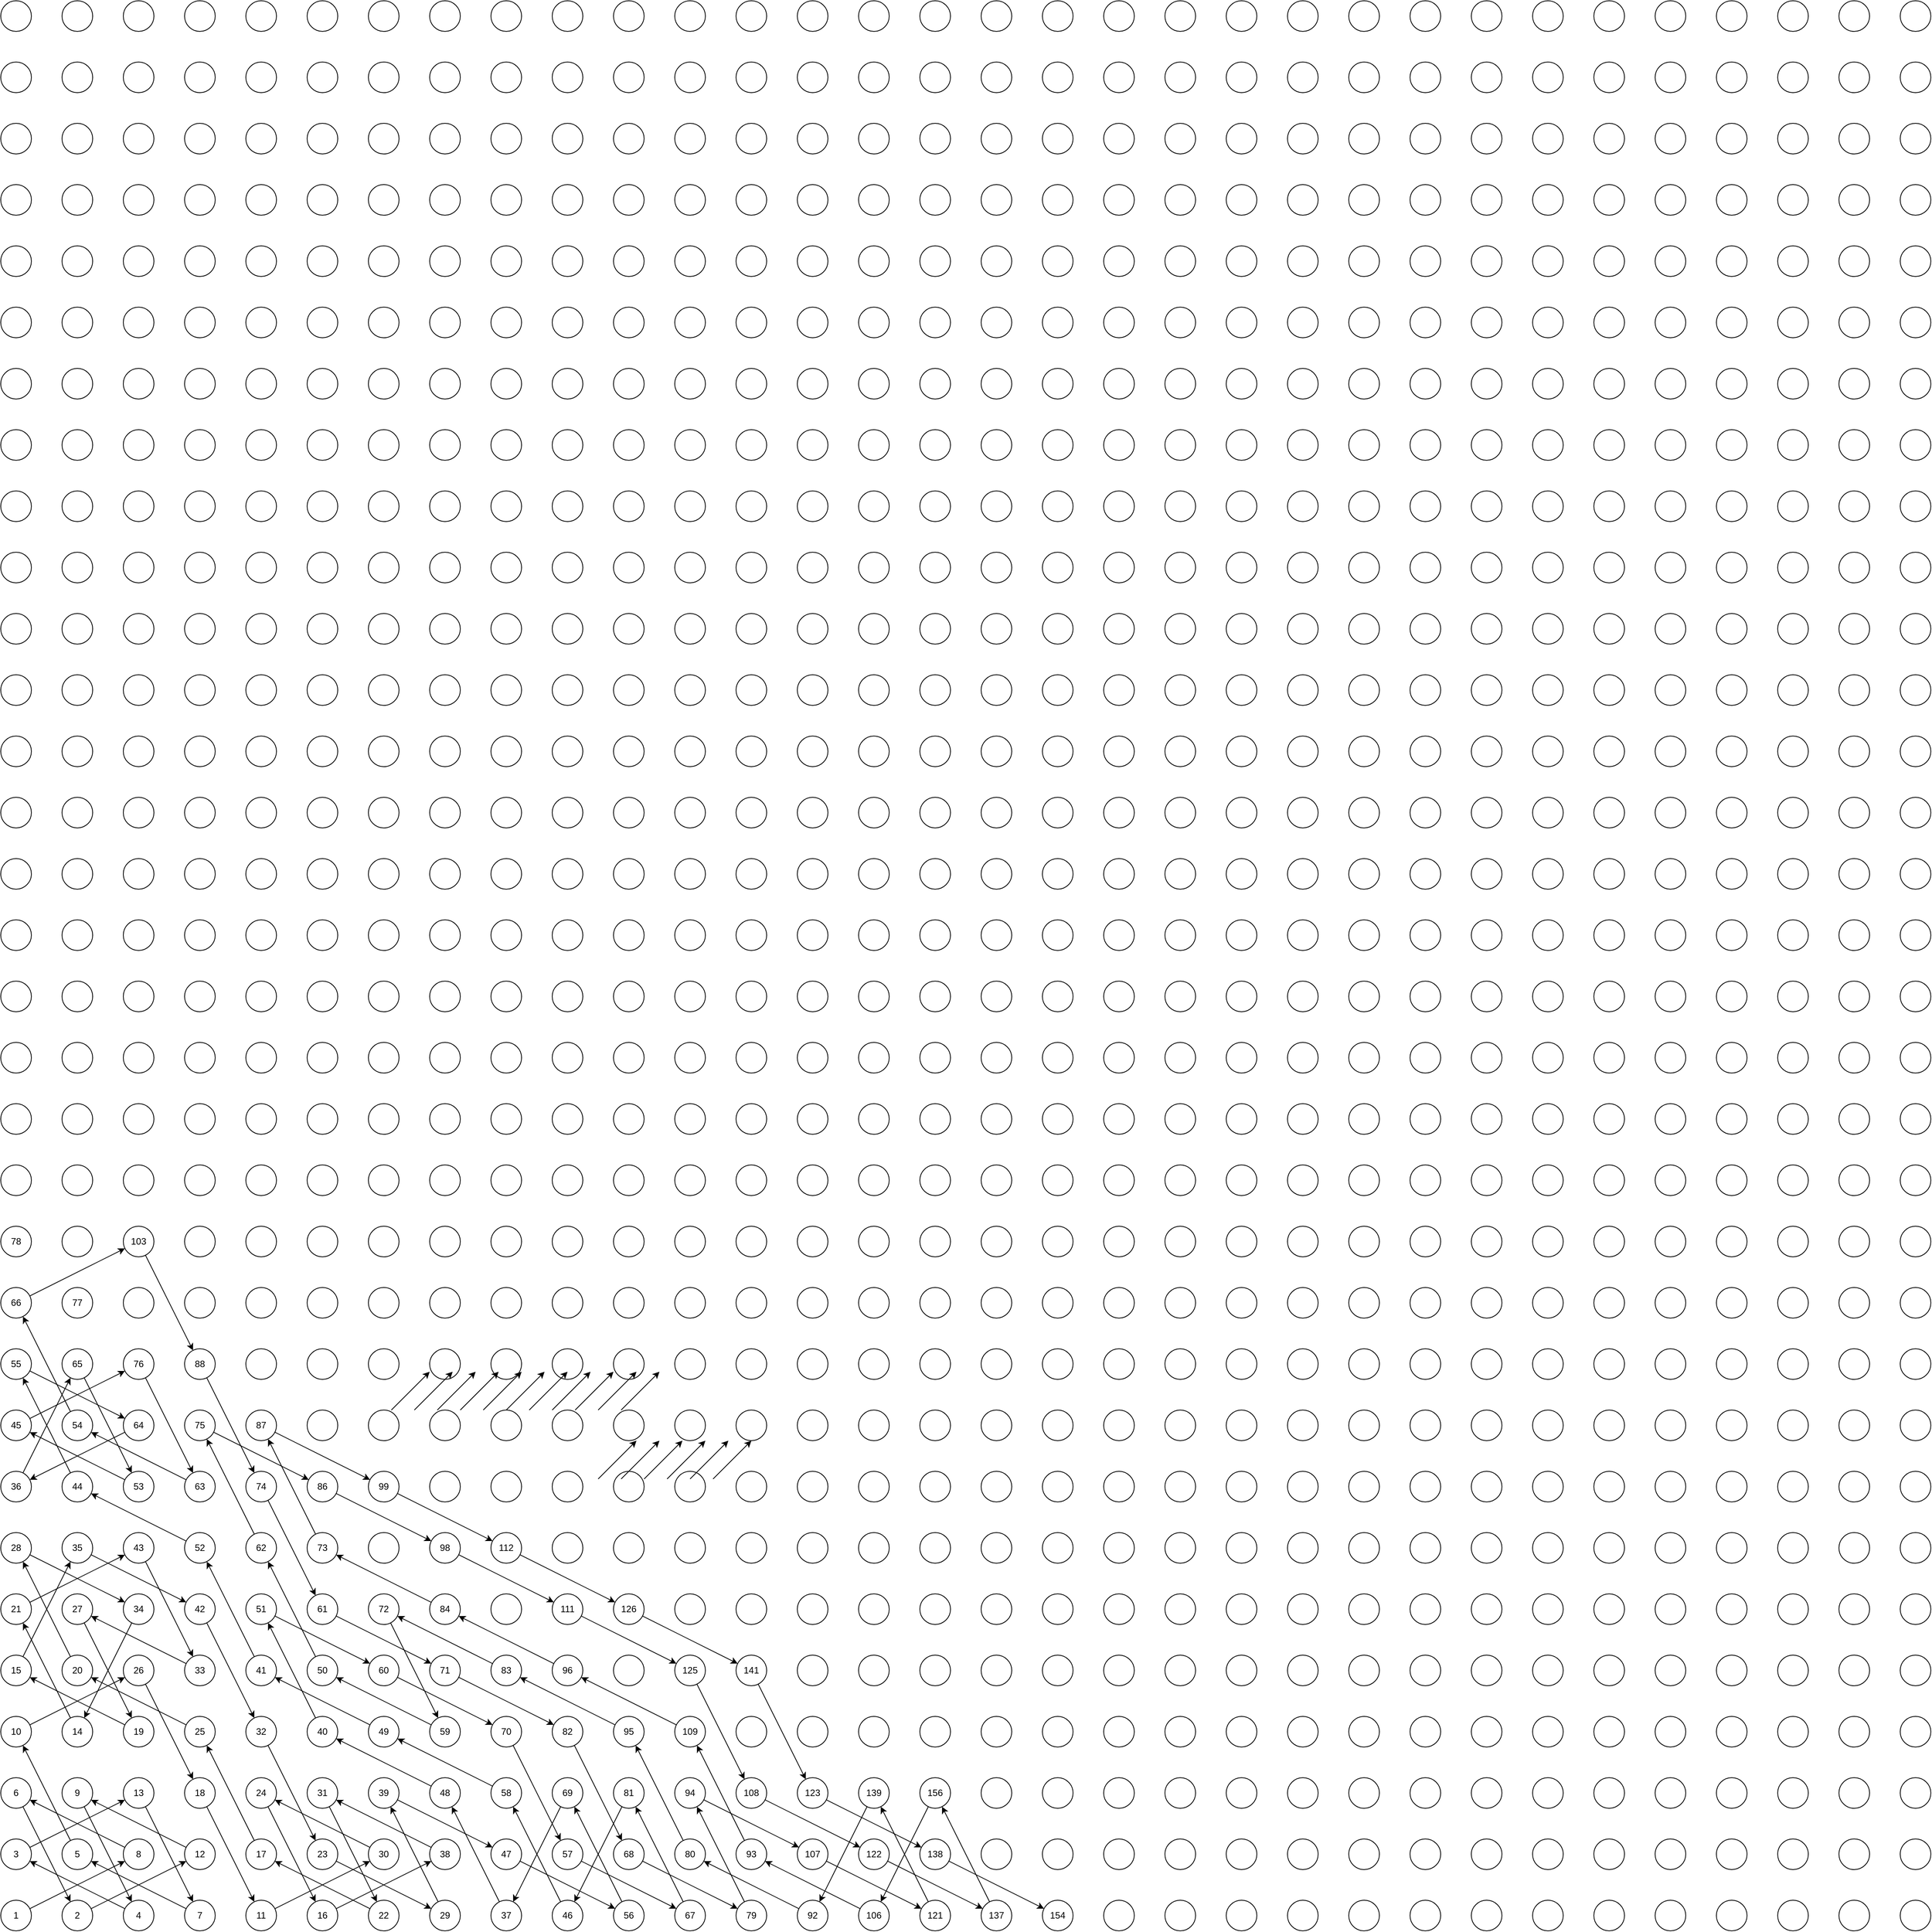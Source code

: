 <mxfile version="26.0.6">
  <diagram name="페이지-1" id="5_ZsjdDlPGduxxk_quPZ">
    <mxGraphModel dx="1753" dy="965" grid="1" gridSize="10" guides="1" tooltips="1" connect="1" arrows="1" fold="1" page="1" pageScale="1" pageWidth="1169" pageHeight="1654" math="0" shadow="0">
      <root>
        <mxCell id="0" />
        <mxCell id="1" parent="0" />
        <mxCell id="lfrZvQgkaIYbHN0jjhqQ-1" value="" style="ellipse;whiteSpace=wrap;html=1;aspect=fixed;" vertex="1" parent="1">
          <mxGeometry x="360" y="680" width="40" height="40" as="geometry" />
        </mxCell>
        <mxCell id="lfrZvQgkaIYbHN0jjhqQ-2" value="" style="ellipse;whiteSpace=wrap;html=1;aspect=fixed;" vertex="1" parent="1">
          <mxGeometry x="440" y="680" width="40" height="40" as="geometry" />
        </mxCell>
        <mxCell id="lfrZvQgkaIYbHN0jjhqQ-4" value="" style="ellipse;whiteSpace=wrap;html=1;aspect=fixed;" vertex="1" parent="1">
          <mxGeometry x="520" y="680" width="40" height="40" as="geometry" />
        </mxCell>
        <mxCell id="lfrZvQgkaIYbHN0jjhqQ-11" value="" style="ellipse;whiteSpace=wrap;html=1;aspect=fixed;" vertex="1" parent="1">
          <mxGeometry x="600" y="680" width="40" height="40" as="geometry" />
        </mxCell>
        <mxCell id="lfrZvQgkaIYbHN0jjhqQ-12" value="" style="ellipse;whiteSpace=wrap;html=1;aspect=fixed;" vertex="1" parent="1">
          <mxGeometry x="680" y="680" width="40" height="40" as="geometry" />
        </mxCell>
        <mxCell id="lfrZvQgkaIYbHN0jjhqQ-13" value="" style="ellipse;whiteSpace=wrap;html=1;aspect=fixed;" vertex="1" parent="1">
          <mxGeometry x="760" y="680" width="40" height="40" as="geometry" />
        </mxCell>
        <mxCell id="lfrZvQgkaIYbHN0jjhqQ-14" value="" style="ellipse;whiteSpace=wrap;html=1;aspect=fixed;" vertex="1" parent="1">
          <mxGeometry x="840" y="680" width="40" height="40" as="geometry" />
        </mxCell>
        <mxCell id="lfrZvQgkaIYbHN0jjhqQ-15" value="" style="ellipse;whiteSpace=wrap;html=1;aspect=fixed;" vertex="1" parent="1">
          <mxGeometry x="920" y="680" width="40" height="40" as="geometry" />
        </mxCell>
        <mxCell id="lfrZvQgkaIYbHN0jjhqQ-16" value="" style="ellipse;whiteSpace=wrap;html=1;aspect=fixed;" vertex="1" parent="1">
          <mxGeometry x="1000" y="680" width="40" height="40" as="geometry" />
        </mxCell>
        <mxCell id="lfrZvQgkaIYbHN0jjhqQ-17" value="" style="ellipse;whiteSpace=wrap;html=1;aspect=fixed;" vertex="1" parent="1">
          <mxGeometry x="1080" y="680" width="40" height="40" as="geometry" />
        </mxCell>
        <mxCell id="lfrZvQgkaIYbHN0jjhqQ-18" value="" style="ellipse;whiteSpace=wrap;html=1;aspect=fixed;" vertex="1" parent="1">
          <mxGeometry x="1160" y="680" width="40" height="40" as="geometry" />
        </mxCell>
        <mxCell id="lfrZvQgkaIYbHN0jjhqQ-19" value="" style="ellipse;whiteSpace=wrap;html=1;aspect=fixed;" vertex="1" parent="1">
          <mxGeometry x="1240" y="680" width="40" height="40" as="geometry" />
        </mxCell>
        <mxCell id="lfrZvQgkaIYbHN0jjhqQ-20" value="" style="ellipse;whiteSpace=wrap;html=1;aspect=fixed;" vertex="1" parent="1">
          <mxGeometry x="1320" y="680" width="40" height="40" as="geometry" />
        </mxCell>
        <mxCell id="lfrZvQgkaIYbHN0jjhqQ-21" value="" style="ellipse;whiteSpace=wrap;html=1;aspect=fixed;" vertex="1" parent="1">
          <mxGeometry x="1400" y="680" width="40" height="40" as="geometry" />
        </mxCell>
        <mxCell id="lfrZvQgkaIYbHN0jjhqQ-22" value="" style="ellipse;whiteSpace=wrap;html=1;aspect=fixed;" vertex="1" parent="1">
          <mxGeometry x="1480" y="680" width="40" height="40" as="geometry" />
        </mxCell>
        <mxCell id="lfrZvQgkaIYbHN0jjhqQ-23" value="" style="ellipse;whiteSpace=wrap;html=1;aspect=fixed;" vertex="1" parent="1">
          <mxGeometry x="1560" y="680" width="40" height="40" as="geometry" />
        </mxCell>
        <mxCell id="lfrZvQgkaIYbHN0jjhqQ-24" value="" style="ellipse;whiteSpace=wrap;html=1;aspect=fixed;" vertex="1" parent="1">
          <mxGeometry x="1640" y="680" width="40" height="40" as="geometry" />
        </mxCell>
        <mxCell id="lfrZvQgkaIYbHN0jjhqQ-25" value="" style="ellipse;whiteSpace=wrap;html=1;aspect=fixed;" vertex="1" parent="1">
          <mxGeometry x="1720" y="680" width="40" height="40" as="geometry" />
        </mxCell>
        <mxCell id="lfrZvQgkaIYbHN0jjhqQ-26" value="" style="ellipse;whiteSpace=wrap;html=1;aspect=fixed;" vertex="1" parent="1">
          <mxGeometry x="1800" y="680" width="40" height="40" as="geometry" />
        </mxCell>
        <mxCell id="lfrZvQgkaIYbHN0jjhqQ-27" value="" style="ellipse;whiteSpace=wrap;html=1;aspect=fixed;" vertex="1" parent="1">
          <mxGeometry x="1880" y="680" width="40" height="40" as="geometry" />
        </mxCell>
        <mxCell id="lfrZvQgkaIYbHN0jjhqQ-28" value="" style="ellipse;whiteSpace=wrap;html=1;aspect=fixed;" vertex="1" parent="1">
          <mxGeometry x="1960" y="680" width="40" height="40" as="geometry" />
        </mxCell>
        <mxCell id="lfrZvQgkaIYbHN0jjhqQ-29" value="" style="ellipse;whiteSpace=wrap;html=1;aspect=fixed;" vertex="1" parent="1">
          <mxGeometry x="2040" y="680" width="40" height="40" as="geometry" />
        </mxCell>
        <mxCell id="lfrZvQgkaIYbHN0jjhqQ-30" value="" style="ellipse;whiteSpace=wrap;html=1;aspect=fixed;" vertex="1" parent="1">
          <mxGeometry x="2120" y="680" width="40" height="40" as="geometry" />
        </mxCell>
        <mxCell id="lfrZvQgkaIYbHN0jjhqQ-31" value="" style="ellipse;whiteSpace=wrap;html=1;aspect=fixed;" vertex="1" parent="1">
          <mxGeometry x="2200" y="680" width="40" height="40" as="geometry" />
        </mxCell>
        <mxCell id="lfrZvQgkaIYbHN0jjhqQ-32" value="" style="ellipse;whiteSpace=wrap;html=1;aspect=fixed;" vertex="1" parent="1">
          <mxGeometry x="2280" y="680" width="40" height="40" as="geometry" />
        </mxCell>
        <mxCell id="lfrZvQgkaIYbHN0jjhqQ-33" value="" style="ellipse;whiteSpace=wrap;html=1;aspect=fixed;" vertex="1" parent="1">
          <mxGeometry x="2360" y="680" width="40" height="40" as="geometry" />
        </mxCell>
        <mxCell id="lfrZvQgkaIYbHN0jjhqQ-34" value="" style="ellipse;whiteSpace=wrap;html=1;aspect=fixed;" vertex="1" parent="1">
          <mxGeometry x="2440" y="680" width="40" height="40" as="geometry" />
        </mxCell>
        <mxCell id="lfrZvQgkaIYbHN0jjhqQ-35" value="" style="ellipse;whiteSpace=wrap;html=1;aspect=fixed;" vertex="1" parent="1">
          <mxGeometry x="2520" y="680" width="40" height="40" as="geometry" />
        </mxCell>
        <mxCell id="lfrZvQgkaIYbHN0jjhqQ-36" value="" style="ellipse;whiteSpace=wrap;html=1;aspect=fixed;" vertex="1" parent="1">
          <mxGeometry x="2600" y="680" width="40" height="40" as="geometry" />
        </mxCell>
        <mxCell id="lfrZvQgkaIYbHN0jjhqQ-37" value="" style="ellipse;whiteSpace=wrap;html=1;aspect=fixed;" vertex="1" parent="1">
          <mxGeometry x="2680" y="680" width="40" height="40" as="geometry" />
        </mxCell>
        <mxCell id="lfrZvQgkaIYbHN0jjhqQ-38" value="" style="ellipse;whiteSpace=wrap;html=1;aspect=fixed;" vertex="1" parent="1">
          <mxGeometry x="2760" y="680" width="40" height="40" as="geometry" />
        </mxCell>
        <mxCell id="lfrZvQgkaIYbHN0jjhqQ-39" value="" style="ellipse;whiteSpace=wrap;html=1;aspect=fixed;" vertex="1" parent="1">
          <mxGeometry x="2840" y="680" width="40" height="40" as="geometry" />
        </mxCell>
        <mxCell id="lfrZvQgkaIYbHN0jjhqQ-40" value="" style="ellipse;whiteSpace=wrap;html=1;aspect=fixed;" vertex="1" parent="1">
          <mxGeometry x="360" y="600" width="40" height="40" as="geometry" />
        </mxCell>
        <mxCell id="lfrZvQgkaIYbHN0jjhqQ-41" value="" style="ellipse;whiteSpace=wrap;html=1;aspect=fixed;" vertex="1" parent="1">
          <mxGeometry x="440" y="600" width="40" height="40" as="geometry" />
        </mxCell>
        <mxCell id="lfrZvQgkaIYbHN0jjhqQ-42" value="" style="ellipse;whiteSpace=wrap;html=1;aspect=fixed;" vertex="1" parent="1">
          <mxGeometry x="520" y="600" width="40" height="40" as="geometry" />
        </mxCell>
        <mxCell id="lfrZvQgkaIYbHN0jjhqQ-43" value="" style="ellipse;whiteSpace=wrap;html=1;aspect=fixed;" vertex="1" parent="1">
          <mxGeometry x="600" y="600" width="40" height="40" as="geometry" />
        </mxCell>
        <mxCell id="lfrZvQgkaIYbHN0jjhqQ-44" value="" style="ellipse;whiteSpace=wrap;html=1;aspect=fixed;" vertex="1" parent="1">
          <mxGeometry x="680" y="600" width="40" height="40" as="geometry" />
        </mxCell>
        <mxCell id="lfrZvQgkaIYbHN0jjhqQ-45" value="" style="ellipse;whiteSpace=wrap;html=1;aspect=fixed;" vertex="1" parent="1">
          <mxGeometry x="760" y="600" width="40" height="40" as="geometry" />
        </mxCell>
        <mxCell id="lfrZvQgkaIYbHN0jjhqQ-46" value="" style="ellipse;whiteSpace=wrap;html=1;aspect=fixed;" vertex="1" parent="1">
          <mxGeometry x="840" y="600" width="40" height="40" as="geometry" />
        </mxCell>
        <mxCell id="lfrZvQgkaIYbHN0jjhqQ-47" value="" style="ellipse;whiteSpace=wrap;html=1;aspect=fixed;" vertex="1" parent="1">
          <mxGeometry x="920" y="600" width="40" height="40" as="geometry" />
        </mxCell>
        <mxCell id="lfrZvQgkaIYbHN0jjhqQ-48" value="" style="ellipse;whiteSpace=wrap;html=1;aspect=fixed;" vertex="1" parent="1">
          <mxGeometry x="1000" y="600" width="40" height="40" as="geometry" />
        </mxCell>
        <mxCell id="lfrZvQgkaIYbHN0jjhqQ-49" value="" style="ellipse;whiteSpace=wrap;html=1;aspect=fixed;" vertex="1" parent="1">
          <mxGeometry x="1080" y="600" width="40" height="40" as="geometry" />
        </mxCell>
        <mxCell id="lfrZvQgkaIYbHN0jjhqQ-50" value="" style="ellipse;whiteSpace=wrap;html=1;aspect=fixed;" vertex="1" parent="1">
          <mxGeometry x="1160" y="600" width="40" height="40" as="geometry" />
        </mxCell>
        <mxCell id="lfrZvQgkaIYbHN0jjhqQ-51" value="" style="ellipse;whiteSpace=wrap;html=1;aspect=fixed;" vertex="1" parent="1">
          <mxGeometry x="1240" y="600" width="40" height="40" as="geometry" />
        </mxCell>
        <mxCell id="lfrZvQgkaIYbHN0jjhqQ-52" value="" style="ellipse;whiteSpace=wrap;html=1;aspect=fixed;" vertex="1" parent="1">
          <mxGeometry x="1320" y="600" width="40" height="40" as="geometry" />
        </mxCell>
        <mxCell id="lfrZvQgkaIYbHN0jjhqQ-53" value="" style="ellipse;whiteSpace=wrap;html=1;aspect=fixed;" vertex="1" parent="1">
          <mxGeometry x="1400" y="600" width="40" height="40" as="geometry" />
        </mxCell>
        <mxCell id="lfrZvQgkaIYbHN0jjhqQ-54" value="" style="ellipse;whiteSpace=wrap;html=1;aspect=fixed;" vertex="1" parent="1">
          <mxGeometry x="1480" y="600" width="40" height="40" as="geometry" />
        </mxCell>
        <mxCell id="lfrZvQgkaIYbHN0jjhqQ-55" value="" style="ellipse;whiteSpace=wrap;html=1;aspect=fixed;" vertex="1" parent="1">
          <mxGeometry x="1560" y="600" width="40" height="40" as="geometry" />
        </mxCell>
        <mxCell id="lfrZvQgkaIYbHN0jjhqQ-56" value="" style="ellipse;whiteSpace=wrap;html=1;aspect=fixed;" vertex="1" parent="1">
          <mxGeometry x="1640" y="600" width="40" height="40" as="geometry" />
        </mxCell>
        <mxCell id="lfrZvQgkaIYbHN0jjhqQ-57" value="" style="ellipse;whiteSpace=wrap;html=1;aspect=fixed;" vertex="1" parent="1">
          <mxGeometry x="1720" y="600" width="40" height="40" as="geometry" />
        </mxCell>
        <mxCell id="lfrZvQgkaIYbHN0jjhqQ-58" value="" style="ellipse;whiteSpace=wrap;html=1;aspect=fixed;" vertex="1" parent="1">
          <mxGeometry x="1800" y="600" width="40" height="40" as="geometry" />
        </mxCell>
        <mxCell id="lfrZvQgkaIYbHN0jjhqQ-59" value="" style="ellipse;whiteSpace=wrap;html=1;aspect=fixed;" vertex="1" parent="1">
          <mxGeometry x="1880" y="600" width="40" height="40" as="geometry" />
        </mxCell>
        <mxCell id="lfrZvQgkaIYbHN0jjhqQ-60" value="" style="ellipse;whiteSpace=wrap;html=1;aspect=fixed;" vertex="1" parent="1">
          <mxGeometry x="1960" y="600" width="40" height="40" as="geometry" />
        </mxCell>
        <mxCell id="lfrZvQgkaIYbHN0jjhqQ-61" value="" style="ellipse;whiteSpace=wrap;html=1;aspect=fixed;" vertex="1" parent="1">
          <mxGeometry x="2040" y="600" width="40" height="40" as="geometry" />
        </mxCell>
        <mxCell id="lfrZvQgkaIYbHN0jjhqQ-62" value="" style="ellipse;whiteSpace=wrap;html=1;aspect=fixed;" vertex="1" parent="1">
          <mxGeometry x="2120" y="600" width="40" height="40" as="geometry" />
        </mxCell>
        <mxCell id="lfrZvQgkaIYbHN0jjhqQ-63" value="" style="ellipse;whiteSpace=wrap;html=1;aspect=fixed;" vertex="1" parent="1">
          <mxGeometry x="2200" y="600" width="40" height="40" as="geometry" />
        </mxCell>
        <mxCell id="lfrZvQgkaIYbHN0jjhqQ-64" value="" style="ellipse;whiteSpace=wrap;html=1;aspect=fixed;" vertex="1" parent="1">
          <mxGeometry x="2280" y="600" width="40" height="40" as="geometry" />
        </mxCell>
        <mxCell id="lfrZvQgkaIYbHN0jjhqQ-65" value="" style="ellipse;whiteSpace=wrap;html=1;aspect=fixed;" vertex="1" parent="1">
          <mxGeometry x="2360" y="600" width="40" height="40" as="geometry" />
        </mxCell>
        <mxCell id="lfrZvQgkaIYbHN0jjhqQ-66" value="" style="ellipse;whiteSpace=wrap;html=1;aspect=fixed;" vertex="1" parent="1">
          <mxGeometry x="2440" y="600" width="40" height="40" as="geometry" />
        </mxCell>
        <mxCell id="lfrZvQgkaIYbHN0jjhqQ-67" value="" style="ellipse;whiteSpace=wrap;html=1;aspect=fixed;" vertex="1" parent="1">
          <mxGeometry x="2520" y="600" width="40" height="40" as="geometry" />
        </mxCell>
        <mxCell id="lfrZvQgkaIYbHN0jjhqQ-68" value="" style="ellipse;whiteSpace=wrap;html=1;aspect=fixed;" vertex="1" parent="1">
          <mxGeometry x="2600" y="600" width="40" height="40" as="geometry" />
        </mxCell>
        <mxCell id="lfrZvQgkaIYbHN0jjhqQ-69" value="" style="ellipse;whiteSpace=wrap;html=1;aspect=fixed;" vertex="1" parent="1">
          <mxGeometry x="2680" y="600" width="40" height="40" as="geometry" />
        </mxCell>
        <mxCell id="lfrZvQgkaIYbHN0jjhqQ-70" value="" style="ellipse;whiteSpace=wrap;html=1;aspect=fixed;" vertex="1" parent="1">
          <mxGeometry x="2760" y="600" width="40" height="40" as="geometry" />
        </mxCell>
        <mxCell id="lfrZvQgkaIYbHN0jjhqQ-71" value="" style="ellipse;whiteSpace=wrap;html=1;aspect=fixed;" vertex="1" parent="1">
          <mxGeometry x="2840" y="600" width="40" height="40" as="geometry" />
        </mxCell>
        <mxCell id="lfrZvQgkaIYbHN0jjhqQ-72" value="" style="ellipse;whiteSpace=wrap;html=1;aspect=fixed;" vertex="1" parent="1">
          <mxGeometry x="360" y="520" width="40" height="40" as="geometry" />
        </mxCell>
        <mxCell id="lfrZvQgkaIYbHN0jjhqQ-73" value="" style="ellipse;whiteSpace=wrap;html=1;aspect=fixed;" vertex="1" parent="1">
          <mxGeometry x="440" y="520" width="40" height="40" as="geometry" />
        </mxCell>
        <mxCell id="lfrZvQgkaIYbHN0jjhqQ-74" value="" style="ellipse;whiteSpace=wrap;html=1;aspect=fixed;" vertex="1" parent="1">
          <mxGeometry x="520" y="520" width="40" height="40" as="geometry" />
        </mxCell>
        <mxCell id="lfrZvQgkaIYbHN0jjhqQ-75" value="" style="ellipse;whiteSpace=wrap;html=1;aspect=fixed;" vertex="1" parent="1">
          <mxGeometry x="600" y="520" width="40" height="40" as="geometry" />
        </mxCell>
        <mxCell id="lfrZvQgkaIYbHN0jjhqQ-76" value="" style="ellipse;whiteSpace=wrap;html=1;aspect=fixed;" vertex="1" parent="1">
          <mxGeometry x="680" y="520" width="40" height="40" as="geometry" />
        </mxCell>
        <mxCell id="lfrZvQgkaIYbHN0jjhqQ-77" value="" style="ellipse;whiteSpace=wrap;html=1;aspect=fixed;" vertex="1" parent="1">
          <mxGeometry x="760" y="520" width="40" height="40" as="geometry" />
        </mxCell>
        <mxCell id="lfrZvQgkaIYbHN0jjhqQ-78" value="" style="ellipse;whiteSpace=wrap;html=1;aspect=fixed;" vertex="1" parent="1">
          <mxGeometry x="840" y="520" width="40" height="40" as="geometry" />
        </mxCell>
        <mxCell id="lfrZvQgkaIYbHN0jjhqQ-79" value="" style="ellipse;whiteSpace=wrap;html=1;aspect=fixed;" vertex="1" parent="1">
          <mxGeometry x="920" y="520" width="40" height="40" as="geometry" />
        </mxCell>
        <mxCell id="lfrZvQgkaIYbHN0jjhqQ-80" value="" style="ellipse;whiteSpace=wrap;html=1;aspect=fixed;" vertex="1" parent="1">
          <mxGeometry x="1000" y="520" width="40" height="40" as="geometry" />
        </mxCell>
        <mxCell id="lfrZvQgkaIYbHN0jjhqQ-81" value="" style="ellipse;whiteSpace=wrap;html=1;aspect=fixed;" vertex="1" parent="1">
          <mxGeometry x="1080" y="520" width="40" height="40" as="geometry" />
        </mxCell>
        <mxCell id="lfrZvQgkaIYbHN0jjhqQ-82" value="" style="ellipse;whiteSpace=wrap;html=1;aspect=fixed;" vertex="1" parent="1">
          <mxGeometry x="1160" y="520" width="40" height="40" as="geometry" />
        </mxCell>
        <mxCell id="lfrZvQgkaIYbHN0jjhqQ-83" value="" style="ellipse;whiteSpace=wrap;html=1;aspect=fixed;" vertex="1" parent="1">
          <mxGeometry x="1240" y="520" width="40" height="40" as="geometry" />
        </mxCell>
        <mxCell id="lfrZvQgkaIYbHN0jjhqQ-84" value="" style="ellipse;whiteSpace=wrap;html=1;aspect=fixed;" vertex="1" parent="1">
          <mxGeometry x="1320" y="520" width="40" height="40" as="geometry" />
        </mxCell>
        <mxCell id="lfrZvQgkaIYbHN0jjhqQ-85" value="" style="ellipse;whiteSpace=wrap;html=1;aspect=fixed;" vertex="1" parent="1">
          <mxGeometry x="1400" y="520" width="40" height="40" as="geometry" />
        </mxCell>
        <mxCell id="lfrZvQgkaIYbHN0jjhqQ-86" value="" style="ellipse;whiteSpace=wrap;html=1;aspect=fixed;" vertex="1" parent="1">
          <mxGeometry x="1480" y="520" width="40" height="40" as="geometry" />
        </mxCell>
        <mxCell id="lfrZvQgkaIYbHN0jjhqQ-87" value="" style="ellipse;whiteSpace=wrap;html=1;aspect=fixed;" vertex="1" parent="1">
          <mxGeometry x="1560" y="520" width="40" height="40" as="geometry" />
        </mxCell>
        <mxCell id="lfrZvQgkaIYbHN0jjhqQ-88" value="" style="ellipse;whiteSpace=wrap;html=1;aspect=fixed;" vertex="1" parent="1">
          <mxGeometry x="1640" y="520" width="40" height="40" as="geometry" />
        </mxCell>
        <mxCell id="lfrZvQgkaIYbHN0jjhqQ-89" value="" style="ellipse;whiteSpace=wrap;html=1;aspect=fixed;" vertex="1" parent="1">
          <mxGeometry x="1720" y="520" width="40" height="40" as="geometry" />
        </mxCell>
        <mxCell id="lfrZvQgkaIYbHN0jjhqQ-90" value="" style="ellipse;whiteSpace=wrap;html=1;aspect=fixed;" vertex="1" parent="1">
          <mxGeometry x="1800" y="520" width="40" height="40" as="geometry" />
        </mxCell>
        <mxCell id="lfrZvQgkaIYbHN0jjhqQ-91" value="" style="ellipse;whiteSpace=wrap;html=1;aspect=fixed;" vertex="1" parent="1">
          <mxGeometry x="1880" y="520" width="40" height="40" as="geometry" />
        </mxCell>
        <mxCell id="lfrZvQgkaIYbHN0jjhqQ-92" value="" style="ellipse;whiteSpace=wrap;html=1;aspect=fixed;" vertex="1" parent="1">
          <mxGeometry x="1960" y="520" width="40" height="40" as="geometry" />
        </mxCell>
        <mxCell id="lfrZvQgkaIYbHN0jjhqQ-93" value="" style="ellipse;whiteSpace=wrap;html=1;aspect=fixed;" vertex="1" parent="1">
          <mxGeometry x="2040" y="520" width="40" height="40" as="geometry" />
        </mxCell>
        <mxCell id="lfrZvQgkaIYbHN0jjhqQ-94" value="" style="ellipse;whiteSpace=wrap;html=1;aspect=fixed;" vertex="1" parent="1">
          <mxGeometry x="2120" y="520" width="40" height="40" as="geometry" />
        </mxCell>
        <mxCell id="lfrZvQgkaIYbHN0jjhqQ-95" value="" style="ellipse;whiteSpace=wrap;html=1;aspect=fixed;" vertex="1" parent="1">
          <mxGeometry x="2200" y="520" width="40" height="40" as="geometry" />
        </mxCell>
        <mxCell id="lfrZvQgkaIYbHN0jjhqQ-96" value="" style="ellipse;whiteSpace=wrap;html=1;aspect=fixed;" vertex="1" parent="1">
          <mxGeometry x="2280" y="520" width="40" height="40" as="geometry" />
        </mxCell>
        <mxCell id="lfrZvQgkaIYbHN0jjhqQ-97" value="" style="ellipse;whiteSpace=wrap;html=1;aspect=fixed;" vertex="1" parent="1">
          <mxGeometry x="2360" y="520" width="40" height="40" as="geometry" />
        </mxCell>
        <mxCell id="lfrZvQgkaIYbHN0jjhqQ-98" value="" style="ellipse;whiteSpace=wrap;html=1;aspect=fixed;" vertex="1" parent="1">
          <mxGeometry x="2440" y="520" width="40" height="40" as="geometry" />
        </mxCell>
        <mxCell id="lfrZvQgkaIYbHN0jjhqQ-99" value="" style="ellipse;whiteSpace=wrap;html=1;aspect=fixed;" vertex="1" parent="1">
          <mxGeometry x="2520" y="520" width="40" height="40" as="geometry" />
        </mxCell>
        <mxCell id="lfrZvQgkaIYbHN0jjhqQ-100" value="" style="ellipse;whiteSpace=wrap;html=1;aspect=fixed;" vertex="1" parent="1">
          <mxGeometry x="2600" y="520" width="40" height="40" as="geometry" />
        </mxCell>
        <mxCell id="lfrZvQgkaIYbHN0jjhqQ-101" value="" style="ellipse;whiteSpace=wrap;html=1;aspect=fixed;" vertex="1" parent="1">
          <mxGeometry x="2680" y="520" width="40" height="40" as="geometry" />
        </mxCell>
        <mxCell id="lfrZvQgkaIYbHN0jjhqQ-102" value="" style="ellipse;whiteSpace=wrap;html=1;aspect=fixed;" vertex="1" parent="1">
          <mxGeometry x="2760" y="520" width="40" height="40" as="geometry" />
        </mxCell>
        <mxCell id="lfrZvQgkaIYbHN0jjhqQ-103" value="" style="ellipse;whiteSpace=wrap;html=1;aspect=fixed;" vertex="1" parent="1">
          <mxGeometry x="2840" y="520" width="40" height="40" as="geometry" />
        </mxCell>
        <mxCell id="lfrZvQgkaIYbHN0jjhqQ-104" value="" style="ellipse;whiteSpace=wrap;html=1;aspect=fixed;" vertex="1" parent="1">
          <mxGeometry x="360" y="440" width="40" height="40" as="geometry" />
        </mxCell>
        <mxCell id="lfrZvQgkaIYbHN0jjhqQ-105" value="" style="ellipse;whiteSpace=wrap;html=1;aspect=fixed;" vertex="1" parent="1">
          <mxGeometry x="440" y="440" width="40" height="40" as="geometry" />
        </mxCell>
        <mxCell id="lfrZvQgkaIYbHN0jjhqQ-106" value="" style="ellipse;whiteSpace=wrap;html=1;aspect=fixed;" vertex="1" parent="1">
          <mxGeometry x="520" y="440" width="40" height="40" as="geometry" />
        </mxCell>
        <mxCell id="lfrZvQgkaIYbHN0jjhqQ-107" value="" style="ellipse;whiteSpace=wrap;html=1;aspect=fixed;" vertex="1" parent="1">
          <mxGeometry x="600" y="440" width="40" height="40" as="geometry" />
        </mxCell>
        <mxCell id="lfrZvQgkaIYbHN0jjhqQ-108" value="" style="ellipse;whiteSpace=wrap;html=1;aspect=fixed;" vertex="1" parent="1">
          <mxGeometry x="680" y="440" width="40" height="40" as="geometry" />
        </mxCell>
        <mxCell id="lfrZvQgkaIYbHN0jjhqQ-109" value="" style="ellipse;whiteSpace=wrap;html=1;aspect=fixed;" vertex="1" parent="1">
          <mxGeometry x="760" y="440" width="40" height="40" as="geometry" />
        </mxCell>
        <mxCell id="lfrZvQgkaIYbHN0jjhqQ-110" value="" style="ellipse;whiteSpace=wrap;html=1;aspect=fixed;" vertex="1" parent="1">
          <mxGeometry x="840" y="440" width="40" height="40" as="geometry" />
        </mxCell>
        <mxCell id="lfrZvQgkaIYbHN0jjhqQ-111" value="" style="ellipse;whiteSpace=wrap;html=1;aspect=fixed;" vertex="1" parent="1">
          <mxGeometry x="920" y="440" width="40" height="40" as="geometry" />
        </mxCell>
        <mxCell id="lfrZvQgkaIYbHN0jjhqQ-112" value="" style="ellipse;whiteSpace=wrap;html=1;aspect=fixed;" vertex="1" parent="1">
          <mxGeometry x="1000" y="440" width="40" height="40" as="geometry" />
        </mxCell>
        <mxCell id="lfrZvQgkaIYbHN0jjhqQ-113" value="" style="ellipse;whiteSpace=wrap;html=1;aspect=fixed;" vertex="1" parent="1">
          <mxGeometry x="1080" y="440" width="40" height="40" as="geometry" />
        </mxCell>
        <mxCell id="lfrZvQgkaIYbHN0jjhqQ-114" value="" style="ellipse;whiteSpace=wrap;html=1;aspect=fixed;" vertex="1" parent="1">
          <mxGeometry x="1160" y="440" width="40" height="40" as="geometry" />
        </mxCell>
        <mxCell id="lfrZvQgkaIYbHN0jjhqQ-115" value="" style="ellipse;whiteSpace=wrap;html=1;aspect=fixed;" vertex="1" parent="1">
          <mxGeometry x="1240" y="440" width="40" height="40" as="geometry" />
        </mxCell>
        <mxCell id="lfrZvQgkaIYbHN0jjhqQ-116" value="" style="ellipse;whiteSpace=wrap;html=1;aspect=fixed;" vertex="1" parent="1">
          <mxGeometry x="1320" y="440" width="40" height="40" as="geometry" />
        </mxCell>
        <mxCell id="lfrZvQgkaIYbHN0jjhqQ-117" value="" style="ellipse;whiteSpace=wrap;html=1;aspect=fixed;" vertex="1" parent="1">
          <mxGeometry x="1400" y="440" width="40" height="40" as="geometry" />
        </mxCell>
        <mxCell id="lfrZvQgkaIYbHN0jjhqQ-118" value="" style="ellipse;whiteSpace=wrap;html=1;aspect=fixed;" vertex="1" parent="1">
          <mxGeometry x="1480" y="440" width="40" height="40" as="geometry" />
        </mxCell>
        <mxCell id="lfrZvQgkaIYbHN0jjhqQ-119" value="" style="ellipse;whiteSpace=wrap;html=1;aspect=fixed;" vertex="1" parent="1">
          <mxGeometry x="1560" y="440" width="40" height="40" as="geometry" />
        </mxCell>
        <mxCell id="lfrZvQgkaIYbHN0jjhqQ-120" value="" style="ellipse;whiteSpace=wrap;html=1;aspect=fixed;" vertex="1" parent="1">
          <mxGeometry x="1640" y="440" width="40" height="40" as="geometry" />
        </mxCell>
        <mxCell id="lfrZvQgkaIYbHN0jjhqQ-121" value="" style="ellipse;whiteSpace=wrap;html=1;aspect=fixed;" vertex="1" parent="1">
          <mxGeometry x="1720" y="440" width="40" height="40" as="geometry" />
        </mxCell>
        <mxCell id="lfrZvQgkaIYbHN0jjhqQ-122" value="" style="ellipse;whiteSpace=wrap;html=1;aspect=fixed;" vertex="1" parent="1">
          <mxGeometry x="1800" y="440" width="40" height="40" as="geometry" />
        </mxCell>
        <mxCell id="lfrZvQgkaIYbHN0jjhqQ-123" value="" style="ellipse;whiteSpace=wrap;html=1;aspect=fixed;" vertex="1" parent="1">
          <mxGeometry x="1880" y="440" width="40" height="40" as="geometry" />
        </mxCell>
        <mxCell id="lfrZvQgkaIYbHN0jjhqQ-124" value="" style="ellipse;whiteSpace=wrap;html=1;aspect=fixed;" vertex="1" parent="1">
          <mxGeometry x="1960" y="440" width="40" height="40" as="geometry" />
        </mxCell>
        <mxCell id="lfrZvQgkaIYbHN0jjhqQ-125" value="" style="ellipse;whiteSpace=wrap;html=1;aspect=fixed;" vertex="1" parent="1">
          <mxGeometry x="2040" y="440" width="40" height="40" as="geometry" />
        </mxCell>
        <mxCell id="lfrZvQgkaIYbHN0jjhqQ-126" value="" style="ellipse;whiteSpace=wrap;html=1;aspect=fixed;" vertex="1" parent="1">
          <mxGeometry x="2120" y="440" width="40" height="40" as="geometry" />
        </mxCell>
        <mxCell id="lfrZvQgkaIYbHN0jjhqQ-127" value="" style="ellipse;whiteSpace=wrap;html=1;aspect=fixed;" vertex="1" parent="1">
          <mxGeometry x="2200" y="440" width="40" height="40" as="geometry" />
        </mxCell>
        <mxCell id="lfrZvQgkaIYbHN0jjhqQ-128" value="" style="ellipse;whiteSpace=wrap;html=1;aspect=fixed;" vertex="1" parent="1">
          <mxGeometry x="2280" y="440" width="40" height="40" as="geometry" />
        </mxCell>
        <mxCell id="lfrZvQgkaIYbHN0jjhqQ-129" value="" style="ellipse;whiteSpace=wrap;html=1;aspect=fixed;" vertex="1" parent="1">
          <mxGeometry x="2360" y="440" width="40" height="40" as="geometry" />
        </mxCell>
        <mxCell id="lfrZvQgkaIYbHN0jjhqQ-130" value="" style="ellipse;whiteSpace=wrap;html=1;aspect=fixed;" vertex="1" parent="1">
          <mxGeometry x="2440" y="440" width="40" height="40" as="geometry" />
        </mxCell>
        <mxCell id="lfrZvQgkaIYbHN0jjhqQ-131" value="" style="ellipse;whiteSpace=wrap;html=1;aspect=fixed;" vertex="1" parent="1">
          <mxGeometry x="2520" y="440" width="40" height="40" as="geometry" />
        </mxCell>
        <mxCell id="lfrZvQgkaIYbHN0jjhqQ-132" value="" style="ellipse;whiteSpace=wrap;html=1;aspect=fixed;" vertex="1" parent="1">
          <mxGeometry x="2600" y="440" width="40" height="40" as="geometry" />
        </mxCell>
        <mxCell id="lfrZvQgkaIYbHN0jjhqQ-133" value="" style="ellipse;whiteSpace=wrap;html=1;aspect=fixed;" vertex="1" parent="1">
          <mxGeometry x="2680" y="440" width="40" height="40" as="geometry" />
        </mxCell>
        <mxCell id="lfrZvQgkaIYbHN0jjhqQ-134" value="" style="ellipse;whiteSpace=wrap;html=1;aspect=fixed;" vertex="1" parent="1">
          <mxGeometry x="2760" y="440" width="40" height="40" as="geometry" />
        </mxCell>
        <mxCell id="lfrZvQgkaIYbHN0jjhqQ-135" value="" style="ellipse;whiteSpace=wrap;html=1;aspect=fixed;" vertex="1" parent="1">
          <mxGeometry x="2840" y="440" width="40" height="40" as="geometry" />
        </mxCell>
        <mxCell id="lfrZvQgkaIYbHN0jjhqQ-136" value="" style="ellipse;whiteSpace=wrap;html=1;aspect=fixed;" vertex="1" parent="1">
          <mxGeometry x="360" y="360" width="40" height="40" as="geometry" />
        </mxCell>
        <mxCell id="lfrZvQgkaIYbHN0jjhqQ-137" value="" style="ellipse;whiteSpace=wrap;html=1;aspect=fixed;" vertex="1" parent="1">
          <mxGeometry x="440" y="360" width="40" height="40" as="geometry" />
        </mxCell>
        <mxCell id="lfrZvQgkaIYbHN0jjhqQ-138" value="" style="ellipse;whiteSpace=wrap;html=1;aspect=fixed;" vertex="1" parent="1">
          <mxGeometry x="520" y="360" width="40" height="40" as="geometry" />
        </mxCell>
        <mxCell id="lfrZvQgkaIYbHN0jjhqQ-139" value="" style="ellipse;whiteSpace=wrap;html=1;aspect=fixed;" vertex="1" parent="1">
          <mxGeometry x="600" y="360" width="40" height="40" as="geometry" />
        </mxCell>
        <mxCell id="lfrZvQgkaIYbHN0jjhqQ-140" value="" style="ellipse;whiteSpace=wrap;html=1;aspect=fixed;" vertex="1" parent="1">
          <mxGeometry x="680" y="360" width="40" height="40" as="geometry" />
        </mxCell>
        <mxCell id="lfrZvQgkaIYbHN0jjhqQ-141" value="" style="ellipse;whiteSpace=wrap;html=1;aspect=fixed;" vertex="1" parent="1">
          <mxGeometry x="760" y="360" width="40" height="40" as="geometry" />
        </mxCell>
        <mxCell id="lfrZvQgkaIYbHN0jjhqQ-142" value="" style="ellipse;whiteSpace=wrap;html=1;aspect=fixed;" vertex="1" parent="1">
          <mxGeometry x="840" y="360" width="40" height="40" as="geometry" />
        </mxCell>
        <mxCell id="lfrZvQgkaIYbHN0jjhqQ-143" value="" style="ellipse;whiteSpace=wrap;html=1;aspect=fixed;" vertex="1" parent="1">
          <mxGeometry x="920" y="360" width="40" height="40" as="geometry" />
        </mxCell>
        <mxCell id="lfrZvQgkaIYbHN0jjhqQ-144" value="" style="ellipse;whiteSpace=wrap;html=1;aspect=fixed;" vertex="1" parent="1">
          <mxGeometry x="1000" y="360" width="40" height="40" as="geometry" />
        </mxCell>
        <mxCell id="lfrZvQgkaIYbHN0jjhqQ-145" value="" style="ellipse;whiteSpace=wrap;html=1;aspect=fixed;" vertex="1" parent="1">
          <mxGeometry x="1080" y="360" width="40" height="40" as="geometry" />
        </mxCell>
        <mxCell id="lfrZvQgkaIYbHN0jjhqQ-146" value="" style="ellipse;whiteSpace=wrap;html=1;aspect=fixed;" vertex="1" parent="1">
          <mxGeometry x="1160" y="360" width="40" height="40" as="geometry" />
        </mxCell>
        <mxCell id="lfrZvQgkaIYbHN0jjhqQ-147" value="" style="ellipse;whiteSpace=wrap;html=1;aspect=fixed;" vertex="1" parent="1">
          <mxGeometry x="1240" y="360" width="40" height="40" as="geometry" />
        </mxCell>
        <mxCell id="lfrZvQgkaIYbHN0jjhqQ-148" value="" style="ellipse;whiteSpace=wrap;html=1;aspect=fixed;" vertex="1" parent="1">
          <mxGeometry x="1320" y="360" width="40" height="40" as="geometry" />
        </mxCell>
        <mxCell id="lfrZvQgkaIYbHN0jjhqQ-149" value="" style="ellipse;whiteSpace=wrap;html=1;aspect=fixed;" vertex="1" parent="1">
          <mxGeometry x="1400" y="360" width="40" height="40" as="geometry" />
        </mxCell>
        <mxCell id="lfrZvQgkaIYbHN0jjhqQ-150" value="" style="ellipse;whiteSpace=wrap;html=1;aspect=fixed;" vertex="1" parent="1">
          <mxGeometry x="1480" y="360" width="40" height="40" as="geometry" />
        </mxCell>
        <mxCell id="lfrZvQgkaIYbHN0jjhqQ-151" value="" style="ellipse;whiteSpace=wrap;html=1;aspect=fixed;" vertex="1" parent="1">
          <mxGeometry x="1560" y="360" width="40" height="40" as="geometry" />
        </mxCell>
        <mxCell id="lfrZvQgkaIYbHN0jjhqQ-152" value="" style="ellipse;whiteSpace=wrap;html=1;aspect=fixed;" vertex="1" parent="1">
          <mxGeometry x="1640" y="360" width="40" height="40" as="geometry" />
        </mxCell>
        <mxCell id="lfrZvQgkaIYbHN0jjhqQ-153" value="" style="ellipse;whiteSpace=wrap;html=1;aspect=fixed;" vertex="1" parent="1">
          <mxGeometry x="1720" y="360" width="40" height="40" as="geometry" />
        </mxCell>
        <mxCell id="lfrZvQgkaIYbHN0jjhqQ-154" value="" style="ellipse;whiteSpace=wrap;html=1;aspect=fixed;" vertex="1" parent="1">
          <mxGeometry x="1800" y="360" width="40" height="40" as="geometry" />
        </mxCell>
        <mxCell id="lfrZvQgkaIYbHN0jjhqQ-155" value="" style="ellipse;whiteSpace=wrap;html=1;aspect=fixed;" vertex="1" parent="1">
          <mxGeometry x="1880" y="360" width="40" height="40" as="geometry" />
        </mxCell>
        <mxCell id="lfrZvQgkaIYbHN0jjhqQ-156" value="" style="ellipse;whiteSpace=wrap;html=1;aspect=fixed;" vertex="1" parent="1">
          <mxGeometry x="1960" y="360" width="40" height="40" as="geometry" />
        </mxCell>
        <mxCell id="lfrZvQgkaIYbHN0jjhqQ-157" value="" style="ellipse;whiteSpace=wrap;html=1;aspect=fixed;" vertex="1" parent="1">
          <mxGeometry x="2040" y="360" width="40" height="40" as="geometry" />
        </mxCell>
        <mxCell id="lfrZvQgkaIYbHN0jjhqQ-158" value="" style="ellipse;whiteSpace=wrap;html=1;aspect=fixed;" vertex="1" parent="1">
          <mxGeometry x="2120" y="360" width="40" height="40" as="geometry" />
        </mxCell>
        <mxCell id="lfrZvQgkaIYbHN0jjhqQ-159" value="" style="ellipse;whiteSpace=wrap;html=1;aspect=fixed;" vertex="1" parent="1">
          <mxGeometry x="2200" y="360" width="40" height="40" as="geometry" />
        </mxCell>
        <mxCell id="lfrZvQgkaIYbHN0jjhqQ-160" value="" style="ellipse;whiteSpace=wrap;html=1;aspect=fixed;" vertex="1" parent="1">
          <mxGeometry x="2280" y="360" width="40" height="40" as="geometry" />
        </mxCell>
        <mxCell id="lfrZvQgkaIYbHN0jjhqQ-161" value="" style="ellipse;whiteSpace=wrap;html=1;aspect=fixed;" vertex="1" parent="1">
          <mxGeometry x="2360" y="360" width="40" height="40" as="geometry" />
        </mxCell>
        <mxCell id="lfrZvQgkaIYbHN0jjhqQ-162" value="" style="ellipse;whiteSpace=wrap;html=1;aspect=fixed;" vertex="1" parent="1">
          <mxGeometry x="2440" y="360" width="40" height="40" as="geometry" />
        </mxCell>
        <mxCell id="lfrZvQgkaIYbHN0jjhqQ-163" value="" style="ellipse;whiteSpace=wrap;html=1;aspect=fixed;" vertex="1" parent="1">
          <mxGeometry x="2520" y="360" width="40" height="40" as="geometry" />
        </mxCell>
        <mxCell id="lfrZvQgkaIYbHN0jjhqQ-164" value="" style="ellipse;whiteSpace=wrap;html=1;aspect=fixed;" vertex="1" parent="1">
          <mxGeometry x="2600" y="360" width="40" height="40" as="geometry" />
        </mxCell>
        <mxCell id="lfrZvQgkaIYbHN0jjhqQ-165" value="" style="ellipse;whiteSpace=wrap;html=1;aspect=fixed;" vertex="1" parent="1">
          <mxGeometry x="2680" y="360" width="40" height="40" as="geometry" />
        </mxCell>
        <mxCell id="lfrZvQgkaIYbHN0jjhqQ-166" value="" style="ellipse;whiteSpace=wrap;html=1;aspect=fixed;" vertex="1" parent="1">
          <mxGeometry x="2760" y="360" width="40" height="40" as="geometry" />
        </mxCell>
        <mxCell id="lfrZvQgkaIYbHN0jjhqQ-167" value="" style="ellipse;whiteSpace=wrap;html=1;aspect=fixed;" vertex="1" parent="1">
          <mxGeometry x="2840" y="360" width="40" height="40" as="geometry" />
        </mxCell>
        <mxCell id="lfrZvQgkaIYbHN0jjhqQ-168" value="" style="ellipse;whiteSpace=wrap;html=1;aspect=fixed;" vertex="1" parent="1">
          <mxGeometry x="360" y="280" width="40" height="40" as="geometry" />
        </mxCell>
        <mxCell id="lfrZvQgkaIYbHN0jjhqQ-169" value="" style="ellipse;whiteSpace=wrap;html=1;aspect=fixed;" vertex="1" parent="1">
          <mxGeometry x="440" y="280" width="40" height="40" as="geometry" />
        </mxCell>
        <mxCell id="lfrZvQgkaIYbHN0jjhqQ-170" value="" style="ellipse;whiteSpace=wrap;html=1;aspect=fixed;" vertex="1" parent="1">
          <mxGeometry x="520" y="280" width="40" height="40" as="geometry" />
        </mxCell>
        <mxCell id="lfrZvQgkaIYbHN0jjhqQ-171" value="" style="ellipse;whiteSpace=wrap;html=1;aspect=fixed;" vertex="1" parent="1">
          <mxGeometry x="600" y="280" width="40" height="40" as="geometry" />
        </mxCell>
        <mxCell id="lfrZvQgkaIYbHN0jjhqQ-172" value="" style="ellipse;whiteSpace=wrap;html=1;aspect=fixed;" vertex="1" parent="1">
          <mxGeometry x="680" y="280" width="40" height="40" as="geometry" />
        </mxCell>
        <mxCell id="lfrZvQgkaIYbHN0jjhqQ-173" value="" style="ellipse;whiteSpace=wrap;html=1;aspect=fixed;" vertex="1" parent="1">
          <mxGeometry x="760" y="280" width="40" height="40" as="geometry" />
        </mxCell>
        <mxCell id="lfrZvQgkaIYbHN0jjhqQ-174" value="" style="ellipse;whiteSpace=wrap;html=1;aspect=fixed;" vertex="1" parent="1">
          <mxGeometry x="840" y="280" width="40" height="40" as="geometry" />
        </mxCell>
        <mxCell id="lfrZvQgkaIYbHN0jjhqQ-175" value="" style="ellipse;whiteSpace=wrap;html=1;aspect=fixed;" vertex="1" parent="1">
          <mxGeometry x="920" y="280" width="40" height="40" as="geometry" />
        </mxCell>
        <mxCell id="lfrZvQgkaIYbHN0jjhqQ-176" value="" style="ellipse;whiteSpace=wrap;html=1;aspect=fixed;" vertex="1" parent="1">
          <mxGeometry x="1000" y="280" width="40" height="40" as="geometry" />
        </mxCell>
        <mxCell id="lfrZvQgkaIYbHN0jjhqQ-177" value="" style="ellipse;whiteSpace=wrap;html=1;aspect=fixed;" vertex="1" parent="1">
          <mxGeometry x="1080" y="280" width="40" height="40" as="geometry" />
        </mxCell>
        <mxCell id="lfrZvQgkaIYbHN0jjhqQ-178" value="" style="ellipse;whiteSpace=wrap;html=1;aspect=fixed;" vertex="1" parent="1">
          <mxGeometry x="1160" y="280" width="40" height="40" as="geometry" />
        </mxCell>
        <mxCell id="lfrZvQgkaIYbHN0jjhqQ-179" value="" style="ellipse;whiteSpace=wrap;html=1;aspect=fixed;" vertex="1" parent="1">
          <mxGeometry x="1240" y="280" width="40" height="40" as="geometry" />
        </mxCell>
        <mxCell id="lfrZvQgkaIYbHN0jjhqQ-180" value="" style="ellipse;whiteSpace=wrap;html=1;aspect=fixed;" vertex="1" parent="1">
          <mxGeometry x="1320" y="280" width="40" height="40" as="geometry" />
        </mxCell>
        <mxCell id="lfrZvQgkaIYbHN0jjhqQ-181" value="" style="ellipse;whiteSpace=wrap;html=1;aspect=fixed;" vertex="1" parent="1">
          <mxGeometry x="1400" y="280" width="40" height="40" as="geometry" />
        </mxCell>
        <mxCell id="lfrZvQgkaIYbHN0jjhqQ-182" value="" style="ellipse;whiteSpace=wrap;html=1;aspect=fixed;" vertex="1" parent="1">
          <mxGeometry x="1480" y="280" width="40" height="40" as="geometry" />
        </mxCell>
        <mxCell id="lfrZvQgkaIYbHN0jjhqQ-183" value="" style="ellipse;whiteSpace=wrap;html=1;aspect=fixed;" vertex="1" parent="1">
          <mxGeometry x="1560" y="280" width="40" height="40" as="geometry" />
        </mxCell>
        <mxCell id="lfrZvQgkaIYbHN0jjhqQ-184" value="" style="ellipse;whiteSpace=wrap;html=1;aspect=fixed;" vertex="1" parent="1">
          <mxGeometry x="1640" y="280" width="40" height="40" as="geometry" />
        </mxCell>
        <mxCell id="lfrZvQgkaIYbHN0jjhqQ-185" value="" style="ellipse;whiteSpace=wrap;html=1;aspect=fixed;" vertex="1" parent="1">
          <mxGeometry x="1720" y="280" width="40" height="40" as="geometry" />
        </mxCell>
        <mxCell id="lfrZvQgkaIYbHN0jjhqQ-186" value="" style="ellipse;whiteSpace=wrap;html=1;aspect=fixed;" vertex="1" parent="1">
          <mxGeometry x="1800" y="280" width="40" height="40" as="geometry" />
        </mxCell>
        <mxCell id="lfrZvQgkaIYbHN0jjhqQ-187" value="" style="ellipse;whiteSpace=wrap;html=1;aspect=fixed;" vertex="1" parent="1">
          <mxGeometry x="1880" y="280" width="40" height="40" as="geometry" />
        </mxCell>
        <mxCell id="lfrZvQgkaIYbHN0jjhqQ-188" value="" style="ellipse;whiteSpace=wrap;html=1;aspect=fixed;" vertex="1" parent="1">
          <mxGeometry x="1960" y="280" width="40" height="40" as="geometry" />
        </mxCell>
        <mxCell id="lfrZvQgkaIYbHN0jjhqQ-189" value="" style="ellipse;whiteSpace=wrap;html=1;aspect=fixed;" vertex="1" parent="1">
          <mxGeometry x="2040" y="280" width="40" height="40" as="geometry" />
        </mxCell>
        <mxCell id="lfrZvQgkaIYbHN0jjhqQ-190" value="" style="ellipse;whiteSpace=wrap;html=1;aspect=fixed;" vertex="1" parent="1">
          <mxGeometry x="2120" y="280" width="40" height="40" as="geometry" />
        </mxCell>
        <mxCell id="lfrZvQgkaIYbHN0jjhqQ-191" value="" style="ellipse;whiteSpace=wrap;html=1;aspect=fixed;" vertex="1" parent="1">
          <mxGeometry x="2200" y="280" width="40" height="40" as="geometry" />
        </mxCell>
        <mxCell id="lfrZvQgkaIYbHN0jjhqQ-192" value="" style="ellipse;whiteSpace=wrap;html=1;aspect=fixed;" vertex="1" parent="1">
          <mxGeometry x="2280" y="280" width="40" height="40" as="geometry" />
        </mxCell>
        <mxCell id="lfrZvQgkaIYbHN0jjhqQ-193" value="" style="ellipse;whiteSpace=wrap;html=1;aspect=fixed;" vertex="1" parent="1">
          <mxGeometry x="2360" y="280" width="40" height="40" as="geometry" />
        </mxCell>
        <mxCell id="lfrZvQgkaIYbHN0jjhqQ-194" value="" style="ellipse;whiteSpace=wrap;html=1;aspect=fixed;" vertex="1" parent="1">
          <mxGeometry x="2440" y="280" width="40" height="40" as="geometry" />
        </mxCell>
        <mxCell id="lfrZvQgkaIYbHN0jjhqQ-195" value="" style="ellipse;whiteSpace=wrap;html=1;aspect=fixed;" vertex="1" parent="1">
          <mxGeometry x="2520" y="280" width="40" height="40" as="geometry" />
        </mxCell>
        <mxCell id="lfrZvQgkaIYbHN0jjhqQ-196" value="" style="ellipse;whiteSpace=wrap;html=1;aspect=fixed;" vertex="1" parent="1">
          <mxGeometry x="2600" y="280" width="40" height="40" as="geometry" />
        </mxCell>
        <mxCell id="lfrZvQgkaIYbHN0jjhqQ-197" value="" style="ellipse;whiteSpace=wrap;html=1;aspect=fixed;" vertex="1" parent="1">
          <mxGeometry x="2680" y="280" width="40" height="40" as="geometry" />
        </mxCell>
        <mxCell id="lfrZvQgkaIYbHN0jjhqQ-198" value="" style="ellipse;whiteSpace=wrap;html=1;aspect=fixed;" vertex="1" parent="1">
          <mxGeometry x="2760" y="280" width="40" height="40" as="geometry" />
        </mxCell>
        <mxCell id="lfrZvQgkaIYbHN0jjhqQ-199" value="" style="ellipse;whiteSpace=wrap;html=1;aspect=fixed;" vertex="1" parent="1">
          <mxGeometry x="2840" y="280" width="40" height="40" as="geometry" />
        </mxCell>
        <mxCell id="lfrZvQgkaIYbHN0jjhqQ-200" value="" style="ellipse;whiteSpace=wrap;html=1;aspect=fixed;" vertex="1" parent="1">
          <mxGeometry x="360" y="200" width="40" height="40" as="geometry" />
        </mxCell>
        <mxCell id="lfrZvQgkaIYbHN0jjhqQ-201" value="" style="ellipse;whiteSpace=wrap;html=1;aspect=fixed;" vertex="1" parent="1">
          <mxGeometry x="440" y="200" width="40" height="40" as="geometry" />
        </mxCell>
        <mxCell id="lfrZvQgkaIYbHN0jjhqQ-202" value="" style="ellipse;whiteSpace=wrap;html=1;aspect=fixed;" vertex="1" parent="1">
          <mxGeometry x="520" y="200" width="40" height="40" as="geometry" />
        </mxCell>
        <mxCell id="lfrZvQgkaIYbHN0jjhqQ-203" value="" style="ellipse;whiteSpace=wrap;html=1;aspect=fixed;" vertex="1" parent="1">
          <mxGeometry x="600" y="200" width="40" height="40" as="geometry" />
        </mxCell>
        <mxCell id="lfrZvQgkaIYbHN0jjhqQ-204" value="" style="ellipse;whiteSpace=wrap;html=1;aspect=fixed;" vertex="1" parent="1">
          <mxGeometry x="680" y="200" width="40" height="40" as="geometry" />
        </mxCell>
        <mxCell id="lfrZvQgkaIYbHN0jjhqQ-205" value="" style="ellipse;whiteSpace=wrap;html=1;aspect=fixed;" vertex="1" parent="1">
          <mxGeometry x="760" y="200" width="40" height="40" as="geometry" />
        </mxCell>
        <mxCell id="lfrZvQgkaIYbHN0jjhqQ-206" value="" style="ellipse;whiteSpace=wrap;html=1;aspect=fixed;" vertex="1" parent="1">
          <mxGeometry x="840" y="200" width="40" height="40" as="geometry" />
        </mxCell>
        <mxCell id="lfrZvQgkaIYbHN0jjhqQ-207" value="" style="ellipse;whiteSpace=wrap;html=1;aspect=fixed;" vertex="1" parent="1">
          <mxGeometry x="920" y="200" width="40" height="40" as="geometry" />
        </mxCell>
        <mxCell id="lfrZvQgkaIYbHN0jjhqQ-208" value="" style="ellipse;whiteSpace=wrap;html=1;aspect=fixed;" vertex="1" parent="1">
          <mxGeometry x="1000" y="200" width="40" height="40" as="geometry" />
        </mxCell>
        <mxCell id="lfrZvQgkaIYbHN0jjhqQ-209" value="" style="ellipse;whiteSpace=wrap;html=1;aspect=fixed;" vertex="1" parent="1">
          <mxGeometry x="1080" y="200" width="40" height="40" as="geometry" />
        </mxCell>
        <mxCell id="lfrZvQgkaIYbHN0jjhqQ-210" value="" style="ellipse;whiteSpace=wrap;html=1;aspect=fixed;" vertex="1" parent="1">
          <mxGeometry x="1160" y="200" width="40" height="40" as="geometry" />
        </mxCell>
        <mxCell id="lfrZvQgkaIYbHN0jjhqQ-211" value="" style="ellipse;whiteSpace=wrap;html=1;aspect=fixed;" vertex="1" parent="1">
          <mxGeometry x="1240" y="200" width="40" height="40" as="geometry" />
        </mxCell>
        <mxCell id="lfrZvQgkaIYbHN0jjhqQ-212" value="" style="ellipse;whiteSpace=wrap;html=1;aspect=fixed;" vertex="1" parent="1">
          <mxGeometry x="1320" y="200" width="40" height="40" as="geometry" />
        </mxCell>
        <mxCell id="lfrZvQgkaIYbHN0jjhqQ-213" value="" style="ellipse;whiteSpace=wrap;html=1;aspect=fixed;" vertex="1" parent="1">
          <mxGeometry x="1400" y="200" width="40" height="40" as="geometry" />
        </mxCell>
        <mxCell id="lfrZvQgkaIYbHN0jjhqQ-214" value="" style="ellipse;whiteSpace=wrap;html=1;aspect=fixed;" vertex="1" parent="1">
          <mxGeometry x="1480" y="200" width="40" height="40" as="geometry" />
        </mxCell>
        <mxCell id="lfrZvQgkaIYbHN0jjhqQ-215" value="" style="ellipse;whiteSpace=wrap;html=1;aspect=fixed;" vertex="1" parent="1">
          <mxGeometry x="1560" y="200" width="40" height="40" as="geometry" />
        </mxCell>
        <mxCell id="lfrZvQgkaIYbHN0jjhqQ-216" value="" style="ellipse;whiteSpace=wrap;html=1;aspect=fixed;" vertex="1" parent="1">
          <mxGeometry x="1640" y="200" width="40" height="40" as="geometry" />
        </mxCell>
        <mxCell id="lfrZvQgkaIYbHN0jjhqQ-217" value="" style="ellipse;whiteSpace=wrap;html=1;aspect=fixed;" vertex="1" parent="1">
          <mxGeometry x="1720" y="200" width="40" height="40" as="geometry" />
        </mxCell>
        <mxCell id="lfrZvQgkaIYbHN0jjhqQ-218" value="" style="ellipse;whiteSpace=wrap;html=1;aspect=fixed;" vertex="1" parent="1">
          <mxGeometry x="1800" y="200" width="40" height="40" as="geometry" />
        </mxCell>
        <mxCell id="lfrZvQgkaIYbHN0jjhqQ-219" value="" style="ellipse;whiteSpace=wrap;html=1;aspect=fixed;" vertex="1" parent="1">
          <mxGeometry x="1880" y="200" width="40" height="40" as="geometry" />
        </mxCell>
        <mxCell id="lfrZvQgkaIYbHN0jjhqQ-220" value="" style="ellipse;whiteSpace=wrap;html=1;aspect=fixed;" vertex="1" parent="1">
          <mxGeometry x="1960" y="200" width="40" height="40" as="geometry" />
        </mxCell>
        <mxCell id="lfrZvQgkaIYbHN0jjhqQ-221" value="" style="ellipse;whiteSpace=wrap;html=1;aspect=fixed;" vertex="1" parent="1">
          <mxGeometry x="2040" y="200" width="40" height="40" as="geometry" />
        </mxCell>
        <mxCell id="lfrZvQgkaIYbHN0jjhqQ-222" value="" style="ellipse;whiteSpace=wrap;html=1;aspect=fixed;" vertex="1" parent="1">
          <mxGeometry x="2120" y="200" width="40" height="40" as="geometry" />
        </mxCell>
        <mxCell id="lfrZvQgkaIYbHN0jjhqQ-223" value="" style="ellipse;whiteSpace=wrap;html=1;aspect=fixed;" vertex="1" parent="1">
          <mxGeometry x="2200" y="200" width="40" height="40" as="geometry" />
        </mxCell>
        <mxCell id="lfrZvQgkaIYbHN0jjhqQ-224" value="" style="ellipse;whiteSpace=wrap;html=1;aspect=fixed;" vertex="1" parent="1">
          <mxGeometry x="2280" y="200" width="40" height="40" as="geometry" />
        </mxCell>
        <mxCell id="lfrZvQgkaIYbHN0jjhqQ-225" value="" style="ellipse;whiteSpace=wrap;html=1;aspect=fixed;" vertex="1" parent="1">
          <mxGeometry x="2360" y="200" width="40" height="40" as="geometry" />
        </mxCell>
        <mxCell id="lfrZvQgkaIYbHN0jjhqQ-226" value="" style="ellipse;whiteSpace=wrap;html=1;aspect=fixed;" vertex="1" parent="1">
          <mxGeometry x="2440" y="200" width="40" height="40" as="geometry" />
        </mxCell>
        <mxCell id="lfrZvQgkaIYbHN0jjhqQ-227" value="" style="ellipse;whiteSpace=wrap;html=1;aspect=fixed;" vertex="1" parent="1">
          <mxGeometry x="2520" y="200" width="40" height="40" as="geometry" />
        </mxCell>
        <mxCell id="lfrZvQgkaIYbHN0jjhqQ-228" value="" style="ellipse;whiteSpace=wrap;html=1;aspect=fixed;" vertex="1" parent="1">
          <mxGeometry x="2600" y="200" width="40" height="40" as="geometry" />
        </mxCell>
        <mxCell id="lfrZvQgkaIYbHN0jjhqQ-229" value="" style="ellipse;whiteSpace=wrap;html=1;aspect=fixed;" vertex="1" parent="1">
          <mxGeometry x="2680" y="200" width="40" height="40" as="geometry" />
        </mxCell>
        <mxCell id="lfrZvQgkaIYbHN0jjhqQ-230" value="" style="ellipse;whiteSpace=wrap;html=1;aspect=fixed;" vertex="1" parent="1">
          <mxGeometry x="2760" y="200" width="40" height="40" as="geometry" />
        </mxCell>
        <mxCell id="lfrZvQgkaIYbHN0jjhqQ-231" value="" style="ellipse;whiteSpace=wrap;html=1;aspect=fixed;" vertex="1" parent="1">
          <mxGeometry x="2840" y="200" width="40" height="40" as="geometry" />
        </mxCell>
        <mxCell id="lfrZvQgkaIYbHN0jjhqQ-232" value="" style="ellipse;whiteSpace=wrap;html=1;aspect=fixed;" vertex="1" parent="1">
          <mxGeometry x="360" y="120" width="40" height="40" as="geometry" />
        </mxCell>
        <mxCell id="lfrZvQgkaIYbHN0jjhqQ-233" value="" style="ellipse;whiteSpace=wrap;html=1;aspect=fixed;" vertex="1" parent="1">
          <mxGeometry x="440" y="120" width="40" height="40" as="geometry" />
        </mxCell>
        <mxCell id="lfrZvQgkaIYbHN0jjhqQ-234" value="" style="ellipse;whiteSpace=wrap;html=1;aspect=fixed;" vertex="1" parent="1">
          <mxGeometry x="520" y="120" width="40" height="40" as="geometry" />
        </mxCell>
        <mxCell id="lfrZvQgkaIYbHN0jjhqQ-235" value="" style="ellipse;whiteSpace=wrap;html=1;aspect=fixed;" vertex="1" parent="1">
          <mxGeometry x="600" y="120" width="40" height="40" as="geometry" />
        </mxCell>
        <mxCell id="lfrZvQgkaIYbHN0jjhqQ-236" value="" style="ellipse;whiteSpace=wrap;html=1;aspect=fixed;" vertex="1" parent="1">
          <mxGeometry x="680" y="120" width="40" height="40" as="geometry" />
        </mxCell>
        <mxCell id="lfrZvQgkaIYbHN0jjhqQ-237" value="" style="ellipse;whiteSpace=wrap;html=1;aspect=fixed;" vertex="1" parent="1">
          <mxGeometry x="760" y="120" width="40" height="40" as="geometry" />
        </mxCell>
        <mxCell id="lfrZvQgkaIYbHN0jjhqQ-238" value="" style="ellipse;whiteSpace=wrap;html=1;aspect=fixed;" vertex="1" parent="1">
          <mxGeometry x="840" y="120" width="40" height="40" as="geometry" />
        </mxCell>
        <mxCell id="lfrZvQgkaIYbHN0jjhqQ-239" value="" style="ellipse;whiteSpace=wrap;html=1;aspect=fixed;" vertex="1" parent="1">
          <mxGeometry x="920" y="120" width="40" height="40" as="geometry" />
        </mxCell>
        <mxCell id="lfrZvQgkaIYbHN0jjhqQ-240" value="" style="ellipse;whiteSpace=wrap;html=1;aspect=fixed;" vertex="1" parent="1">
          <mxGeometry x="1000" y="120" width="40" height="40" as="geometry" />
        </mxCell>
        <mxCell id="lfrZvQgkaIYbHN0jjhqQ-241" value="" style="ellipse;whiteSpace=wrap;html=1;aspect=fixed;" vertex="1" parent="1">
          <mxGeometry x="1080" y="120" width="40" height="40" as="geometry" />
        </mxCell>
        <mxCell id="lfrZvQgkaIYbHN0jjhqQ-242" value="" style="ellipse;whiteSpace=wrap;html=1;aspect=fixed;" vertex="1" parent="1">
          <mxGeometry x="1160" y="120" width="40" height="40" as="geometry" />
        </mxCell>
        <mxCell id="lfrZvQgkaIYbHN0jjhqQ-243" value="" style="ellipse;whiteSpace=wrap;html=1;aspect=fixed;" vertex="1" parent="1">
          <mxGeometry x="1240" y="120" width="40" height="40" as="geometry" />
        </mxCell>
        <mxCell id="lfrZvQgkaIYbHN0jjhqQ-244" value="" style="ellipse;whiteSpace=wrap;html=1;aspect=fixed;" vertex="1" parent="1">
          <mxGeometry x="1320" y="120" width="40" height="40" as="geometry" />
        </mxCell>
        <mxCell id="lfrZvQgkaIYbHN0jjhqQ-245" value="" style="ellipse;whiteSpace=wrap;html=1;aspect=fixed;" vertex="1" parent="1">
          <mxGeometry x="1400" y="120" width="40" height="40" as="geometry" />
        </mxCell>
        <mxCell id="lfrZvQgkaIYbHN0jjhqQ-246" value="" style="ellipse;whiteSpace=wrap;html=1;aspect=fixed;" vertex="1" parent="1">
          <mxGeometry x="1480" y="120" width="40" height="40" as="geometry" />
        </mxCell>
        <mxCell id="lfrZvQgkaIYbHN0jjhqQ-247" value="" style="ellipse;whiteSpace=wrap;html=1;aspect=fixed;" vertex="1" parent="1">
          <mxGeometry x="1560" y="120" width="40" height="40" as="geometry" />
        </mxCell>
        <mxCell id="lfrZvQgkaIYbHN0jjhqQ-248" value="" style="ellipse;whiteSpace=wrap;html=1;aspect=fixed;" vertex="1" parent="1">
          <mxGeometry x="1640" y="120" width="40" height="40" as="geometry" />
        </mxCell>
        <mxCell id="lfrZvQgkaIYbHN0jjhqQ-249" value="" style="ellipse;whiteSpace=wrap;html=1;aspect=fixed;" vertex="1" parent="1">
          <mxGeometry x="1720" y="120" width="40" height="40" as="geometry" />
        </mxCell>
        <mxCell id="lfrZvQgkaIYbHN0jjhqQ-250" value="" style="ellipse;whiteSpace=wrap;html=1;aspect=fixed;" vertex="1" parent="1">
          <mxGeometry x="1800" y="120" width="40" height="40" as="geometry" />
        </mxCell>
        <mxCell id="lfrZvQgkaIYbHN0jjhqQ-251" value="" style="ellipse;whiteSpace=wrap;html=1;aspect=fixed;" vertex="1" parent="1">
          <mxGeometry x="1880" y="120" width="40" height="40" as="geometry" />
        </mxCell>
        <mxCell id="lfrZvQgkaIYbHN0jjhqQ-252" value="" style="ellipse;whiteSpace=wrap;html=1;aspect=fixed;" vertex="1" parent="1">
          <mxGeometry x="1960" y="120" width="40" height="40" as="geometry" />
        </mxCell>
        <mxCell id="lfrZvQgkaIYbHN0jjhqQ-253" value="" style="ellipse;whiteSpace=wrap;html=1;aspect=fixed;" vertex="1" parent="1">
          <mxGeometry x="2040" y="120" width="40" height="40" as="geometry" />
        </mxCell>
        <mxCell id="lfrZvQgkaIYbHN0jjhqQ-254" value="" style="ellipse;whiteSpace=wrap;html=1;aspect=fixed;" vertex="1" parent="1">
          <mxGeometry x="2120" y="120" width="40" height="40" as="geometry" />
        </mxCell>
        <mxCell id="lfrZvQgkaIYbHN0jjhqQ-255" value="" style="ellipse;whiteSpace=wrap;html=1;aspect=fixed;" vertex="1" parent="1">
          <mxGeometry x="2200" y="120" width="40" height="40" as="geometry" />
        </mxCell>
        <mxCell id="lfrZvQgkaIYbHN0jjhqQ-256" value="" style="ellipse;whiteSpace=wrap;html=1;aspect=fixed;" vertex="1" parent="1">
          <mxGeometry x="2280" y="120" width="40" height="40" as="geometry" />
        </mxCell>
        <mxCell id="lfrZvQgkaIYbHN0jjhqQ-257" value="" style="ellipse;whiteSpace=wrap;html=1;aspect=fixed;" vertex="1" parent="1">
          <mxGeometry x="2360" y="120" width="40" height="40" as="geometry" />
        </mxCell>
        <mxCell id="lfrZvQgkaIYbHN0jjhqQ-258" value="" style="ellipse;whiteSpace=wrap;html=1;aspect=fixed;" vertex="1" parent="1">
          <mxGeometry x="2440" y="120" width="40" height="40" as="geometry" />
        </mxCell>
        <mxCell id="lfrZvQgkaIYbHN0jjhqQ-259" value="" style="ellipse;whiteSpace=wrap;html=1;aspect=fixed;" vertex="1" parent="1">
          <mxGeometry x="2520" y="120" width="40" height="40" as="geometry" />
        </mxCell>
        <mxCell id="lfrZvQgkaIYbHN0jjhqQ-260" value="" style="ellipse;whiteSpace=wrap;html=1;aspect=fixed;" vertex="1" parent="1">
          <mxGeometry x="2600" y="120" width="40" height="40" as="geometry" />
        </mxCell>
        <mxCell id="lfrZvQgkaIYbHN0jjhqQ-261" value="" style="ellipse;whiteSpace=wrap;html=1;aspect=fixed;" vertex="1" parent="1">
          <mxGeometry x="2680" y="120" width="40" height="40" as="geometry" />
        </mxCell>
        <mxCell id="lfrZvQgkaIYbHN0jjhqQ-262" value="" style="ellipse;whiteSpace=wrap;html=1;aspect=fixed;" vertex="1" parent="1">
          <mxGeometry x="2760" y="120" width="40" height="40" as="geometry" />
        </mxCell>
        <mxCell id="lfrZvQgkaIYbHN0jjhqQ-263" value="" style="ellipse;whiteSpace=wrap;html=1;aspect=fixed;" vertex="1" parent="1">
          <mxGeometry x="2840" y="120" width="40" height="40" as="geometry" />
        </mxCell>
        <mxCell id="lfrZvQgkaIYbHN0jjhqQ-264" value="" style="ellipse;whiteSpace=wrap;html=1;aspect=fixed;" vertex="1" parent="1">
          <mxGeometry x="360" y="1320" width="40" height="40" as="geometry" />
        </mxCell>
        <mxCell id="lfrZvQgkaIYbHN0jjhqQ-265" value="" style="ellipse;whiteSpace=wrap;html=1;aspect=fixed;" vertex="1" parent="1">
          <mxGeometry x="440" y="1320" width="40" height="40" as="geometry" />
        </mxCell>
        <mxCell id="lfrZvQgkaIYbHN0jjhqQ-266" value="" style="ellipse;whiteSpace=wrap;html=1;aspect=fixed;" vertex="1" parent="1">
          <mxGeometry x="520" y="1320" width="40" height="40" as="geometry" />
        </mxCell>
        <mxCell id="lfrZvQgkaIYbHN0jjhqQ-267" value="" style="ellipse;whiteSpace=wrap;html=1;aspect=fixed;" vertex="1" parent="1">
          <mxGeometry x="600" y="1320" width="40" height="40" as="geometry" />
        </mxCell>
        <mxCell id="lfrZvQgkaIYbHN0jjhqQ-268" value="" style="ellipse;whiteSpace=wrap;html=1;aspect=fixed;" vertex="1" parent="1">
          <mxGeometry x="680" y="1320" width="40" height="40" as="geometry" />
        </mxCell>
        <mxCell id="lfrZvQgkaIYbHN0jjhqQ-269" value="" style="ellipse;whiteSpace=wrap;html=1;aspect=fixed;" vertex="1" parent="1">
          <mxGeometry x="760" y="1320" width="40" height="40" as="geometry" />
        </mxCell>
        <mxCell id="lfrZvQgkaIYbHN0jjhqQ-270" value="" style="ellipse;whiteSpace=wrap;html=1;aspect=fixed;" vertex="1" parent="1">
          <mxGeometry x="840" y="1320" width="40" height="40" as="geometry" />
        </mxCell>
        <mxCell id="lfrZvQgkaIYbHN0jjhqQ-271" value="" style="ellipse;whiteSpace=wrap;html=1;aspect=fixed;" vertex="1" parent="1">
          <mxGeometry x="920" y="1320" width="40" height="40" as="geometry" />
        </mxCell>
        <mxCell id="lfrZvQgkaIYbHN0jjhqQ-272" value="" style="ellipse;whiteSpace=wrap;html=1;aspect=fixed;" vertex="1" parent="1">
          <mxGeometry x="1000" y="1320" width="40" height="40" as="geometry" />
        </mxCell>
        <mxCell id="lfrZvQgkaIYbHN0jjhqQ-273" value="" style="ellipse;whiteSpace=wrap;html=1;aspect=fixed;" vertex="1" parent="1">
          <mxGeometry x="1080" y="1320" width="40" height="40" as="geometry" />
        </mxCell>
        <mxCell id="lfrZvQgkaIYbHN0jjhqQ-274" value="" style="ellipse;whiteSpace=wrap;html=1;aspect=fixed;" vertex="1" parent="1">
          <mxGeometry x="1160" y="1320" width="40" height="40" as="geometry" />
        </mxCell>
        <mxCell id="lfrZvQgkaIYbHN0jjhqQ-275" value="" style="ellipse;whiteSpace=wrap;html=1;aspect=fixed;" vertex="1" parent="1">
          <mxGeometry x="1240" y="1320" width="40" height="40" as="geometry" />
        </mxCell>
        <mxCell id="lfrZvQgkaIYbHN0jjhqQ-276" value="" style="ellipse;whiteSpace=wrap;html=1;aspect=fixed;" vertex="1" parent="1">
          <mxGeometry x="1320" y="1320" width="40" height="40" as="geometry" />
        </mxCell>
        <mxCell id="lfrZvQgkaIYbHN0jjhqQ-277" value="" style="ellipse;whiteSpace=wrap;html=1;aspect=fixed;" vertex="1" parent="1">
          <mxGeometry x="1400" y="1320" width="40" height="40" as="geometry" />
        </mxCell>
        <mxCell id="lfrZvQgkaIYbHN0jjhqQ-278" value="" style="ellipse;whiteSpace=wrap;html=1;aspect=fixed;" vertex="1" parent="1">
          <mxGeometry x="1480" y="1320" width="40" height="40" as="geometry" />
        </mxCell>
        <mxCell id="lfrZvQgkaIYbHN0jjhqQ-279" value="" style="ellipse;whiteSpace=wrap;html=1;aspect=fixed;" vertex="1" parent="1">
          <mxGeometry x="1560" y="1320" width="40" height="40" as="geometry" />
        </mxCell>
        <mxCell id="lfrZvQgkaIYbHN0jjhqQ-280" value="" style="ellipse;whiteSpace=wrap;html=1;aspect=fixed;" vertex="1" parent="1">
          <mxGeometry x="1640" y="1320" width="40" height="40" as="geometry" />
        </mxCell>
        <mxCell id="lfrZvQgkaIYbHN0jjhqQ-281" value="" style="ellipse;whiteSpace=wrap;html=1;aspect=fixed;" vertex="1" parent="1">
          <mxGeometry x="1720" y="1320" width="40" height="40" as="geometry" />
        </mxCell>
        <mxCell id="lfrZvQgkaIYbHN0jjhqQ-282" value="" style="ellipse;whiteSpace=wrap;html=1;aspect=fixed;" vertex="1" parent="1">
          <mxGeometry x="1800" y="1320" width="40" height="40" as="geometry" />
        </mxCell>
        <mxCell id="lfrZvQgkaIYbHN0jjhqQ-283" value="" style="ellipse;whiteSpace=wrap;html=1;aspect=fixed;" vertex="1" parent="1">
          <mxGeometry x="1880" y="1320" width="40" height="40" as="geometry" />
        </mxCell>
        <mxCell id="lfrZvQgkaIYbHN0jjhqQ-284" value="" style="ellipse;whiteSpace=wrap;html=1;aspect=fixed;" vertex="1" parent="1">
          <mxGeometry x="1960" y="1320" width="40" height="40" as="geometry" />
        </mxCell>
        <mxCell id="lfrZvQgkaIYbHN0jjhqQ-285" value="" style="ellipse;whiteSpace=wrap;html=1;aspect=fixed;" vertex="1" parent="1">
          <mxGeometry x="2040" y="1320" width="40" height="40" as="geometry" />
        </mxCell>
        <mxCell id="lfrZvQgkaIYbHN0jjhqQ-286" value="" style="ellipse;whiteSpace=wrap;html=1;aspect=fixed;" vertex="1" parent="1">
          <mxGeometry x="2120" y="1320" width="40" height="40" as="geometry" />
        </mxCell>
        <mxCell id="lfrZvQgkaIYbHN0jjhqQ-287" value="" style="ellipse;whiteSpace=wrap;html=1;aspect=fixed;" vertex="1" parent="1">
          <mxGeometry x="2200" y="1320" width="40" height="40" as="geometry" />
        </mxCell>
        <mxCell id="lfrZvQgkaIYbHN0jjhqQ-288" value="" style="ellipse;whiteSpace=wrap;html=1;aspect=fixed;" vertex="1" parent="1">
          <mxGeometry x="2280" y="1320" width="40" height="40" as="geometry" />
        </mxCell>
        <mxCell id="lfrZvQgkaIYbHN0jjhqQ-289" value="" style="ellipse;whiteSpace=wrap;html=1;aspect=fixed;" vertex="1" parent="1">
          <mxGeometry x="2360" y="1320" width="40" height="40" as="geometry" />
        </mxCell>
        <mxCell id="lfrZvQgkaIYbHN0jjhqQ-290" value="" style="ellipse;whiteSpace=wrap;html=1;aspect=fixed;" vertex="1" parent="1">
          <mxGeometry x="2440" y="1320" width="40" height="40" as="geometry" />
        </mxCell>
        <mxCell id="lfrZvQgkaIYbHN0jjhqQ-291" value="" style="ellipse;whiteSpace=wrap;html=1;aspect=fixed;" vertex="1" parent="1">
          <mxGeometry x="2520" y="1320" width="40" height="40" as="geometry" />
        </mxCell>
        <mxCell id="lfrZvQgkaIYbHN0jjhqQ-292" value="" style="ellipse;whiteSpace=wrap;html=1;aspect=fixed;" vertex="1" parent="1">
          <mxGeometry x="2600" y="1320" width="40" height="40" as="geometry" />
        </mxCell>
        <mxCell id="lfrZvQgkaIYbHN0jjhqQ-293" value="" style="ellipse;whiteSpace=wrap;html=1;aspect=fixed;" vertex="1" parent="1">
          <mxGeometry x="2680" y="1320" width="40" height="40" as="geometry" />
        </mxCell>
        <mxCell id="lfrZvQgkaIYbHN0jjhqQ-294" value="" style="ellipse;whiteSpace=wrap;html=1;aspect=fixed;" vertex="1" parent="1">
          <mxGeometry x="2760" y="1320" width="40" height="40" as="geometry" />
        </mxCell>
        <mxCell id="lfrZvQgkaIYbHN0jjhqQ-295" value="" style="ellipse;whiteSpace=wrap;html=1;aspect=fixed;" vertex="1" parent="1">
          <mxGeometry x="2840" y="1320" width="40" height="40" as="geometry" />
        </mxCell>
        <mxCell id="lfrZvQgkaIYbHN0jjhqQ-296" value="" style="ellipse;whiteSpace=wrap;html=1;aspect=fixed;" vertex="1" parent="1">
          <mxGeometry x="360" y="1240" width="40" height="40" as="geometry" />
        </mxCell>
        <mxCell id="lfrZvQgkaIYbHN0jjhqQ-297" value="" style="ellipse;whiteSpace=wrap;html=1;aspect=fixed;" vertex="1" parent="1">
          <mxGeometry x="440" y="1240" width="40" height="40" as="geometry" />
        </mxCell>
        <mxCell id="lfrZvQgkaIYbHN0jjhqQ-298" value="" style="ellipse;whiteSpace=wrap;html=1;aspect=fixed;" vertex="1" parent="1">
          <mxGeometry x="520" y="1240" width="40" height="40" as="geometry" />
        </mxCell>
        <mxCell id="lfrZvQgkaIYbHN0jjhqQ-299" value="" style="ellipse;whiteSpace=wrap;html=1;aspect=fixed;" vertex="1" parent="1">
          <mxGeometry x="600" y="1240" width="40" height="40" as="geometry" />
        </mxCell>
        <mxCell id="lfrZvQgkaIYbHN0jjhqQ-300" value="" style="ellipse;whiteSpace=wrap;html=1;aspect=fixed;" vertex="1" parent="1">
          <mxGeometry x="680" y="1240" width="40" height="40" as="geometry" />
        </mxCell>
        <mxCell id="lfrZvQgkaIYbHN0jjhqQ-301" value="" style="ellipse;whiteSpace=wrap;html=1;aspect=fixed;" vertex="1" parent="1">
          <mxGeometry x="760" y="1240" width="40" height="40" as="geometry" />
        </mxCell>
        <mxCell id="lfrZvQgkaIYbHN0jjhqQ-302" value="" style="ellipse;whiteSpace=wrap;html=1;aspect=fixed;" vertex="1" parent="1">
          <mxGeometry x="840" y="1240" width="40" height="40" as="geometry" />
        </mxCell>
        <mxCell id="lfrZvQgkaIYbHN0jjhqQ-303" value="" style="ellipse;whiteSpace=wrap;html=1;aspect=fixed;" vertex="1" parent="1">
          <mxGeometry x="920" y="1240" width="40" height="40" as="geometry" />
        </mxCell>
        <mxCell id="lfrZvQgkaIYbHN0jjhqQ-304" value="" style="ellipse;whiteSpace=wrap;html=1;aspect=fixed;" vertex="1" parent="1">
          <mxGeometry x="1000" y="1240" width="40" height="40" as="geometry" />
        </mxCell>
        <mxCell id="lfrZvQgkaIYbHN0jjhqQ-305" value="" style="ellipse;whiteSpace=wrap;html=1;aspect=fixed;" vertex="1" parent="1">
          <mxGeometry x="1080" y="1240" width="40" height="40" as="geometry" />
        </mxCell>
        <mxCell id="lfrZvQgkaIYbHN0jjhqQ-306" value="" style="ellipse;whiteSpace=wrap;html=1;aspect=fixed;" vertex="1" parent="1">
          <mxGeometry x="1160" y="1240" width="40" height="40" as="geometry" />
        </mxCell>
        <mxCell id="lfrZvQgkaIYbHN0jjhqQ-307" value="" style="ellipse;whiteSpace=wrap;html=1;aspect=fixed;" vertex="1" parent="1">
          <mxGeometry x="1240" y="1240" width="40" height="40" as="geometry" />
        </mxCell>
        <mxCell id="lfrZvQgkaIYbHN0jjhqQ-308" value="" style="ellipse;whiteSpace=wrap;html=1;aspect=fixed;" vertex="1" parent="1">
          <mxGeometry x="1320" y="1240" width="40" height="40" as="geometry" />
        </mxCell>
        <mxCell id="lfrZvQgkaIYbHN0jjhqQ-309" value="" style="ellipse;whiteSpace=wrap;html=1;aspect=fixed;" vertex="1" parent="1">
          <mxGeometry x="1400" y="1240" width="40" height="40" as="geometry" />
        </mxCell>
        <mxCell id="lfrZvQgkaIYbHN0jjhqQ-310" value="" style="ellipse;whiteSpace=wrap;html=1;aspect=fixed;" vertex="1" parent="1">
          <mxGeometry x="1480" y="1240" width="40" height="40" as="geometry" />
        </mxCell>
        <mxCell id="lfrZvQgkaIYbHN0jjhqQ-311" value="" style="ellipse;whiteSpace=wrap;html=1;aspect=fixed;" vertex="1" parent="1">
          <mxGeometry x="1560" y="1240" width="40" height="40" as="geometry" />
        </mxCell>
        <mxCell id="lfrZvQgkaIYbHN0jjhqQ-312" value="" style="ellipse;whiteSpace=wrap;html=1;aspect=fixed;" vertex="1" parent="1">
          <mxGeometry x="1640" y="1240" width="40" height="40" as="geometry" />
        </mxCell>
        <mxCell id="lfrZvQgkaIYbHN0jjhqQ-313" value="" style="ellipse;whiteSpace=wrap;html=1;aspect=fixed;" vertex="1" parent="1">
          <mxGeometry x="1720" y="1240" width="40" height="40" as="geometry" />
        </mxCell>
        <mxCell id="lfrZvQgkaIYbHN0jjhqQ-314" value="" style="ellipse;whiteSpace=wrap;html=1;aspect=fixed;" vertex="1" parent="1">
          <mxGeometry x="1800" y="1240" width="40" height="40" as="geometry" />
        </mxCell>
        <mxCell id="lfrZvQgkaIYbHN0jjhqQ-315" value="" style="ellipse;whiteSpace=wrap;html=1;aspect=fixed;" vertex="1" parent="1">
          <mxGeometry x="1880" y="1240" width="40" height="40" as="geometry" />
        </mxCell>
        <mxCell id="lfrZvQgkaIYbHN0jjhqQ-316" value="" style="ellipse;whiteSpace=wrap;html=1;aspect=fixed;" vertex="1" parent="1">
          <mxGeometry x="1960" y="1240" width="40" height="40" as="geometry" />
        </mxCell>
        <mxCell id="lfrZvQgkaIYbHN0jjhqQ-317" value="" style="ellipse;whiteSpace=wrap;html=1;aspect=fixed;" vertex="1" parent="1">
          <mxGeometry x="2040" y="1240" width="40" height="40" as="geometry" />
        </mxCell>
        <mxCell id="lfrZvQgkaIYbHN0jjhqQ-318" value="" style="ellipse;whiteSpace=wrap;html=1;aspect=fixed;" vertex="1" parent="1">
          <mxGeometry x="2120" y="1240" width="40" height="40" as="geometry" />
        </mxCell>
        <mxCell id="lfrZvQgkaIYbHN0jjhqQ-319" value="" style="ellipse;whiteSpace=wrap;html=1;aspect=fixed;" vertex="1" parent="1">
          <mxGeometry x="2200" y="1240" width="40" height="40" as="geometry" />
        </mxCell>
        <mxCell id="lfrZvQgkaIYbHN0jjhqQ-320" value="" style="ellipse;whiteSpace=wrap;html=1;aspect=fixed;" vertex="1" parent="1">
          <mxGeometry x="2280" y="1240" width="40" height="40" as="geometry" />
        </mxCell>
        <mxCell id="lfrZvQgkaIYbHN0jjhqQ-321" value="" style="ellipse;whiteSpace=wrap;html=1;aspect=fixed;" vertex="1" parent="1">
          <mxGeometry x="2360" y="1240" width="40" height="40" as="geometry" />
        </mxCell>
        <mxCell id="lfrZvQgkaIYbHN0jjhqQ-322" value="" style="ellipse;whiteSpace=wrap;html=1;aspect=fixed;" vertex="1" parent="1">
          <mxGeometry x="2440" y="1240" width="40" height="40" as="geometry" />
        </mxCell>
        <mxCell id="lfrZvQgkaIYbHN0jjhqQ-323" value="" style="ellipse;whiteSpace=wrap;html=1;aspect=fixed;" vertex="1" parent="1">
          <mxGeometry x="2520" y="1240" width="40" height="40" as="geometry" />
        </mxCell>
        <mxCell id="lfrZvQgkaIYbHN0jjhqQ-324" value="" style="ellipse;whiteSpace=wrap;html=1;aspect=fixed;" vertex="1" parent="1">
          <mxGeometry x="2600" y="1240" width="40" height="40" as="geometry" />
        </mxCell>
        <mxCell id="lfrZvQgkaIYbHN0jjhqQ-325" value="" style="ellipse;whiteSpace=wrap;html=1;aspect=fixed;" vertex="1" parent="1">
          <mxGeometry x="2680" y="1240" width="40" height="40" as="geometry" />
        </mxCell>
        <mxCell id="lfrZvQgkaIYbHN0jjhqQ-326" value="" style="ellipse;whiteSpace=wrap;html=1;aspect=fixed;" vertex="1" parent="1">
          <mxGeometry x="2760" y="1240" width="40" height="40" as="geometry" />
        </mxCell>
        <mxCell id="lfrZvQgkaIYbHN0jjhqQ-327" value="" style="ellipse;whiteSpace=wrap;html=1;aspect=fixed;" vertex="1" parent="1">
          <mxGeometry x="2840" y="1240" width="40" height="40" as="geometry" />
        </mxCell>
        <mxCell id="lfrZvQgkaIYbHN0jjhqQ-328" value="" style="ellipse;whiteSpace=wrap;html=1;aspect=fixed;" vertex="1" parent="1">
          <mxGeometry x="360" y="1160" width="40" height="40" as="geometry" />
        </mxCell>
        <mxCell id="lfrZvQgkaIYbHN0jjhqQ-329" value="" style="ellipse;whiteSpace=wrap;html=1;aspect=fixed;" vertex="1" parent="1">
          <mxGeometry x="440" y="1160" width="40" height="40" as="geometry" />
        </mxCell>
        <mxCell id="lfrZvQgkaIYbHN0jjhqQ-330" value="" style="ellipse;whiteSpace=wrap;html=1;aspect=fixed;" vertex="1" parent="1">
          <mxGeometry x="520" y="1160" width="40" height="40" as="geometry" />
        </mxCell>
        <mxCell id="lfrZvQgkaIYbHN0jjhqQ-331" value="" style="ellipse;whiteSpace=wrap;html=1;aspect=fixed;" vertex="1" parent="1">
          <mxGeometry x="600" y="1160" width="40" height="40" as="geometry" />
        </mxCell>
        <mxCell id="lfrZvQgkaIYbHN0jjhqQ-332" value="" style="ellipse;whiteSpace=wrap;html=1;aspect=fixed;" vertex="1" parent="1">
          <mxGeometry x="680" y="1160" width="40" height="40" as="geometry" />
        </mxCell>
        <mxCell id="lfrZvQgkaIYbHN0jjhqQ-333" value="" style="ellipse;whiteSpace=wrap;html=1;aspect=fixed;" vertex="1" parent="1">
          <mxGeometry x="760" y="1160" width="40" height="40" as="geometry" />
        </mxCell>
        <mxCell id="lfrZvQgkaIYbHN0jjhqQ-334" value="" style="ellipse;whiteSpace=wrap;html=1;aspect=fixed;" vertex="1" parent="1">
          <mxGeometry x="840" y="1160" width="40" height="40" as="geometry" />
        </mxCell>
        <mxCell id="lfrZvQgkaIYbHN0jjhqQ-335" value="" style="ellipse;whiteSpace=wrap;html=1;aspect=fixed;" vertex="1" parent="1">
          <mxGeometry x="920" y="1160" width="40" height="40" as="geometry" />
        </mxCell>
        <mxCell id="lfrZvQgkaIYbHN0jjhqQ-336" value="" style="ellipse;whiteSpace=wrap;html=1;aspect=fixed;" vertex="1" parent="1">
          <mxGeometry x="1000" y="1160" width="40" height="40" as="geometry" />
        </mxCell>
        <mxCell id="lfrZvQgkaIYbHN0jjhqQ-337" value="" style="ellipse;whiteSpace=wrap;html=1;aspect=fixed;" vertex="1" parent="1">
          <mxGeometry x="1080" y="1160" width="40" height="40" as="geometry" />
        </mxCell>
        <mxCell id="lfrZvQgkaIYbHN0jjhqQ-338" value="" style="ellipse;whiteSpace=wrap;html=1;aspect=fixed;" vertex="1" parent="1">
          <mxGeometry x="1160" y="1160" width="40" height="40" as="geometry" />
        </mxCell>
        <mxCell id="lfrZvQgkaIYbHN0jjhqQ-339" value="" style="ellipse;whiteSpace=wrap;html=1;aspect=fixed;" vertex="1" parent="1">
          <mxGeometry x="1240" y="1160" width="40" height="40" as="geometry" />
        </mxCell>
        <mxCell id="lfrZvQgkaIYbHN0jjhqQ-340" value="" style="ellipse;whiteSpace=wrap;html=1;aspect=fixed;" vertex="1" parent="1">
          <mxGeometry x="1320" y="1160" width="40" height="40" as="geometry" />
        </mxCell>
        <mxCell id="lfrZvQgkaIYbHN0jjhqQ-341" value="" style="ellipse;whiteSpace=wrap;html=1;aspect=fixed;" vertex="1" parent="1">
          <mxGeometry x="1400" y="1160" width="40" height="40" as="geometry" />
        </mxCell>
        <mxCell id="lfrZvQgkaIYbHN0jjhqQ-342" value="" style="ellipse;whiteSpace=wrap;html=1;aspect=fixed;" vertex="1" parent="1">
          <mxGeometry x="1480" y="1160" width="40" height="40" as="geometry" />
        </mxCell>
        <mxCell id="lfrZvQgkaIYbHN0jjhqQ-343" value="" style="ellipse;whiteSpace=wrap;html=1;aspect=fixed;" vertex="1" parent="1">
          <mxGeometry x="1560" y="1160" width="40" height="40" as="geometry" />
        </mxCell>
        <mxCell id="lfrZvQgkaIYbHN0jjhqQ-344" value="" style="ellipse;whiteSpace=wrap;html=1;aspect=fixed;" vertex="1" parent="1">
          <mxGeometry x="1640" y="1160" width="40" height="40" as="geometry" />
        </mxCell>
        <mxCell id="lfrZvQgkaIYbHN0jjhqQ-345" value="" style="ellipse;whiteSpace=wrap;html=1;aspect=fixed;" vertex="1" parent="1">
          <mxGeometry x="1720" y="1160" width="40" height="40" as="geometry" />
        </mxCell>
        <mxCell id="lfrZvQgkaIYbHN0jjhqQ-346" value="" style="ellipse;whiteSpace=wrap;html=1;aspect=fixed;" vertex="1" parent="1">
          <mxGeometry x="1800" y="1160" width="40" height="40" as="geometry" />
        </mxCell>
        <mxCell id="lfrZvQgkaIYbHN0jjhqQ-347" value="" style="ellipse;whiteSpace=wrap;html=1;aspect=fixed;" vertex="1" parent="1">
          <mxGeometry x="1880" y="1160" width="40" height="40" as="geometry" />
        </mxCell>
        <mxCell id="lfrZvQgkaIYbHN0jjhqQ-348" value="" style="ellipse;whiteSpace=wrap;html=1;aspect=fixed;" vertex="1" parent="1">
          <mxGeometry x="1960" y="1160" width="40" height="40" as="geometry" />
        </mxCell>
        <mxCell id="lfrZvQgkaIYbHN0jjhqQ-349" value="" style="ellipse;whiteSpace=wrap;html=1;aspect=fixed;" vertex="1" parent="1">
          <mxGeometry x="2040" y="1160" width="40" height="40" as="geometry" />
        </mxCell>
        <mxCell id="lfrZvQgkaIYbHN0jjhqQ-350" value="" style="ellipse;whiteSpace=wrap;html=1;aspect=fixed;" vertex="1" parent="1">
          <mxGeometry x="2120" y="1160" width="40" height="40" as="geometry" />
        </mxCell>
        <mxCell id="lfrZvQgkaIYbHN0jjhqQ-351" value="" style="ellipse;whiteSpace=wrap;html=1;aspect=fixed;" vertex="1" parent="1">
          <mxGeometry x="2200" y="1160" width="40" height="40" as="geometry" />
        </mxCell>
        <mxCell id="lfrZvQgkaIYbHN0jjhqQ-352" value="" style="ellipse;whiteSpace=wrap;html=1;aspect=fixed;" vertex="1" parent="1">
          <mxGeometry x="2280" y="1160" width="40" height="40" as="geometry" />
        </mxCell>
        <mxCell id="lfrZvQgkaIYbHN0jjhqQ-353" value="" style="ellipse;whiteSpace=wrap;html=1;aspect=fixed;" vertex="1" parent="1">
          <mxGeometry x="2360" y="1160" width="40" height="40" as="geometry" />
        </mxCell>
        <mxCell id="lfrZvQgkaIYbHN0jjhqQ-354" value="" style="ellipse;whiteSpace=wrap;html=1;aspect=fixed;" vertex="1" parent="1">
          <mxGeometry x="2440" y="1160" width="40" height="40" as="geometry" />
        </mxCell>
        <mxCell id="lfrZvQgkaIYbHN0jjhqQ-355" value="" style="ellipse;whiteSpace=wrap;html=1;aspect=fixed;" vertex="1" parent="1">
          <mxGeometry x="2520" y="1160" width="40" height="40" as="geometry" />
        </mxCell>
        <mxCell id="lfrZvQgkaIYbHN0jjhqQ-356" value="" style="ellipse;whiteSpace=wrap;html=1;aspect=fixed;" vertex="1" parent="1">
          <mxGeometry x="2600" y="1160" width="40" height="40" as="geometry" />
        </mxCell>
        <mxCell id="lfrZvQgkaIYbHN0jjhqQ-357" value="" style="ellipse;whiteSpace=wrap;html=1;aspect=fixed;" vertex="1" parent="1">
          <mxGeometry x="2680" y="1160" width="40" height="40" as="geometry" />
        </mxCell>
        <mxCell id="lfrZvQgkaIYbHN0jjhqQ-358" value="" style="ellipse;whiteSpace=wrap;html=1;aspect=fixed;" vertex="1" parent="1">
          <mxGeometry x="2760" y="1160" width="40" height="40" as="geometry" />
        </mxCell>
        <mxCell id="lfrZvQgkaIYbHN0jjhqQ-359" value="" style="ellipse;whiteSpace=wrap;html=1;aspect=fixed;" vertex="1" parent="1">
          <mxGeometry x="2840" y="1160" width="40" height="40" as="geometry" />
        </mxCell>
        <mxCell id="lfrZvQgkaIYbHN0jjhqQ-360" value="" style="ellipse;whiteSpace=wrap;html=1;aspect=fixed;" vertex="1" parent="1">
          <mxGeometry x="360" y="1080" width="40" height="40" as="geometry" />
        </mxCell>
        <mxCell id="lfrZvQgkaIYbHN0jjhqQ-361" value="" style="ellipse;whiteSpace=wrap;html=1;aspect=fixed;" vertex="1" parent="1">
          <mxGeometry x="440" y="1080" width="40" height="40" as="geometry" />
        </mxCell>
        <mxCell id="lfrZvQgkaIYbHN0jjhqQ-362" value="" style="ellipse;whiteSpace=wrap;html=1;aspect=fixed;" vertex="1" parent="1">
          <mxGeometry x="520" y="1080" width="40" height="40" as="geometry" />
        </mxCell>
        <mxCell id="lfrZvQgkaIYbHN0jjhqQ-363" value="" style="ellipse;whiteSpace=wrap;html=1;aspect=fixed;" vertex="1" parent="1">
          <mxGeometry x="600" y="1080" width="40" height="40" as="geometry" />
        </mxCell>
        <mxCell id="lfrZvQgkaIYbHN0jjhqQ-364" value="" style="ellipse;whiteSpace=wrap;html=1;aspect=fixed;" vertex="1" parent="1">
          <mxGeometry x="680" y="1080" width="40" height="40" as="geometry" />
        </mxCell>
        <mxCell id="lfrZvQgkaIYbHN0jjhqQ-365" value="" style="ellipse;whiteSpace=wrap;html=1;aspect=fixed;" vertex="1" parent="1">
          <mxGeometry x="760" y="1080" width="40" height="40" as="geometry" />
        </mxCell>
        <mxCell id="lfrZvQgkaIYbHN0jjhqQ-366" value="" style="ellipse;whiteSpace=wrap;html=1;aspect=fixed;" vertex="1" parent="1">
          <mxGeometry x="840" y="1080" width="40" height="40" as="geometry" />
        </mxCell>
        <mxCell id="lfrZvQgkaIYbHN0jjhqQ-367" value="" style="ellipse;whiteSpace=wrap;html=1;aspect=fixed;" vertex="1" parent="1">
          <mxGeometry x="920" y="1080" width="40" height="40" as="geometry" />
        </mxCell>
        <mxCell id="lfrZvQgkaIYbHN0jjhqQ-368" value="" style="ellipse;whiteSpace=wrap;html=1;aspect=fixed;" vertex="1" parent="1">
          <mxGeometry x="1000" y="1080" width="40" height="40" as="geometry" />
        </mxCell>
        <mxCell id="lfrZvQgkaIYbHN0jjhqQ-369" value="" style="ellipse;whiteSpace=wrap;html=1;aspect=fixed;" vertex="1" parent="1">
          <mxGeometry x="1080" y="1080" width="40" height="40" as="geometry" />
        </mxCell>
        <mxCell id="lfrZvQgkaIYbHN0jjhqQ-370" value="" style="ellipse;whiteSpace=wrap;html=1;aspect=fixed;" vertex="1" parent="1">
          <mxGeometry x="1160" y="1080" width="40" height="40" as="geometry" />
        </mxCell>
        <mxCell id="lfrZvQgkaIYbHN0jjhqQ-371" value="" style="ellipse;whiteSpace=wrap;html=1;aspect=fixed;" vertex="1" parent="1">
          <mxGeometry x="1240" y="1080" width="40" height="40" as="geometry" />
        </mxCell>
        <mxCell id="lfrZvQgkaIYbHN0jjhqQ-372" value="" style="ellipse;whiteSpace=wrap;html=1;aspect=fixed;" vertex="1" parent="1">
          <mxGeometry x="1320" y="1080" width="40" height="40" as="geometry" />
        </mxCell>
        <mxCell id="lfrZvQgkaIYbHN0jjhqQ-373" value="" style="ellipse;whiteSpace=wrap;html=1;aspect=fixed;" vertex="1" parent="1">
          <mxGeometry x="1400" y="1080" width="40" height="40" as="geometry" />
        </mxCell>
        <mxCell id="lfrZvQgkaIYbHN0jjhqQ-374" value="" style="ellipse;whiteSpace=wrap;html=1;aspect=fixed;" vertex="1" parent="1">
          <mxGeometry x="1480" y="1080" width="40" height="40" as="geometry" />
        </mxCell>
        <mxCell id="lfrZvQgkaIYbHN0jjhqQ-375" value="" style="ellipse;whiteSpace=wrap;html=1;aspect=fixed;" vertex="1" parent="1">
          <mxGeometry x="1560" y="1080" width="40" height="40" as="geometry" />
        </mxCell>
        <mxCell id="lfrZvQgkaIYbHN0jjhqQ-376" value="" style="ellipse;whiteSpace=wrap;html=1;aspect=fixed;" vertex="1" parent="1">
          <mxGeometry x="1640" y="1080" width="40" height="40" as="geometry" />
        </mxCell>
        <mxCell id="lfrZvQgkaIYbHN0jjhqQ-377" value="" style="ellipse;whiteSpace=wrap;html=1;aspect=fixed;" vertex="1" parent="1">
          <mxGeometry x="1720" y="1080" width="40" height="40" as="geometry" />
        </mxCell>
        <mxCell id="lfrZvQgkaIYbHN0jjhqQ-378" value="" style="ellipse;whiteSpace=wrap;html=1;aspect=fixed;" vertex="1" parent="1">
          <mxGeometry x="1800" y="1080" width="40" height="40" as="geometry" />
        </mxCell>
        <mxCell id="lfrZvQgkaIYbHN0jjhqQ-379" value="" style="ellipse;whiteSpace=wrap;html=1;aspect=fixed;" vertex="1" parent="1">
          <mxGeometry x="1880" y="1080" width="40" height="40" as="geometry" />
        </mxCell>
        <mxCell id="lfrZvQgkaIYbHN0jjhqQ-380" value="" style="ellipse;whiteSpace=wrap;html=1;aspect=fixed;" vertex="1" parent="1">
          <mxGeometry x="1960" y="1080" width="40" height="40" as="geometry" />
        </mxCell>
        <mxCell id="lfrZvQgkaIYbHN0jjhqQ-381" value="" style="ellipse;whiteSpace=wrap;html=1;aspect=fixed;" vertex="1" parent="1">
          <mxGeometry x="2040" y="1080" width="40" height="40" as="geometry" />
        </mxCell>
        <mxCell id="lfrZvQgkaIYbHN0jjhqQ-382" value="" style="ellipse;whiteSpace=wrap;html=1;aspect=fixed;" vertex="1" parent="1">
          <mxGeometry x="2120" y="1080" width="40" height="40" as="geometry" />
        </mxCell>
        <mxCell id="lfrZvQgkaIYbHN0jjhqQ-383" value="" style="ellipse;whiteSpace=wrap;html=1;aspect=fixed;" vertex="1" parent="1">
          <mxGeometry x="2200" y="1080" width="40" height="40" as="geometry" />
        </mxCell>
        <mxCell id="lfrZvQgkaIYbHN0jjhqQ-384" value="" style="ellipse;whiteSpace=wrap;html=1;aspect=fixed;" vertex="1" parent="1">
          <mxGeometry x="2280" y="1080" width="40" height="40" as="geometry" />
        </mxCell>
        <mxCell id="lfrZvQgkaIYbHN0jjhqQ-385" value="" style="ellipse;whiteSpace=wrap;html=1;aspect=fixed;" vertex="1" parent="1">
          <mxGeometry x="2360" y="1080" width="40" height="40" as="geometry" />
        </mxCell>
        <mxCell id="lfrZvQgkaIYbHN0jjhqQ-386" value="" style="ellipse;whiteSpace=wrap;html=1;aspect=fixed;" vertex="1" parent="1">
          <mxGeometry x="2440" y="1080" width="40" height="40" as="geometry" />
        </mxCell>
        <mxCell id="lfrZvQgkaIYbHN0jjhqQ-387" value="" style="ellipse;whiteSpace=wrap;html=1;aspect=fixed;" vertex="1" parent="1">
          <mxGeometry x="2520" y="1080" width="40" height="40" as="geometry" />
        </mxCell>
        <mxCell id="lfrZvQgkaIYbHN0jjhqQ-388" value="" style="ellipse;whiteSpace=wrap;html=1;aspect=fixed;" vertex="1" parent="1">
          <mxGeometry x="2600" y="1080" width="40" height="40" as="geometry" />
        </mxCell>
        <mxCell id="lfrZvQgkaIYbHN0jjhqQ-389" value="" style="ellipse;whiteSpace=wrap;html=1;aspect=fixed;" vertex="1" parent="1">
          <mxGeometry x="2680" y="1080" width="40" height="40" as="geometry" />
        </mxCell>
        <mxCell id="lfrZvQgkaIYbHN0jjhqQ-390" value="" style="ellipse;whiteSpace=wrap;html=1;aspect=fixed;" vertex="1" parent="1">
          <mxGeometry x="2760" y="1080" width="40" height="40" as="geometry" />
        </mxCell>
        <mxCell id="lfrZvQgkaIYbHN0jjhqQ-391" value="" style="ellipse;whiteSpace=wrap;html=1;aspect=fixed;" vertex="1" parent="1">
          <mxGeometry x="2840" y="1080" width="40" height="40" as="geometry" />
        </mxCell>
        <mxCell id="lfrZvQgkaIYbHN0jjhqQ-392" value="" style="ellipse;whiteSpace=wrap;html=1;aspect=fixed;" vertex="1" parent="1">
          <mxGeometry x="360" y="1000" width="40" height="40" as="geometry" />
        </mxCell>
        <mxCell id="lfrZvQgkaIYbHN0jjhqQ-393" value="" style="ellipse;whiteSpace=wrap;html=1;aspect=fixed;" vertex="1" parent="1">
          <mxGeometry x="440" y="1000" width="40" height="40" as="geometry" />
        </mxCell>
        <mxCell id="lfrZvQgkaIYbHN0jjhqQ-394" value="" style="ellipse;whiteSpace=wrap;html=1;aspect=fixed;" vertex="1" parent="1">
          <mxGeometry x="520" y="1000" width="40" height="40" as="geometry" />
        </mxCell>
        <mxCell id="lfrZvQgkaIYbHN0jjhqQ-395" value="" style="ellipse;whiteSpace=wrap;html=1;aspect=fixed;" vertex="1" parent="1">
          <mxGeometry x="600" y="1000" width="40" height="40" as="geometry" />
        </mxCell>
        <mxCell id="lfrZvQgkaIYbHN0jjhqQ-396" value="" style="ellipse;whiteSpace=wrap;html=1;aspect=fixed;" vertex="1" parent="1">
          <mxGeometry x="680" y="1000" width="40" height="40" as="geometry" />
        </mxCell>
        <mxCell id="lfrZvQgkaIYbHN0jjhqQ-397" value="" style="ellipse;whiteSpace=wrap;html=1;aspect=fixed;" vertex="1" parent="1">
          <mxGeometry x="760" y="1000" width="40" height="40" as="geometry" />
        </mxCell>
        <mxCell id="lfrZvQgkaIYbHN0jjhqQ-398" value="" style="ellipse;whiteSpace=wrap;html=1;aspect=fixed;" vertex="1" parent="1">
          <mxGeometry x="840" y="1000" width="40" height="40" as="geometry" />
        </mxCell>
        <mxCell id="lfrZvQgkaIYbHN0jjhqQ-399" value="" style="ellipse;whiteSpace=wrap;html=1;aspect=fixed;" vertex="1" parent="1">
          <mxGeometry x="920" y="1000" width="40" height="40" as="geometry" />
        </mxCell>
        <mxCell id="lfrZvQgkaIYbHN0jjhqQ-400" value="" style="ellipse;whiteSpace=wrap;html=1;aspect=fixed;" vertex="1" parent="1">
          <mxGeometry x="1000" y="1000" width="40" height="40" as="geometry" />
        </mxCell>
        <mxCell id="lfrZvQgkaIYbHN0jjhqQ-401" value="" style="ellipse;whiteSpace=wrap;html=1;aspect=fixed;" vertex="1" parent="1">
          <mxGeometry x="1080" y="1000" width="40" height="40" as="geometry" />
        </mxCell>
        <mxCell id="lfrZvQgkaIYbHN0jjhqQ-402" value="" style="ellipse;whiteSpace=wrap;html=1;aspect=fixed;" vertex="1" parent="1">
          <mxGeometry x="1160" y="1000" width="40" height="40" as="geometry" />
        </mxCell>
        <mxCell id="lfrZvQgkaIYbHN0jjhqQ-403" value="" style="ellipse;whiteSpace=wrap;html=1;aspect=fixed;" vertex="1" parent="1">
          <mxGeometry x="1240" y="1000" width="40" height="40" as="geometry" />
        </mxCell>
        <mxCell id="lfrZvQgkaIYbHN0jjhqQ-404" value="" style="ellipse;whiteSpace=wrap;html=1;aspect=fixed;" vertex="1" parent="1">
          <mxGeometry x="1320" y="1000" width="40" height="40" as="geometry" />
        </mxCell>
        <mxCell id="lfrZvQgkaIYbHN0jjhqQ-405" value="" style="ellipse;whiteSpace=wrap;html=1;aspect=fixed;" vertex="1" parent="1">
          <mxGeometry x="1400" y="1000" width="40" height="40" as="geometry" />
        </mxCell>
        <mxCell id="lfrZvQgkaIYbHN0jjhqQ-406" value="" style="ellipse;whiteSpace=wrap;html=1;aspect=fixed;" vertex="1" parent="1">
          <mxGeometry x="1480" y="1000" width="40" height="40" as="geometry" />
        </mxCell>
        <mxCell id="lfrZvQgkaIYbHN0jjhqQ-407" value="" style="ellipse;whiteSpace=wrap;html=1;aspect=fixed;" vertex="1" parent="1">
          <mxGeometry x="1560" y="1000" width="40" height="40" as="geometry" />
        </mxCell>
        <mxCell id="lfrZvQgkaIYbHN0jjhqQ-408" value="" style="ellipse;whiteSpace=wrap;html=1;aspect=fixed;" vertex="1" parent="1">
          <mxGeometry x="1640" y="1000" width="40" height="40" as="geometry" />
        </mxCell>
        <mxCell id="lfrZvQgkaIYbHN0jjhqQ-409" value="" style="ellipse;whiteSpace=wrap;html=1;aspect=fixed;" vertex="1" parent="1">
          <mxGeometry x="1720" y="1000" width="40" height="40" as="geometry" />
        </mxCell>
        <mxCell id="lfrZvQgkaIYbHN0jjhqQ-410" value="" style="ellipse;whiteSpace=wrap;html=1;aspect=fixed;" vertex="1" parent="1">
          <mxGeometry x="1800" y="1000" width="40" height="40" as="geometry" />
        </mxCell>
        <mxCell id="lfrZvQgkaIYbHN0jjhqQ-411" value="" style="ellipse;whiteSpace=wrap;html=1;aspect=fixed;" vertex="1" parent="1">
          <mxGeometry x="1880" y="1000" width="40" height="40" as="geometry" />
        </mxCell>
        <mxCell id="lfrZvQgkaIYbHN0jjhqQ-412" value="" style="ellipse;whiteSpace=wrap;html=1;aspect=fixed;" vertex="1" parent="1">
          <mxGeometry x="1960" y="1000" width="40" height="40" as="geometry" />
        </mxCell>
        <mxCell id="lfrZvQgkaIYbHN0jjhqQ-413" value="" style="ellipse;whiteSpace=wrap;html=1;aspect=fixed;" vertex="1" parent="1">
          <mxGeometry x="2040" y="1000" width="40" height="40" as="geometry" />
        </mxCell>
        <mxCell id="lfrZvQgkaIYbHN0jjhqQ-414" value="" style="ellipse;whiteSpace=wrap;html=1;aspect=fixed;" vertex="1" parent="1">
          <mxGeometry x="2120" y="1000" width="40" height="40" as="geometry" />
        </mxCell>
        <mxCell id="lfrZvQgkaIYbHN0jjhqQ-415" value="" style="ellipse;whiteSpace=wrap;html=1;aspect=fixed;" vertex="1" parent="1">
          <mxGeometry x="2200" y="1000" width="40" height="40" as="geometry" />
        </mxCell>
        <mxCell id="lfrZvQgkaIYbHN0jjhqQ-416" value="" style="ellipse;whiteSpace=wrap;html=1;aspect=fixed;" vertex="1" parent="1">
          <mxGeometry x="2280" y="1000" width="40" height="40" as="geometry" />
        </mxCell>
        <mxCell id="lfrZvQgkaIYbHN0jjhqQ-417" value="" style="ellipse;whiteSpace=wrap;html=1;aspect=fixed;" vertex="1" parent="1">
          <mxGeometry x="2360" y="1000" width="40" height="40" as="geometry" />
        </mxCell>
        <mxCell id="lfrZvQgkaIYbHN0jjhqQ-418" value="" style="ellipse;whiteSpace=wrap;html=1;aspect=fixed;" vertex="1" parent="1">
          <mxGeometry x="2440" y="1000" width="40" height="40" as="geometry" />
        </mxCell>
        <mxCell id="lfrZvQgkaIYbHN0jjhqQ-419" value="" style="ellipse;whiteSpace=wrap;html=1;aspect=fixed;" vertex="1" parent="1">
          <mxGeometry x="2520" y="1000" width="40" height="40" as="geometry" />
        </mxCell>
        <mxCell id="lfrZvQgkaIYbHN0jjhqQ-420" value="" style="ellipse;whiteSpace=wrap;html=1;aspect=fixed;" vertex="1" parent="1">
          <mxGeometry x="2600" y="1000" width="40" height="40" as="geometry" />
        </mxCell>
        <mxCell id="lfrZvQgkaIYbHN0jjhqQ-421" value="" style="ellipse;whiteSpace=wrap;html=1;aspect=fixed;" vertex="1" parent="1">
          <mxGeometry x="2680" y="1000" width="40" height="40" as="geometry" />
        </mxCell>
        <mxCell id="lfrZvQgkaIYbHN0jjhqQ-422" value="" style="ellipse;whiteSpace=wrap;html=1;aspect=fixed;" vertex="1" parent="1">
          <mxGeometry x="2760" y="1000" width="40" height="40" as="geometry" />
        </mxCell>
        <mxCell id="lfrZvQgkaIYbHN0jjhqQ-423" value="" style="ellipse;whiteSpace=wrap;html=1;aspect=fixed;" vertex="1" parent="1">
          <mxGeometry x="2840" y="1000" width="40" height="40" as="geometry" />
        </mxCell>
        <mxCell id="lfrZvQgkaIYbHN0jjhqQ-424" value="" style="ellipse;whiteSpace=wrap;html=1;aspect=fixed;" vertex="1" parent="1">
          <mxGeometry x="360" y="920" width="40" height="40" as="geometry" />
        </mxCell>
        <mxCell id="lfrZvQgkaIYbHN0jjhqQ-425" value="" style="ellipse;whiteSpace=wrap;html=1;aspect=fixed;" vertex="1" parent="1">
          <mxGeometry x="440" y="920" width="40" height="40" as="geometry" />
        </mxCell>
        <mxCell id="lfrZvQgkaIYbHN0jjhqQ-426" value="" style="ellipse;whiteSpace=wrap;html=1;aspect=fixed;" vertex="1" parent="1">
          <mxGeometry x="520" y="920" width="40" height="40" as="geometry" />
        </mxCell>
        <mxCell id="lfrZvQgkaIYbHN0jjhqQ-427" value="" style="ellipse;whiteSpace=wrap;html=1;aspect=fixed;" vertex="1" parent="1">
          <mxGeometry x="600" y="920" width="40" height="40" as="geometry" />
        </mxCell>
        <mxCell id="lfrZvQgkaIYbHN0jjhqQ-428" value="" style="ellipse;whiteSpace=wrap;html=1;aspect=fixed;" vertex="1" parent="1">
          <mxGeometry x="680" y="920" width="40" height="40" as="geometry" />
        </mxCell>
        <mxCell id="lfrZvQgkaIYbHN0jjhqQ-429" value="" style="ellipse;whiteSpace=wrap;html=1;aspect=fixed;" vertex="1" parent="1">
          <mxGeometry x="760" y="920" width="40" height="40" as="geometry" />
        </mxCell>
        <mxCell id="lfrZvQgkaIYbHN0jjhqQ-430" value="" style="ellipse;whiteSpace=wrap;html=1;aspect=fixed;" vertex="1" parent="1">
          <mxGeometry x="840" y="920" width="40" height="40" as="geometry" />
        </mxCell>
        <mxCell id="lfrZvQgkaIYbHN0jjhqQ-431" value="" style="ellipse;whiteSpace=wrap;html=1;aspect=fixed;" vertex="1" parent="1">
          <mxGeometry x="920" y="920" width="40" height="40" as="geometry" />
        </mxCell>
        <mxCell id="lfrZvQgkaIYbHN0jjhqQ-432" value="" style="ellipse;whiteSpace=wrap;html=1;aspect=fixed;" vertex="1" parent="1">
          <mxGeometry x="1000" y="920" width="40" height="40" as="geometry" />
        </mxCell>
        <mxCell id="lfrZvQgkaIYbHN0jjhqQ-433" value="" style="ellipse;whiteSpace=wrap;html=1;aspect=fixed;" vertex="1" parent="1">
          <mxGeometry x="1080" y="920" width="40" height="40" as="geometry" />
        </mxCell>
        <mxCell id="lfrZvQgkaIYbHN0jjhqQ-434" value="" style="ellipse;whiteSpace=wrap;html=1;aspect=fixed;" vertex="1" parent="1">
          <mxGeometry x="1160" y="920" width="40" height="40" as="geometry" />
        </mxCell>
        <mxCell id="lfrZvQgkaIYbHN0jjhqQ-435" value="" style="ellipse;whiteSpace=wrap;html=1;aspect=fixed;" vertex="1" parent="1">
          <mxGeometry x="1240" y="920" width="40" height="40" as="geometry" />
        </mxCell>
        <mxCell id="lfrZvQgkaIYbHN0jjhqQ-436" value="" style="ellipse;whiteSpace=wrap;html=1;aspect=fixed;" vertex="1" parent="1">
          <mxGeometry x="1320" y="920" width="40" height="40" as="geometry" />
        </mxCell>
        <mxCell id="lfrZvQgkaIYbHN0jjhqQ-437" value="" style="ellipse;whiteSpace=wrap;html=1;aspect=fixed;" vertex="1" parent="1">
          <mxGeometry x="1400" y="920" width="40" height="40" as="geometry" />
        </mxCell>
        <mxCell id="lfrZvQgkaIYbHN0jjhqQ-438" value="" style="ellipse;whiteSpace=wrap;html=1;aspect=fixed;" vertex="1" parent="1">
          <mxGeometry x="1480" y="920" width="40" height="40" as="geometry" />
        </mxCell>
        <mxCell id="lfrZvQgkaIYbHN0jjhqQ-439" value="" style="ellipse;whiteSpace=wrap;html=1;aspect=fixed;" vertex="1" parent="1">
          <mxGeometry x="1560" y="920" width="40" height="40" as="geometry" />
        </mxCell>
        <mxCell id="lfrZvQgkaIYbHN0jjhqQ-440" value="" style="ellipse;whiteSpace=wrap;html=1;aspect=fixed;" vertex="1" parent="1">
          <mxGeometry x="1640" y="920" width="40" height="40" as="geometry" />
        </mxCell>
        <mxCell id="lfrZvQgkaIYbHN0jjhqQ-441" value="" style="ellipse;whiteSpace=wrap;html=1;aspect=fixed;" vertex="1" parent="1">
          <mxGeometry x="1720" y="920" width="40" height="40" as="geometry" />
        </mxCell>
        <mxCell id="lfrZvQgkaIYbHN0jjhqQ-442" value="" style="ellipse;whiteSpace=wrap;html=1;aspect=fixed;" vertex="1" parent="1">
          <mxGeometry x="1800" y="920" width="40" height="40" as="geometry" />
        </mxCell>
        <mxCell id="lfrZvQgkaIYbHN0jjhqQ-443" value="" style="ellipse;whiteSpace=wrap;html=1;aspect=fixed;" vertex="1" parent="1">
          <mxGeometry x="1880" y="920" width="40" height="40" as="geometry" />
        </mxCell>
        <mxCell id="lfrZvQgkaIYbHN0jjhqQ-444" value="" style="ellipse;whiteSpace=wrap;html=1;aspect=fixed;" vertex="1" parent="1">
          <mxGeometry x="1960" y="920" width="40" height="40" as="geometry" />
        </mxCell>
        <mxCell id="lfrZvQgkaIYbHN0jjhqQ-445" value="" style="ellipse;whiteSpace=wrap;html=1;aspect=fixed;" vertex="1" parent="1">
          <mxGeometry x="2040" y="920" width="40" height="40" as="geometry" />
        </mxCell>
        <mxCell id="lfrZvQgkaIYbHN0jjhqQ-446" value="" style="ellipse;whiteSpace=wrap;html=1;aspect=fixed;" vertex="1" parent="1">
          <mxGeometry x="2120" y="920" width="40" height="40" as="geometry" />
        </mxCell>
        <mxCell id="lfrZvQgkaIYbHN0jjhqQ-447" value="" style="ellipse;whiteSpace=wrap;html=1;aspect=fixed;" vertex="1" parent="1">
          <mxGeometry x="2200" y="920" width="40" height="40" as="geometry" />
        </mxCell>
        <mxCell id="lfrZvQgkaIYbHN0jjhqQ-448" value="" style="ellipse;whiteSpace=wrap;html=1;aspect=fixed;" vertex="1" parent="1">
          <mxGeometry x="2280" y="920" width="40" height="40" as="geometry" />
        </mxCell>
        <mxCell id="lfrZvQgkaIYbHN0jjhqQ-449" value="" style="ellipse;whiteSpace=wrap;html=1;aspect=fixed;" vertex="1" parent="1">
          <mxGeometry x="2360" y="920" width="40" height="40" as="geometry" />
        </mxCell>
        <mxCell id="lfrZvQgkaIYbHN0jjhqQ-450" value="" style="ellipse;whiteSpace=wrap;html=1;aspect=fixed;" vertex="1" parent="1">
          <mxGeometry x="2440" y="920" width="40" height="40" as="geometry" />
        </mxCell>
        <mxCell id="lfrZvQgkaIYbHN0jjhqQ-451" value="" style="ellipse;whiteSpace=wrap;html=1;aspect=fixed;" vertex="1" parent="1">
          <mxGeometry x="2520" y="920" width="40" height="40" as="geometry" />
        </mxCell>
        <mxCell id="lfrZvQgkaIYbHN0jjhqQ-452" value="" style="ellipse;whiteSpace=wrap;html=1;aspect=fixed;" vertex="1" parent="1">
          <mxGeometry x="2600" y="920" width="40" height="40" as="geometry" />
        </mxCell>
        <mxCell id="lfrZvQgkaIYbHN0jjhqQ-453" value="" style="ellipse;whiteSpace=wrap;html=1;aspect=fixed;" vertex="1" parent="1">
          <mxGeometry x="2680" y="920" width="40" height="40" as="geometry" />
        </mxCell>
        <mxCell id="lfrZvQgkaIYbHN0jjhqQ-454" value="" style="ellipse;whiteSpace=wrap;html=1;aspect=fixed;" vertex="1" parent="1">
          <mxGeometry x="2760" y="920" width="40" height="40" as="geometry" />
        </mxCell>
        <mxCell id="lfrZvQgkaIYbHN0jjhqQ-455" value="" style="ellipse;whiteSpace=wrap;html=1;aspect=fixed;" vertex="1" parent="1">
          <mxGeometry x="2840" y="920" width="40" height="40" as="geometry" />
        </mxCell>
        <mxCell id="lfrZvQgkaIYbHN0jjhqQ-456" value="" style="ellipse;whiteSpace=wrap;html=1;aspect=fixed;" vertex="1" parent="1">
          <mxGeometry x="360" y="840" width="40" height="40" as="geometry" />
        </mxCell>
        <mxCell id="lfrZvQgkaIYbHN0jjhqQ-457" value="" style="ellipse;whiteSpace=wrap;html=1;aspect=fixed;" vertex="1" parent="1">
          <mxGeometry x="440" y="840" width="40" height="40" as="geometry" />
        </mxCell>
        <mxCell id="lfrZvQgkaIYbHN0jjhqQ-458" value="" style="ellipse;whiteSpace=wrap;html=1;aspect=fixed;" vertex="1" parent="1">
          <mxGeometry x="520" y="840" width="40" height="40" as="geometry" />
        </mxCell>
        <mxCell id="lfrZvQgkaIYbHN0jjhqQ-459" value="" style="ellipse;whiteSpace=wrap;html=1;aspect=fixed;" vertex="1" parent="1">
          <mxGeometry x="600" y="840" width="40" height="40" as="geometry" />
        </mxCell>
        <mxCell id="lfrZvQgkaIYbHN0jjhqQ-460" value="" style="ellipse;whiteSpace=wrap;html=1;aspect=fixed;" vertex="1" parent="1">
          <mxGeometry x="680" y="840" width="40" height="40" as="geometry" />
        </mxCell>
        <mxCell id="lfrZvQgkaIYbHN0jjhqQ-461" value="" style="ellipse;whiteSpace=wrap;html=1;aspect=fixed;" vertex="1" parent="1">
          <mxGeometry x="760" y="840" width="40" height="40" as="geometry" />
        </mxCell>
        <mxCell id="lfrZvQgkaIYbHN0jjhqQ-462" value="" style="ellipse;whiteSpace=wrap;html=1;aspect=fixed;" vertex="1" parent="1">
          <mxGeometry x="840" y="840" width="40" height="40" as="geometry" />
        </mxCell>
        <mxCell id="lfrZvQgkaIYbHN0jjhqQ-463" value="" style="ellipse;whiteSpace=wrap;html=1;aspect=fixed;" vertex="1" parent="1">
          <mxGeometry x="920" y="840" width="40" height="40" as="geometry" />
        </mxCell>
        <mxCell id="lfrZvQgkaIYbHN0jjhqQ-464" value="" style="ellipse;whiteSpace=wrap;html=1;aspect=fixed;" vertex="1" parent="1">
          <mxGeometry x="1000" y="840" width="40" height="40" as="geometry" />
        </mxCell>
        <mxCell id="lfrZvQgkaIYbHN0jjhqQ-465" value="" style="ellipse;whiteSpace=wrap;html=1;aspect=fixed;" vertex="1" parent="1">
          <mxGeometry x="1080" y="840" width="40" height="40" as="geometry" />
        </mxCell>
        <mxCell id="lfrZvQgkaIYbHN0jjhqQ-466" value="" style="ellipse;whiteSpace=wrap;html=1;aspect=fixed;" vertex="1" parent="1">
          <mxGeometry x="1160" y="840" width="40" height="40" as="geometry" />
        </mxCell>
        <mxCell id="lfrZvQgkaIYbHN0jjhqQ-467" value="" style="ellipse;whiteSpace=wrap;html=1;aspect=fixed;" vertex="1" parent="1">
          <mxGeometry x="1240" y="840" width="40" height="40" as="geometry" />
        </mxCell>
        <mxCell id="lfrZvQgkaIYbHN0jjhqQ-468" value="" style="ellipse;whiteSpace=wrap;html=1;aspect=fixed;" vertex="1" parent="1">
          <mxGeometry x="1320" y="840" width="40" height="40" as="geometry" />
        </mxCell>
        <mxCell id="lfrZvQgkaIYbHN0jjhqQ-469" value="" style="ellipse;whiteSpace=wrap;html=1;aspect=fixed;" vertex="1" parent="1">
          <mxGeometry x="1400" y="840" width="40" height="40" as="geometry" />
        </mxCell>
        <mxCell id="lfrZvQgkaIYbHN0jjhqQ-470" value="" style="ellipse;whiteSpace=wrap;html=1;aspect=fixed;" vertex="1" parent="1">
          <mxGeometry x="1480" y="840" width="40" height="40" as="geometry" />
        </mxCell>
        <mxCell id="lfrZvQgkaIYbHN0jjhqQ-471" value="" style="ellipse;whiteSpace=wrap;html=1;aspect=fixed;" vertex="1" parent="1">
          <mxGeometry x="1560" y="840" width="40" height="40" as="geometry" />
        </mxCell>
        <mxCell id="lfrZvQgkaIYbHN0jjhqQ-472" value="" style="ellipse;whiteSpace=wrap;html=1;aspect=fixed;" vertex="1" parent="1">
          <mxGeometry x="1640" y="840" width="40" height="40" as="geometry" />
        </mxCell>
        <mxCell id="lfrZvQgkaIYbHN0jjhqQ-473" value="" style="ellipse;whiteSpace=wrap;html=1;aspect=fixed;" vertex="1" parent="1">
          <mxGeometry x="1720" y="840" width="40" height="40" as="geometry" />
        </mxCell>
        <mxCell id="lfrZvQgkaIYbHN0jjhqQ-474" value="" style="ellipse;whiteSpace=wrap;html=1;aspect=fixed;" vertex="1" parent="1">
          <mxGeometry x="1800" y="840" width="40" height="40" as="geometry" />
        </mxCell>
        <mxCell id="lfrZvQgkaIYbHN0jjhqQ-475" value="" style="ellipse;whiteSpace=wrap;html=1;aspect=fixed;" vertex="1" parent="1">
          <mxGeometry x="1880" y="840" width="40" height="40" as="geometry" />
        </mxCell>
        <mxCell id="lfrZvQgkaIYbHN0jjhqQ-476" value="" style="ellipse;whiteSpace=wrap;html=1;aspect=fixed;" vertex="1" parent="1">
          <mxGeometry x="1960" y="840" width="40" height="40" as="geometry" />
        </mxCell>
        <mxCell id="lfrZvQgkaIYbHN0jjhqQ-477" value="" style="ellipse;whiteSpace=wrap;html=1;aspect=fixed;" vertex="1" parent="1">
          <mxGeometry x="2040" y="840" width="40" height="40" as="geometry" />
        </mxCell>
        <mxCell id="lfrZvQgkaIYbHN0jjhqQ-478" value="" style="ellipse;whiteSpace=wrap;html=1;aspect=fixed;" vertex="1" parent="1">
          <mxGeometry x="2120" y="840" width="40" height="40" as="geometry" />
        </mxCell>
        <mxCell id="lfrZvQgkaIYbHN0jjhqQ-479" value="" style="ellipse;whiteSpace=wrap;html=1;aspect=fixed;" vertex="1" parent="1">
          <mxGeometry x="2200" y="840" width="40" height="40" as="geometry" />
        </mxCell>
        <mxCell id="lfrZvQgkaIYbHN0jjhqQ-480" value="" style="ellipse;whiteSpace=wrap;html=1;aspect=fixed;" vertex="1" parent="1">
          <mxGeometry x="2280" y="840" width="40" height="40" as="geometry" />
        </mxCell>
        <mxCell id="lfrZvQgkaIYbHN0jjhqQ-481" value="" style="ellipse;whiteSpace=wrap;html=1;aspect=fixed;" vertex="1" parent="1">
          <mxGeometry x="2360" y="840" width="40" height="40" as="geometry" />
        </mxCell>
        <mxCell id="lfrZvQgkaIYbHN0jjhqQ-482" value="" style="ellipse;whiteSpace=wrap;html=1;aspect=fixed;" vertex="1" parent="1">
          <mxGeometry x="2440" y="840" width="40" height="40" as="geometry" />
        </mxCell>
        <mxCell id="lfrZvQgkaIYbHN0jjhqQ-483" value="" style="ellipse;whiteSpace=wrap;html=1;aspect=fixed;" vertex="1" parent="1">
          <mxGeometry x="2520" y="840" width="40" height="40" as="geometry" />
        </mxCell>
        <mxCell id="lfrZvQgkaIYbHN0jjhqQ-484" value="" style="ellipse;whiteSpace=wrap;html=1;aspect=fixed;" vertex="1" parent="1">
          <mxGeometry x="2600" y="840" width="40" height="40" as="geometry" />
        </mxCell>
        <mxCell id="lfrZvQgkaIYbHN0jjhqQ-485" value="" style="ellipse;whiteSpace=wrap;html=1;aspect=fixed;" vertex="1" parent="1">
          <mxGeometry x="2680" y="840" width="40" height="40" as="geometry" />
        </mxCell>
        <mxCell id="lfrZvQgkaIYbHN0jjhqQ-486" value="" style="ellipse;whiteSpace=wrap;html=1;aspect=fixed;" vertex="1" parent="1">
          <mxGeometry x="2760" y="840" width="40" height="40" as="geometry" />
        </mxCell>
        <mxCell id="lfrZvQgkaIYbHN0jjhqQ-487" value="" style="ellipse;whiteSpace=wrap;html=1;aspect=fixed;" vertex="1" parent="1">
          <mxGeometry x="2840" y="840" width="40" height="40" as="geometry" />
        </mxCell>
        <mxCell id="lfrZvQgkaIYbHN0jjhqQ-488" value="" style="ellipse;whiteSpace=wrap;html=1;aspect=fixed;" vertex="1" parent="1">
          <mxGeometry x="360" y="760" width="40" height="40" as="geometry" />
        </mxCell>
        <mxCell id="lfrZvQgkaIYbHN0jjhqQ-489" value="" style="ellipse;whiteSpace=wrap;html=1;aspect=fixed;" vertex="1" parent="1">
          <mxGeometry x="440" y="760" width="40" height="40" as="geometry" />
        </mxCell>
        <mxCell id="lfrZvQgkaIYbHN0jjhqQ-490" value="" style="ellipse;whiteSpace=wrap;html=1;aspect=fixed;" vertex="1" parent="1">
          <mxGeometry x="520" y="760" width="40" height="40" as="geometry" />
        </mxCell>
        <mxCell id="lfrZvQgkaIYbHN0jjhqQ-491" value="" style="ellipse;whiteSpace=wrap;html=1;aspect=fixed;" vertex="1" parent="1">
          <mxGeometry x="600" y="760" width="40" height="40" as="geometry" />
        </mxCell>
        <mxCell id="lfrZvQgkaIYbHN0jjhqQ-492" value="" style="ellipse;whiteSpace=wrap;html=1;aspect=fixed;" vertex="1" parent="1">
          <mxGeometry x="680" y="760" width="40" height="40" as="geometry" />
        </mxCell>
        <mxCell id="lfrZvQgkaIYbHN0jjhqQ-493" value="" style="ellipse;whiteSpace=wrap;html=1;aspect=fixed;" vertex="1" parent="1">
          <mxGeometry x="760" y="760" width="40" height="40" as="geometry" />
        </mxCell>
        <mxCell id="lfrZvQgkaIYbHN0jjhqQ-494" value="" style="ellipse;whiteSpace=wrap;html=1;aspect=fixed;" vertex="1" parent="1">
          <mxGeometry x="840" y="760" width="40" height="40" as="geometry" />
        </mxCell>
        <mxCell id="lfrZvQgkaIYbHN0jjhqQ-495" value="" style="ellipse;whiteSpace=wrap;html=1;aspect=fixed;" vertex="1" parent="1">
          <mxGeometry x="920" y="760" width="40" height="40" as="geometry" />
        </mxCell>
        <mxCell id="lfrZvQgkaIYbHN0jjhqQ-496" value="" style="ellipse;whiteSpace=wrap;html=1;aspect=fixed;" vertex="1" parent="1">
          <mxGeometry x="1000" y="760" width="40" height="40" as="geometry" />
        </mxCell>
        <mxCell id="lfrZvQgkaIYbHN0jjhqQ-497" value="" style="ellipse;whiteSpace=wrap;html=1;aspect=fixed;" vertex="1" parent="1">
          <mxGeometry x="1080" y="760" width="40" height="40" as="geometry" />
        </mxCell>
        <mxCell id="lfrZvQgkaIYbHN0jjhqQ-498" value="" style="ellipse;whiteSpace=wrap;html=1;aspect=fixed;" vertex="1" parent="1">
          <mxGeometry x="1160" y="760" width="40" height="40" as="geometry" />
        </mxCell>
        <mxCell id="lfrZvQgkaIYbHN0jjhqQ-499" value="" style="ellipse;whiteSpace=wrap;html=1;aspect=fixed;" vertex="1" parent="1">
          <mxGeometry x="1240" y="760" width="40" height="40" as="geometry" />
        </mxCell>
        <mxCell id="lfrZvQgkaIYbHN0jjhqQ-500" value="" style="ellipse;whiteSpace=wrap;html=1;aspect=fixed;" vertex="1" parent="1">
          <mxGeometry x="1320" y="760" width="40" height="40" as="geometry" />
        </mxCell>
        <mxCell id="lfrZvQgkaIYbHN0jjhqQ-501" value="" style="ellipse;whiteSpace=wrap;html=1;aspect=fixed;" vertex="1" parent="1">
          <mxGeometry x="1400" y="760" width="40" height="40" as="geometry" />
        </mxCell>
        <mxCell id="lfrZvQgkaIYbHN0jjhqQ-502" value="" style="ellipse;whiteSpace=wrap;html=1;aspect=fixed;" vertex="1" parent="1">
          <mxGeometry x="1480" y="760" width="40" height="40" as="geometry" />
        </mxCell>
        <mxCell id="lfrZvQgkaIYbHN0jjhqQ-503" value="" style="ellipse;whiteSpace=wrap;html=1;aspect=fixed;" vertex="1" parent="1">
          <mxGeometry x="1560" y="760" width="40" height="40" as="geometry" />
        </mxCell>
        <mxCell id="lfrZvQgkaIYbHN0jjhqQ-504" value="" style="ellipse;whiteSpace=wrap;html=1;aspect=fixed;" vertex="1" parent="1">
          <mxGeometry x="1640" y="760" width="40" height="40" as="geometry" />
        </mxCell>
        <mxCell id="lfrZvQgkaIYbHN0jjhqQ-505" value="" style="ellipse;whiteSpace=wrap;html=1;aspect=fixed;" vertex="1" parent="1">
          <mxGeometry x="1720" y="760" width="40" height="40" as="geometry" />
        </mxCell>
        <mxCell id="lfrZvQgkaIYbHN0jjhqQ-506" value="" style="ellipse;whiteSpace=wrap;html=1;aspect=fixed;" vertex="1" parent="1">
          <mxGeometry x="1800" y="760" width="40" height="40" as="geometry" />
        </mxCell>
        <mxCell id="lfrZvQgkaIYbHN0jjhqQ-507" value="" style="ellipse;whiteSpace=wrap;html=1;aspect=fixed;" vertex="1" parent="1">
          <mxGeometry x="1880" y="760" width="40" height="40" as="geometry" />
        </mxCell>
        <mxCell id="lfrZvQgkaIYbHN0jjhqQ-508" value="" style="ellipse;whiteSpace=wrap;html=1;aspect=fixed;" vertex="1" parent="1">
          <mxGeometry x="1960" y="760" width="40" height="40" as="geometry" />
        </mxCell>
        <mxCell id="lfrZvQgkaIYbHN0jjhqQ-509" value="" style="ellipse;whiteSpace=wrap;html=1;aspect=fixed;" vertex="1" parent="1">
          <mxGeometry x="2040" y="760" width="40" height="40" as="geometry" />
        </mxCell>
        <mxCell id="lfrZvQgkaIYbHN0jjhqQ-510" value="" style="ellipse;whiteSpace=wrap;html=1;aspect=fixed;" vertex="1" parent="1">
          <mxGeometry x="2120" y="760" width="40" height="40" as="geometry" />
        </mxCell>
        <mxCell id="lfrZvQgkaIYbHN0jjhqQ-511" value="" style="ellipse;whiteSpace=wrap;html=1;aspect=fixed;" vertex="1" parent="1">
          <mxGeometry x="2200" y="760" width="40" height="40" as="geometry" />
        </mxCell>
        <mxCell id="lfrZvQgkaIYbHN0jjhqQ-512" value="" style="ellipse;whiteSpace=wrap;html=1;aspect=fixed;" vertex="1" parent="1">
          <mxGeometry x="2280" y="760" width="40" height="40" as="geometry" />
        </mxCell>
        <mxCell id="lfrZvQgkaIYbHN0jjhqQ-513" value="" style="ellipse;whiteSpace=wrap;html=1;aspect=fixed;" vertex="1" parent="1">
          <mxGeometry x="2360" y="760" width="40" height="40" as="geometry" />
        </mxCell>
        <mxCell id="lfrZvQgkaIYbHN0jjhqQ-514" value="" style="ellipse;whiteSpace=wrap;html=1;aspect=fixed;" vertex="1" parent="1">
          <mxGeometry x="2440" y="760" width="40" height="40" as="geometry" />
        </mxCell>
        <mxCell id="lfrZvQgkaIYbHN0jjhqQ-515" value="" style="ellipse;whiteSpace=wrap;html=1;aspect=fixed;" vertex="1" parent="1">
          <mxGeometry x="2520" y="760" width="40" height="40" as="geometry" />
        </mxCell>
        <mxCell id="lfrZvQgkaIYbHN0jjhqQ-516" value="" style="ellipse;whiteSpace=wrap;html=1;aspect=fixed;" vertex="1" parent="1">
          <mxGeometry x="2600" y="760" width="40" height="40" as="geometry" />
        </mxCell>
        <mxCell id="lfrZvQgkaIYbHN0jjhqQ-517" value="" style="ellipse;whiteSpace=wrap;html=1;aspect=fixed;" vertex="1" parent="1">
          <mxGeometry x="2680" y="760" width="40" height="40" as="geometry" />
        </mxCell>
        <mxCell id="lfrZvQgkaIYbHN0jjhqQ-518" value="" style="ellipse;whiteSpace=wrap;html=1;aspect=fixed;" vertex="1" parent="1">
          <mxGeometry x="2760" y="760" width="40" height="40" as="geometry" />
        </mxCell>
        <mxCell id="lfrZvQgkaIYbHN0jjhqQ-519" value="" style="ellipse;whiteSpace=wrap;html=1;aspect=fixed;" vertex="1" parent="1">
          <mxGeometry x="2840" y="760" width="40" height="40" as="geometry" />
        </mxCell>
        <mxCell id="lfrZvQgkaIYbHN0jjhqQ-520" value="45" style="ellipse;whiteSpace=wrap;html=1;aspect=fixed;" vertex="1" parent="1">
          <mxGeometry x="360" y="1960" width="40" height="40" as="geometry" />
        </mxCell>
        <mxCell id="lfrZvQgkaIYbHN0jjhqQ-521" value="54" style="ellipse;whiteSpace=wrap;html=1;aspect=fixed;" vertex="1" parent="1">
          <mxGeometry x="440" y="1960" width="40" height="40" as="geometry" />
        </mxCell>
        <mxCell id="lfrZvQgkaIYbHN0jjhqQ-522" value="64" style="ellipse;whiteSpace=wrap;html=1;aspect=fixed;" vertex="1" parent="1">
          <mxGeometry x="520" y="1960" width="40" height="40" as="geometry" />
        </mxCell>
        <mxCell id="lfrZvQgkaIYbHN0jjhqQ-523" value="75" style="ellipse;whiteSpace=wrap;html=1;aspect=fixed;" vertex="1" parent="1">
          <mxGeometry x="600" y="1960" width="40" height="40" as="geometry" />
        </mxCell>
        <mxCell id="lfrZvQgkaIYbHN0jjhqQ-524" value="87" style="ellipse;whiteSpace=wrap;html=1;aspect=fixed;" vertex="1" parent="1">
          <mxGeometry x="680" y="1960" width="40" height="40" as="geometry" />
        </mxCell>
        <mxCell id="lfrZvQgkaIYbHN0jjhqQ-525" value="" style="ellipse;whiteSpace=wrap;html=1;aspect=fixed;" vertex="1" parent="1">
          <mxGeometry x="760" y="1960" width="40" height="40" as="geometry" />
        </mxCell>
        <mxCell id="lfrZvQgkaIYbHN0jjhqQ-526" value="" style="ellipse;whiteSpace=wrap;html=1;aspect=fixed;" vertex="1" parent="1">
          <mxGeometry x="840" y="1960" width="40" height="40" as="geometry" />
        </mxCell>
        <mxCell id="lfrZvQgkaIYbHN0jjhqQ-527" value="" style="ellipse;whiteSpace=wrap;html=1;aspect=fixed;" vertex="1" parent="1">
          <mxGeometry x="920" y="1960" width="40" height="40" as="geometry" />
        </mxCell>
        <mxCell id="lfrZvQgkaIYbHN0jjhqQ-528" value="" style="ellipse;whiteSpace=wrap;html=1;aspect=fixed;" vertex="1" parent="1">
          <mxGeometry x="1000" y="1960" width="40" height="40" as="geometry" />
        </mxCell>
        <mxCell id="lfrZvQgkaIYbHN0jjhqQ-529" value="" style="ellipse;whiteSpace=wrap;html=1;aspect=fixed;" vertex="1" parent="1">
          <mxGeometry x="1080" y="1960" width="40" height="40" as="geometry" />
        </mxCell>
        <mxCell id="lfrZvQgkaIYbHN0jjhqQ-530" value="" style="ellipse;whiteSpace=wrap;html=1;aspect=fixed;" vertex="1" parent="1">
          <mxGeometry x="1160" y="1960" width="40" height="40" as="geometry" />
        </mxCell>
        <mxCell id="lfrZvQgkaIYbHN0jjhqQ-531" value="" style="ellipse;whiteSpace=wrap;html=1;aspect=fixed;" vertex="1" parent="1">
          <mxGeometry x="1240" y="1960" width="40" height="40" as="geometry" />
        </mxCell>
        <mxCell id="lfrZvQgkaIYbHN0jjhqQ-532" value="" style="ellipse;whiteSpace=wrap;html=1;aspect=fixed;" vertex="1" parent="1">
          <mxGeometry x="1320" y="1960" width="40" height="40" as="geometry" />
        </mxCell>
        <mxCell id="lfrZvQgkaIYbHN0jjhqQ-533" value="" style="ellipse;whiteSpace=wrap;html=1;aspect=fixed;" vertex="1" parent="1">
          <mxGeometry x="1400" y="1960" width="40" height="40" as="geometry" />
        </mxCell>
        <mxCell id="lfrZvQgkaIYbHN0jjhqQ-534" value="" style="ellipse;whiteSpace=wrap;html=1;aspect=fixed;" vertex="1" parent="1">
          <mxGeometry x="1480" y="1960" width="40" height="40" as="geometry" />
        </mxCell>
        <mxCell id="lfrZvQgkaIYbHN0jjhqQ-535" value="" style="ellipse;whiteSpace=wrap;html=1;aspect=fixed;" vertex="1" parent="1">
          <mxGeometry x="1560" y="1960" width="40" height="40" as="geometry" />
        </mxCell>
        <mxCell id="lfrZvQgkaIYbHN0jjhqQ-536" value="" style="ellipse;whiteSpace=wrap;html=1;aspect=fixed;" vertex="1" parent="1">
          <mxGeometry x="1640" y="1960" width="40" height="40" as="geometry" />
        </mxCell>
        <mxCell id="lfrZvQgkaIYbHN0jjhqQ-537" value="" style="ellipse;whiteSpace=wrap;html=1;aspect=fixed;" vertex="1" parent="1">
          <mxGeometry x="1720" y="1960" width="40" height="40" as="geometry" />
        </mxCell>
        <mxCell id="lfrZvQgkaIYbHN0jjhqQ-538" value="" style="ellipse;whiteSpace=wrap;html=1;aspect=fixed;" vertex="1" parent="1">
          <mxGeometry x="1800" y="1960" width="40" height="40" as="geometry" />
        </mxCell>
        <mxCell id="lfrZvQgkaIYbHN0jjhqQ-539" value="" style="ellipse;whiteSpace=wrap;html=1;aspect=fixed;" vertex="1" parent="1">
          <mxGeometry x="1880" y="1960" width="40" height="40" as="geometry" />
        </mxCell>
        <mxCell id="lfrZvQgkaIYbHN0jjhqQ-540" value="" style="ellipse;whiteSpace=wrap;html=1;aspect=fixed;" vertex="1" parent="1">
          <mxGeometry x="1960" y="1960" width="40" height="40" as="geometry" />
        </mxCell>
        <mxCell id="lfrZvQgkaIYbHN0jjhqQ-541" value="" style="ellipse;whiteSpace=wrap;html=1;aspect=fixed;" vertex="1" parent="1">
          <mxGeometry x="2040" y="1960" width="40" height="40" as="geometry" />
        </mxCell>
        <mxCell id="lfrZvQgkaIYbHN0jjhqQ-542" value="" style="ellipse;whiteSpace=wrap;html=1;aspect=fixed;" vertex="1" parent="1">
          <mxGeometry x="2120" y="1960" width="40" height="40" as="geometry" />
        </mxCell>
        <mxCell id="lfrZvQgkaIYbHN0jjhqQ-543" value="" style="ellipse;whiteSpace=wrap;html=1;aspect=fixed;" vertex="1" parent="1">
          <mxGeometry x="2200" y="1960" width="40" height="40" as="geometry" />
        </mxCell>
        <mxCell id="lfrZvQgkaIYbHN0jjhqQ-544" value="" style="ellipse;whiteSpace=wrap;html=1;aspect=fixed;" vertex="1" parent="1">
          <mxGeometry x="2280" y="1960" width="40" height="40" as="geometry" />
        </mxCell>
        <mxCell id="lfrZvQgkaIYbHN0jjhqQ-545" value="" style="ellipse;whiteSpace=wrap;html=1;aspect=fixed;" vertex="1" parent="1">
          <mxGeometry x="2360" y="1960" width="40" height="40" as="geometry" />
        </mxCell>
        <mxCell id="lfrZvQgkaIYbHN0jjhqQ-546" value="" style="ellipse;whiteSpace=wrap;html=1;aspect=fixed;" vertex="1" parent="1">
          <mxGeometry x="2440" y="1960" width="40" height="40" as="geometry" />
        </mxCell>
        <mxCell id="lfrZvQgkaIYbHN0jjhqQ-547" value="" style="ellipse;whiteSpace=wrap;html=1;aspect=fixed;" vertex="1" parent="1">
          <mxGeometry x="2520" y="1960" width="40" height="40" as="geometry" />
        </mxCell>
        <mxCell id="lfrZvQgkaIYbHN0jjhqQ-548" value="" style="ellipse;whiteSpace=wrap;html=1;aspect=fixed;" vertex="1" parent="1">
          <mxGeometry x="2600" y="1960" width="40" height="40" as="geometry" />
        </mxCell>
        <mxCell id="lfrZvQgkaIYbHN0jjhqQ-549" value="" style="ellipse;whiteSpace=wrap;html=1;aspect=fixed;" vertex="1" parent="1">
          <mxGeometry x="2680" y="1960" width="40" height="40" as="geometry" />
        </mxCell>
        <mxCell id="lfrZvQgkaIYbHN0jjhqQ-550" value="" style="ellipse;whiteSpace=wrap;html=1;aspect=fixed;" vertex="1" parent="1">
          <mxGeometry x="2760" y="1960" width="40" height="40" as="geometry" />
        </mxCell>
        <mxCell id="lfrZvQgkaIYbHN0jjhqQ-551" value="" style="ellipse;whiteSpace=wrap;html=1;aspect=fixed;" vertex="1" parent="1">
          <mxGeometry x="2840" y="1960" width="40" height="40" as="geometry" />
        </mxCell>
        <mxCell id="lfrZvQgkaIYbHN0jjhqQ-552" value="55" style="ellipse;whiteSpace=wrap;html=1;aspect=fixed;" vertex="1" parent="1">
          <mxGeometry x="360" y="1880" width="40" height="40" as="geometry" />
        </mxCell>
        <mxCell id="lfrZvQgkaIYbHN0jjhqQ-553" value="65" style="ellipse;whiteSpace=wrap;html=1;aspect=fixed;" vertex="1" parent="1">
          <mxGeometry x="440" y="1880" width="40" height="40" as="geometry" />
        </mxCell>
        <mxCell id="lfrZvQgkaIYbHN0jjhqQ-554" value="76" style="ellipse;whiteSpace=wrap;html=1;aspect=fixed;" vertex="1" parent="1">
          <mxGeometry x="520" y="1880" width="40" height="40" as="geometry" />
        </mxCell>
        <mxCell id="lfrZvQgkaIYbHN0jjhqQ-555" value="88" style="ellipse;whiteSpace=wrap;html=1;aspect=fixed;" vertex="1" parent="1">
          <mxGeometry x="600" y="1880" width="40" height="40" as="geometry" />
        </mxCell>
        <mxCell id="lfrZvQgkaIYbHN0jjhqQ-556" value="" style="ellipse;whiteSpace=wrap;html=1;aspect=fixed;" vertex="1" parent="1">
          <mxGeometry x="680" y="1880" width="40" height="40" as="geometry" />
        </mxCell>
        <mxCell id="lfrZvQgkaIYbHN0jjhqQ-557" value="" style="ellipse;whiteSpace=wrap;html=1;aspect=fixed;" vertex="1" parent="1">
          <mxGeometry x="760" y="1880" width="40" height="40" as="geometry" />
        </mxCell>
        <mxCell id="lfrZvQgkaIYbHN0jjhqQ-558" value="" style="ellipse;whiteSpace=wrap;html=1;aspect=fixed;" vertex="1" parent="1">
          <mxGeometry x="840" y="1880" width="40" height="40" as="geometry" />
        </mxCell>
        <mxCell id="lfrZvQgkaIYbHN0jjhqQ-559" value="" style="ellipse;whiteSpace=wrap;html=1;aspect=fixed;" vertex="1" parent="1">
          <mxGeometry x="920" y="1880" width="40" height="40" as="geometry" />
        </mxCell>
        <mxCell id="lfrZvQgkaIYbHN0jjhqQ-560" value="" style="ellipse;whiteSpace=wrap;html=1;aspect=fixed;" vertex="1" parent="1">
          <mxGeometry x="1000" y="1880" width="40" height="40" as="geometry" />
        </mxCell>
        <mxCell id="lfrZvQgkaIYbHN0jjhqQ-561" value="" style="ellipse;whiteSpace=wrap;html=1;aspect=fixed;" vertex="1" parent="1">
          <mxGeometry x="1080" y="1880" width="40" height="40" as="geometry" />
        </mxCell>
        <mxCell id="lfrZvQgkaIYbHN0jjhqQ-562" value="" style="ellipse;whiteSpace=wrap;html=1;aspect=fixed;" vertex="1" parent="1">
          <mxGeometry x="1160" y="1880" width="40" height="40" as="geometry" />
        </mxCell>
        <mxCell id="lfrZvQgkaIYbHN0jjhqQ-563" value="" style="ellipse;whiteSpace=wrap;html=1;aspect=fixed;" vertex="1" parent="1">
          <mxGeometry x="1240" y="1880" width="40" height="40" as="geometry" />
        </mxCell>
        <mxCell id="lfrZvQgkaIYbHN0jjhqQ-564" value="" style="ellipse;whiteSpace=wrap;html=1;aspect=fixed;" vertex="1" parent="1">
          <mxGeometry x="1320" y="1880" width="40" height="40" as="geometry" />
        </mxCell>
        <mxCell id="lfrZvQgkaIYbHN0jjhqQ-565" value="" style="ellipse;whiteSpace=wrap;html=1;aspect=fixed;" vertex="1" parent="1">
          <mxGeometry x="1400" y="1880" width="40" height="40" as="geometry" />
        </mxCell>
        <mxCell id="lfrZvQgkaIYbHN0jjhqQ-566" value="" style="ellipse;whiteSpace=wrap;html=1;aspect=fixed;" vertex="1" parent="1">
          <mxGeometry x="1480" y="1880" width="40" height="40" as="geometry" />
        </mxCell>
        <mxCell id="lfrZvQgkaIYbHN0jjhqQ-567" value="" style="ellipse;whiteSpace=wrap;html=1;aspect=fixed;" vertex="1" parent="1">
          <mxGeometry x="1560" y="1880" width="40" height="40" as="geometry" />
        </mxCell>
        <mxCell id="lfrZvQgkaIYbHN0jjhqQ-568" value="" style="ellipse;whiteSpace=wrap;html=1;aspect=fixed;" vertex="1" parent="1">
          <mxGeometry x="1640" y="1880" width="40" height="40" as="geometry" />
        </mxCell>
        <mxCell id="lfrZvQgkaIYbHN0jjhqQ-569" value="" style="ellipse;whiteSpace=wrap;html=1;aspect=fixed;" vertex="1" parent="1">
          <mxGeometry x="1720" y="1880" width="40" height="40" as="geometry" />
        </mxCell>
        <mxCell id="lfrZvQgkaIYbHN0jjhqQ-570" value="" style="ellipse;whiteSpace=wrap;html=1;aspect=fixed;" vertex="1" parent="1">
          <mxGeometry x="1800" y="1880" width="40" height="40" as="geometry" />
        </mxCell>
        <mxCell id="lfrZvQgkaIYbHN0jjhqQ-571" value="" style="ellipse;whiteSpace=wrap;html=1;aspect=fixed;" vertex="1" parent="1">
          <mxGeometry x="1880" y="1880" width="40" height="40" as="geometry" />
        </mxCell>
        <mxCell id="lfrZvQgkaIYbHN0jjhqQ-572" value="" style="ellipse;whiteSpace=wrap;html=1;aspect=fixed;" vertex="1" parent="1">
          <mxGeometry x="1960" y="1880" width="40" height="40" as="geometry" />
        </mxCell>
        <mxCell id="lfrZvQgkaIYbHN0jjhqQ-573" value="" style="ellipse;whiteSpace=wrap;html=1;aspect=fixed;" vertex="1" parent="1">
          <mxGeometry x="2040" y="1880" width="40" height="40" as="geometry" />
        </mxCell>
        <mxCell id="lfrZvQgkaIYbHN0jjhqQ-574" value="" style="ellipse;whiteSpace=wrap;html=1;aspect=fixed;" vertex="1" parent="1">
          <mxGeometry x="2120" y="1880" width="40" height="40" as="geometry" />
        </mxCell>
        <mxCell id="lfrZvQgkaIYbHN0jjhqQ-575" value="" style="ellipse;whiteSpace=wrap;html=1;aspect=fixed;" vertex="1" parent="1">
          <mxGeometry x="2200" y="1880" width="40" height="40" as="geometry" />
        </mxCell>
        <mxCell id="lfrZvQgkaIYbHN0jjhqQ-576" value="" style="ellipse;whiteSpace=wrap;html=1;aspect=fixed;" vertex="1" parent="1">
          <mxGeometry x="2280" y="1880" width="40" height="40" as="geometry" />
        </mxCell>
        <mxCell id="lfrZvQgkaIYbHN0jjhqQ-577" value="" style="ellipse;whiteSpace=wrap;html=1;aspect=fixed;" vertex="1" parent="1">
          <mxGeometry x="2360" y="1880" width="40" height="40" as="geometry" />
        </mxCell>
        <mxCell id="lfrZvQgkaIYbHN0jjhqQ-578" value="" style="ellipse;whiteSpace=wrap;html=1;aspect=fixed;" vertex="1" parent="1">
          <mxGeometry x="2440" y="1880" width="40" height="40" as="geometry" />
        </mxCell>
        <mxCell id="lfrZvQgkaIYbHN0jjhqQ-579" value="" style="ellipse;whiteSpace=wrap;html=1;aspect=fixed;" vertex="1" parent="1">
          <mxGeometry x="2520" y="1880" width="40" height="40" as="geometry" />
        </mxCell>
        <mxCell id="lfrZvQgkaIYbHN0jjhqQ-580" value="" style="ellipse;whiteSpace=wrap;html=1;aspect=fixed;" vertex="1" parent="1">
          <mxGeometry x="2600" y="1880" width="40" height="40" as="geometry" />
        </mxCell>
        <mxCell id="lfrZvQgkaIYbHN0jjhqQ-581" value="" style="ellipse;whiteSpace=wrap;html=1;aspect=fixed;" vertex="1" parent="1">
          <mxGeometry x="2680" y="1880" width="40" height="40" as="geometry" />
        </mxCell>
        <mxCell id="lfrZvQgkaIYbHN0jjhqQ-582" value="" style="ellipse;whiteSpace=wrap;html=1;aspect=fixed;" vertex="1" parent="1">
          <mxGeometry x="2760" y="1880" width="40" height="40" as="geometry" />
        </mxCell>
        <mxCell id="lfrZvQgkaIYbHN0jjhqQ-583" value="" style="ellipse;whiteSpace=wrap;html=1;aspect=fixed;" vertex="1" parent="1">
          <mxGeometry x="2840" y="1880" width="40" height="40" as="geometry" />
        </mxCell>
        <mxCell id="lfrZvQgkaIYbHN0jjhqQ-584" value="66" style="ellipse;whiteSpace=wrap;html=1;aspect=fixed;" vertex="1" parent="1">
          <mxGeometry x="360" y="1800" width="40" height="40" as="geometry" />
        </mxCell>
        <mxCell id="lfrZvQgkaIYbHN0jjhqQ-585" value="77" style="ellipse;whiteSpace=wrap;html=1;aspect=fixed;" vertex="1" parent="1">
          <mxGeometry x="440" y="1800" width="40" height="40" as="geometry" />
        </mxCell>
        <mxCell id="lfrZvQgkaIYbHN0jjhqQ-586" value="" style="ellipse;whiteSpace=wrap;html=1;aspect=fixed;" vertex="1" parent="1">
          <mxGeometry x="520" y="1800" width="40" height="40" as="geometry" />
        </mxCell>
        <mxCell id="lfrZvQgkaIYbHN0jjhqQ-587" value="" style="ellipse;whiteSpace=wrap;html=1;aspect=fixed;" vertex="1" parent="1">
          <mxGeometry x="600" y="1800" width="40" height="40" as="geometry" />
        </mxCell>
        <mxCell id="lfrZvQgkaIYbHN0jjhqQ-588" value="" style="ellipse;whiteSpace=wrap;html=1;aspect=fixed;" vertex="1" parent="1">
          <mxGeometry x="680" y="1800" width="40" height="40" as="geometry" />
        </mxCell>
        <mxCell id="lfrZvQgkaIYbHN0jjhqQ-589" value="" style="ellipse;whiteSpace=wrap;html=1;aspect=fixed;" vertex="1" parent="1">
          <mxGeometry x="760" y="1800" width="40" height="40" as="geometry" />
        </mxCell>
        <mxCell id="lfrZvQgkaIYbHN0jjhqQ-590" value="" style="ellipse;whiteSpace=wrap;html=1;aspect=fixed;" vertex="1" parent="1">
          <mxGeometry x="840" y="1800" width="40" height="40" as="geometry" />
        </mxCell>
        <mxCell id="lfrZvQgkaIYbHN0jjhqQ-591" value="" style="ellipse;whiteSpace=wrap;html=1;aspect=fixed;" vertex="1" parent="1">
          <mxGeometry x="920" y="1800" width="40" height="40" as="geometry" />
        </mxCell>
        <mxCell id="lfrZvQgkaIYbHN0jjhqQ-592" value="" style="ellipse;whiteSpace=wrap;html=1;aspect=fixed;" vertex="1" parent="1">
          <mxGeometry x="1000" y="1800" width="40" height="40" as="geometry" />
        </mxCell>
        <mxCell id="lfrZvQgkaIYbHN0jjhqQ-593" value="" style="ellipse;whiteSpace=wrap;html=1;aspect=fixed;" vertex="1" parent="1">
          <mxGeometry x="1080" y="1800" width="40" height="40" as="geometry" />
        </mxCell>
        <mxCell id="lfrZvQgkaIYbHN0jjhqQ-594" value="" style="ellipse;whiteSpace=wrap;html=1;aspect=fixed;" vertex="1" parent="1">
          <mxGeometry x="1160" y="1800" width="40" height="40" as="geometry" />
        </mxCell>
        <mxCell id="lfrZvQgkaIYbHN0jjhqQ-595" value="" style="ellipse;whiteSpace=wrap;html=1;aspect=fixed;" vertex="1" parent="1">
          <mxGeometry x="1240" y="1800" width="40" height="40" as="geometry" />
        </mxCell>
        <mxCell id="lfrZvQgkaIYbHN0jjhqQ-596" value="" style="ellipse;whiteSpace=wrap;html=1;aspect=fixed;" vertex="1" parent="1">
          <mxGeometry x="1320" y="1800" width="40" height="40" as="geometry" />
        </mxCell>
        <mxCell id="lfrZvQgkaIYbHN0jjhqQ-597" value="" style="ellipse;whiteSpace=wrap;html=1;aspect=fixed;" vertex="1" parent="1">
          <mxGeometry x="1400" y="1800" width="40" height="40" as="geometry" />
        </mxCell>
        <mxCell id="lfrZvQgkaIYbHN0jjhqQ-598" value="" style="ellipse;whiteSpace=wrap;html=1;aspect=fixed;" vertex="1" parent="1">
          <mxGeometry x="1480" y="1800" width="40" height="40" as="geometry" />
        </mxCell>
        <mxCell id="lfrZvQgkaIYbHN0jjhqQ-599" value="" style="ellipse;whiteSpace=wrap;html=1;aspect=fixed;" vertex="1" parent="1">
          <mxGeometry x="1560" y="1800" width="40" height="40" as="geometry" />
        </mxCell>
        <mxCell id="lfrZvQgkaIYbHN0jjhqQ-600" value="" style="ellipse;whiteSpace=wrap;html=1;aspect=fixed;" vertex="1" parent="1">
          <mxGeometry x="1640" y="1800" width="40" height="40" as="geometry" />
        </mxCell>
        <mxCell id="lfrZvQgkaIYbHN0jjhqQ-601" value="" style="ellipse;whiteSpace=wrap;html=1;aspect=fixed;" vertex="1" parent="1">
          <mxGeometry x="1720" y="1800" width="40" height="40" as="geometry" />
        </mxCell>
        <mxCell id="lfrZvQgkaIYbHN0jjhqQ-602" value="" style="ellipse;whiteSpace=wrap;html=1;aspect=fixed;" vertex="1" parent="1">
          <mxGeometry x="1800" y="1800" width="40" height="40" as="geometry" />
        </mxCell>
        <mxCell id="lfrZvQgkaIYbHN0jjhqQ-603" value="" style="ellipse;whiteSpace=wrap;html=1;aspect=fixed;" vertex="1" parent="1">
          <mxGeometry x="1880" y="1800" width="40" height="40" as="geometry" />
        </mxCell>
        <mxCell id="lfrZvQgkaIYbHN0jjhqQ-604" value="" style="ellipse;whiteSpace=wrap;html=1;aspect=fixed;" vertex="1" parent="1">
          <mxGeometry x="1960" y="1800" width="40" height="40" as="geometry" />
        </mxCell>
        <mxCell id="lfrZvQgkaIYbHN0jjhqQ-605" value="" style="ellipse;whiteSpace=wrap;html=1;aspect=fixed;" vertex="1" parent="1">
          <mxGeometry x="2040" y="1800" width="40" height="40" as="geometry" />
        </mxCell>
        <mxCell id="lfrZvQgkaIYbHN0jjhqQ-606" value="" style="ellipse;whiteSpace=wrap;html=1;aspect=fixed;" vertex="1" parent="1">
          <mxGeometry x="2120" y="1800" width="40" height="40" as="geometry" />
        </mxCell>
        <mxCell id="lfrZvQgkaIYbHN0jjhqQ-607" value="" style="ellipse;whiteSpace=wrap;html=1;aspect=fixed;" vertex="1" parent="1">
          <mxGeometry x="2200" y="1800" width="40" height="40" as="geometry" />
        </mxCell>
        <mxCell id="lfrZvQgkaIYbHN0jjhqQ-608" value="" style="ellipse;whiteSpace=wrap;html=1;aspect=fixed;" vertex="1" parent="1">
          <mxGeometry x="2280" y="1800" width="40" height="40" as="geometry" />
        </mxCell>
        <mxCell id="lfrZvQgkaIYbHN0jjhqQ-609" value="" style="ellipse;whiteSpace=wrap;html=1;aspect=fixed;" vertex="1" parent="1">
          <mxGeometry x="2360" y="1800" width="40" height="40" as="geometry" />
        </mxCell>
        <mxCell id="lfrZvQgkaIYbHN0jjhqQ-610" value="" style="ellipse;whiteSpace=wrap;html=1;aspect=fixed;" vertex="1" parent="1">
          <mxGeometry x="2440" y="1800" width="40" height="40" as="geometry" />
        </mxCell>
        <mxCell id="lfrZvQgkaIYbHN0jjhqQ-611" value="" style="ellipse;whiteSpace=wrap;html=1;aspect=fixed;" vertex="1" parent="1">
          <mxGeometry x="2520" y="1800" width="40" height="40" as="geometry" />
        </mxCell>
        <mxCell id="lfrZvQgkaIYbHN0jjhqQ-612" value="" style="ellipse;whiteSpace=wrap;html=1;aspect=fixed;" vertex="1" parent="1">
          <mxGeometry x="2600" y="1800" width="40" height="40" as="geometry" />
        </mxCell>
        <mxCell id="lfrZvQgkaIYbHN0jjhqQ-613" value="" style="ellipse;whiteSpace=wrap;html=1;aspect=fixed;" vertex="1" parent="1">
          <mxGeometry x="2680" y="1800" width="40" height="40" as="geometry" />
        </mxCell>
        <mxCell id="lfrZvQgkaIYbHN0jjhqQ-614" value="" style="ellipse;whiteSpace=wrap;html=1;aspect=fixed;" vertex="1" parent="1">
          <mxGeometry x="2760" y="1800" width="40" height="40" as="geometry" />
        </mxCell>
        <mxCell id="lfrZvQgkaIYbHN0jjhqQ-615" value="" style="ellipse;whiteSpace=wrap;html=1;aspect=fixed;" vertex="1" parent="1">
          <mxGeometry x="2840" y="1800" width="40" height="40" as="geometry" />
        </mxCell>
        <mxCell id="lfrZvQgkaIYbHN0jjhqQ-616" value="78" style="ellipse;whiteSpace=wrap;html=1;aspect=fixed;" vertex="1" parent="1">
          <mxGeometry x="360" y="1720" width="40" height="40" as="geometry" />
        </mxCell>
        <mxCell id="lfrZvQgkaIYbHN0jjhqQ-617" value="" style="ellipse;whiteSpace=wrap;html=1;aspect=fixed;" vertex="1" parent="1">
          <mxGeometry x="440" y="1720" width="40" height="40" as="geometry" />
        </mxCell>
        <mxCell id="lfrZvQgkaIYbHN0jjhqQ-618" value="103" style="ellipse;whiteSpace=wrap;html=1;aspect=fixed;" vertex="1" parent="1">
          <mxGeometry x="520" y="1720" width="40" height="40" as="geometry" />
        </mxCell>
        <mxCell id="lfrZvQgkaIYbHN0jjhqQ-619" value="" style="ellipse;whiteSpace=wrap;html=1;aspect=fixed;" vertex="1" parent="1">
          <mxGeometry x="600" y="1720" width="40" height="40" as="geometry" />
        </mxCell>
        <mxCell id="lfrZvQgkaIYbHN0jjhqQ-620" value="" style="ellipse;whiteSpace=wrap;html=1;aspect=fixed;" vertex="1" parent="1">
          <mxGeometry x="680" y="1720" width="40" height="40" as="geometry" />
        </mxCell>
        <mxCell id="lfrZvQgkaIYbHN0jjhqQ-621" value="" style="ellipse;whiteSpace=wrap;html=1;aspect=fixed;" vertex="1" parent="1">
          <mxGeometry x="760" y="1720" width="40" height="40" as="geometry" />
        </mxCell>
        <mxCell id="lfrZvQgkaIYbHN0jjhqQ-622" value="" style="ellipse;whiteSpace=wrap;html=1;aspect=fixed;" vertex="1" parent="1">
          <mxGeometry x="840" y="1720" width="40" height="40" as="geometry" />
        </mxCell>
        <mxCell id="lfrZvQgkaIYbHN0jjhqQ-623" value="" style="ellipse;whiteSpace=wrap;html=1;aspect=fixed;" vertex="1" parent="1">
          <mxGeometry x="920" y="1720" width="40" height="40" as="geometry" />
        </mxCell>
        <mxCell id="lfrZvQgkaIYbHN0jjhqQ-624" value="" style="ellipse;whiteSpace=wrap;html=1;aspect=fixed;" vertex="1" parent="1">
          <mxGeometry x="1000" y="1720" width="40" height="40" as="geometry" />
        </mxCell>
        <mxCell id="lfrZvQgkaIYbHN0jjhqQ-625" value="" style="ellipse;whiteSpace=wrap;html=1;aspect=fixed;" vertex="1" parent="1">
          <mxGeometry x="1080" y="1720" width="40" height="40" as="geometry" />
        </mxCell>
        <mxCell id="lfrZvQgkaIYbHN0jjhqQ-626" value="" style="ellipse;whiteSpace=wrap;html=1;aspect=fixed;" vertex="1" parent="1">
          <mxGeometry x="1160" y="1720" width="40" height="40" as="geometry" />
        </mxCell>
        <mxCell id="lfrZvQgkaIYbHN0jjhqQ-627" value="" style="ellipse;whiteSpace=wrap;html=1;aspect=fixed;" vertex="1" parent="1">
          <mxGeometry x="1240" y="1720" width="40" height="40" as="geometry" />
        </mxCell>
        <mxCell id="lfrZvQgkaIYbHN0jjhqQ-628" value="" style="ellipse;whiteSpace=wrap;html=1;aspect=fixed;" vertex="1" parent="1">
          <mxGeometry x="1320" y="1720" width="40" height="40" as="geometry" />
        </mxCell>
        <mxCell id="lfrZvQgkaIYbHN0jjhqQ-629" value="" style="ellipse;whiteSpace=wrap;html=1;aspect=fixed;" vertex="1" parent="1">
          <mxGeometry x="1400" y="1720" width="40" height="40" as="geometry" />
        </mxCell>
        <mxCell id="lfrZvQgkaIYbHN0jjhqQ-630" value="" style="ellipse;whiteSpace=wrap;html=1;aspect=fixed;" vertex="1" parent="1">
          <mxGeometry x="1480" y="1720" width="40" height="40" as="geometry" />
        </mxCell>
        <mxCell id="lfrZvQgkaIYbHN0jjhqQ-631" value="" style="ellipse;whiteSpace=wrap;html=1;aspect=fixed;" vertex="1" parent="1">
          <mxGeometry x="1560" y="1720" width="40" height="40" as="geometry" />
        </mxCell>
        <mxCell id="lfrZvQgkaIYbHN0jjhqQ-632" value="" style="ellipse;whiteSpace=wrap;html=1;aspect=fixed;" vertex="1" parent="1">
          <mxGeometry x="1640" y="1720" width="40" height="40" as="geometry" />
        </mxCell>
        <mxCell id="lfrZvQgkaIYbHN0jjhqQ-633" value="" style="ellipse;whiteSpace=wrap;html=1;aspect=fixed;" vertex="1" parent="1">
          <mxGeometry x="1720" y="1720" width="40" height="40" as="geometry" />
        </mxCell>
        <mxCell id="lfrZvQgkaIYbHN0jjhqQ-634" value="" style="ellipse;whiteSpace=wrap;html=1;aspect=fixed;" vertex="1" parent="1">
          <mxGeometry x="1800" y="1720" width="40" height="40" as="geometry" />
        </mxCell>
        <mxCell id="lfrZvQgkaIYbHN0jjhqQ-635" value="" style="ellipse;whiteSpace=wrap;html=1;aspect=fixed;" vertex="1" parent="1">
          <mxGeometry x="1880" y="1720" width="40" height="40" as="geometry" />
        </mxCell>
        <mxCell id="lfrZvQgkaIYbHN0jjhqQ-636" value="" style="ellipse;whiteSpace=wrap;html=1;aspect=fixed;" vertex="1" parent="1">
          <mxGeometry x="1960" y="1720" width="40" height="40" as="geometry" />
        </mxCell>
        <mxCell id="lfrZvQgkaIYbHN0jjhqQ-637" value="" style="ellipse;whiteSpace=wrap;html=1;aspect=fixed;" vertex="1" parent="1">
          <mxGeometry x="2040" y="1720" width="40" height="40" as="geometry" />
        </mxCell>
        <mxCell id="lfrZvQgkaIYbHN0jjhqQ-638" value="" style="ellipse;whiteSpace=wrap;html=1;aspect=fixed;" vertex="1" parent="1">
          <mxGeometry x="2120" y="1720" width="40" height="40" as="geometry" />
        </mxCell>
        <mxCell id="lfrZvQgkaIYbHN0jjhqQ-639" value="" style="ellipse;whiteSpace=wrap;html=1;aspect=fixed;" vertex="1" parent="1">
          <mxGeometry x="2200" y="1720" width="40" height="40" as="geometry" />
        </mxCell>
        <mxCell id="lfrZvQgkaIYbHN0jjhqQ-640" value="" style="ellipse;whiteSpace=wrap;html=1;aspect=fixed;" vertex="1" parent="1">
          <mxGeometry x="2280" y="1720" width="40" height="40" as="geometry" />
        </mxCell>
        <mxCell id="lfrZvQgkaIYbHN0jjhqQ-641" value="" style="ellipse;whiteSpace=wrap;html=1;aspect=fixed;" vertex="1" parent="1">
          <mxGeometry x="2360" y="1720" width="40" height="40" as="geometry" />
        </mxCell>
        <mxCell id="lfrZvQgkaIYbHN0jjhqQ-642" value="" style="ellipse;whiteSpace=wrap;html=1;aspect=fixed;" vertex="1" parent="1">
          <mxGeometry x="2440" y="1720" width="40" height="40" as="geometry" />
        </mxCell>
        <mxCell id="lfrZvQgkaIYbHN0jjhqQ-643" value="" style="ellipse;whiteSpace=wrap;html=1;aspect=fixed;" vertex="1" parent="1">
          <mxGeometry x="2520" y="1720" width="40" height="40" as="geometry" />
        </mxCell>
        <mxCell id="lfrZvQgkaIYbHN0jjhqQ-644" value="" style="ellipse;whiteSpace=wrap;html=1;aspect=fixed;" vertex="1" parent="1">
          <mxGeometry x="2600" y="1720" width="40" height="40" as="geometry" />
        </mxCell>
        <mxCell id="lfrZvQgkaIYbHN0jjhqQ-645" value="" style="ellipse;whiteSpace=wrap;html=1;aspect=fixed;" vertex="1" parent="1">
          <mxGeometry x="2680" y="1720" width="40" height="40" as="geometry" />
        </mxCell>
        <mxCell id="lfrZvQgkaIYbHN0jjhqQ-646" value="" style="ellipse;whiteSpace=wrap;html=1;aspect=fixed;" vertex="1" parent="1">
          <mxGeometry x="2760" y="1720" width="40" height="40" as="geometry" />
        </mxCell>
        <mxCell id="lfrZvQgkaIYbHN0jjhqQ-647" value="" style="ellipse;whiteSpace=wrap;html=1;aspect=fixed;" vertex="1" parent="1">
          <mxGeometry x="2840" y="1720" width="40" height="40" as="geometry" />
        </mxCell>
        <mxCell id="lfrZvQgkaIYbHN0jjhqQ-648" value="" style="ellipse;whiteSpace=wrap;html=1;aspect=fixed;" vertex="1" parent="1">
          <mxGeometry x="360" y="1640" width="40" height="40" as="geometry" />
        </mxCell>
        <mxCell id="lfrZvQgkaIYbHN0jjhqQ-649" value="" style="ellipse;whiteSpace=wrap;html=1;aspect=fixed;" vertex="1" parent="1">
          <mxGeometry x="440" y="1640" width="40" height="40" as="geometry" />
        </mxCell>
        <mxCell id="lfrZvQgkaIYbHN0jjhqQ-650" value="" style="ellipse;whiteSpace=wrap;html=1;aspect=fixed;" vertex="1" parent="1">
          <mxGeometry x="520" y="1640" width="40" height="40" as="geometry" />
        </mxCell>
        <mxCell id="lfrZvQgkaIYbHN0jjhqQ-651" value="" style="ellipse;whiteSpace=wrap;html=1;aspect=fixed;" vertex="1" parent="1">
          <mxGeometry x="600" y="1640" width="40" height="40" as="geometry" />
        </mxCell>
        <mxCell id="lfrZvQgkaIYbHN0jjhqQ-652" value="" style="ellipse;whiteSpace=wrap;html=1;aspect=fixed;" vertex="1" parent="1">
          <mxGeometry x="680" y="1640" width="40" height="40" as="geometry" />
        </mxCell>
        <mxCell id="lfrZvQgkaIYbHN0jjhqQ-653" value="" style="ellipse;whiteSpace=wrap;html=1;aspect=fixed;" vertex="1" parent="1">
          <mxGeometry x="760" y="1640" width="40" height="40" as="geometry" />
        </mxCell>
        <mxCell id="lfrZvQgkaIYbHN0jjhqQ-654" value="" style="ellipse;whiteSpace=wrap;html=1;aspect=fixed;" vertex="1" parent="1">
          <mxGeometry x="840" y="1640" width="40" height="40" as="geometry" />
        </mxCell>
        <mxCell id="lfrZvQgkaIYbHN0jjhqQ-655" value="" style="ellipse;whiteSpace=wrap;html=1;aspect=fixed;" vertex="1" parent="1">
          <mxGeometry x="920" y="1640" width="40" height="40" as="geometry" />
        </mxCell>
        <mxCell id="lfrZvQgkaIYbHN0jjhqQ-656" value="" style="ellipse;whiteSpace=wrap;html=1;aspect=fixed;" vertex="1" parent="1">
          <mxGeometry x="1000" y="1640" width="40" height="40" as="geometry" />
        </mxCell>
        <mxCell id="lfrZvQgkaIYbHN0jjhqQ-657" value="" style="ellipse;whiteSpace=wrap;html=1;aspect=fixed;" vertex="1" parent="1">
          <mxGeometry x="1080" y="1640" width="40" height="40" as="geometry" />
        </mxCell>
        <mxCell id="lfrZvQgkaIYbHN0jjhqQ-658" value="" style="ellipse;whiteSpace=wrap;html=1;aspect=fixed;" vertex="1" parent="1">
          <mxGeometry x="1160" y="1640" width="40" height="40" as="geometry" />
        </mxCell>
        <mxCell id="lfrZvQgkaIYbHN0jjhqQ-659" value="" style="ellipse;whiteSpace=wrap;html=1;aspect=fixed;" vertex="1" parent="1">
          <mxGeometry x="1240" y="1640" width="40" height="40" as="geometry" />
        </mxCell>
        <mxCell id="lfrZvQgkaIYbHN0jjhqQ-660" value="" style="ellipse;whiteSpace=wrap;html=1;aspect=fixed;" vertex="1" parent="1">
          <mxGeometry x="1320" y="1640" width="40" height="40" as="geometry" />
        </mxCell>
        <mxCell id="lfrZvQgkaIYbHN0jjhqQ-661" value="" style="ellipse;whiteSpace=wrap;html=1;aspect=fixed;" vertex="1" parent="1">
          <mxGeometry x="1400" y="1640" width="40" height="40" as="geometry" />
        </mxCell>
        <mxCell id="lfrZvQgkaIYbHN0jjhqQ-662" value="" style="ellipse;whiteSpace=wrap;html=1;aspect=fixed;" vertex="1" parent="1">
          <mxGeometry x="1480" y="1640" width="40" height="40" as="geometry" />
        </mxCell>
        <mxCell id="lfrZvQgkaIYbHN0jjhqQ-663" value="" style="ellipse;whiteSpace=wrap;html=1;aspect=fixed;" vertex="1" parent="1">
          <mxGeometry x="1560" y="1640" width="40" height="40" as="geometry" />
        </mxCell>
        <mxCell id="lfrZvQgkaIYbHN0jjhqQ-664" value="" style="ellipse;whiteSpace=wrap;html=1;aspect=fixed;" vertex="1" parent="1">
          <mxGeometry x="1640" y="1640" width="40" height="40" as="geometry" />
        </mxCell>
        <mxCell id="lfrZvQgkaIYbHN0jjhqQ-665" value="" style="ellipse;whiteSpace=wrap;html=1;aspect=fixed;" vertex="1" parent="1">
          <mxGeometry x="1720" y="1640" width="40" height="40" as="geometry" />
        </mxCell>
        <mxCell id="lfrZvQgkaIYbHN0jjhqQ-666" value="" style="ellipse;whiteSpace=wrap;html=1;aspect=fixed;" vertex="1" parent="1">
          <mxGeometry x="1800" y="1640" width="40" height="40" as="geometry" />
        </mxCell>
        <mxCell id="lfrZvQgkaIYbHN0jjhqQ-667" value="" style="ellipse;whiteSpace=wrap;html=1;aspect=fixed;" vertex="1" parent="1">
          <mxGeometry x="1880" y="1640" width="40" height="40" as="geometry" />
        </mxCell>
        <mxCell id="lfrZvQgkaIYbHN0jjhqQ-668" value="" style="ellipse;whiteSpace=wrap;html=1;aspect=fixed;" vertex="1" parent="1">
          <mxGeometry x="1960" y="1640" width="40" height="40" as="geometry" />
        </mxCell>
        <mxCell id="lfrZvQgkaIYbHN0jjhqQ-669" value="" style="ellipse;whiteSpace=wrap;html=1;aspect=fixed;" vertex="1" parent="1">
          <mxGeometry x="2040" y="1640" width="40" height="40" as="geometry" />
        </mxCell>
        <mxCell id="lfrZvQgkaIYbHN0jjhqQ-670" value="" style="ellipse;whiteSpace=wrap;html=1;aspect=fixed;" vertex="1" parent="1">
          <mxGeometry x="2120" y="1640" width="40" height="40" as="geometry" />
        </mxCell>
        <mxCell id="lfrZvQgkaIYbHN0jjhqQ-671" value="" style="ellipse;whiteSpace=wrap;html=1;aspect=fixed;" vertex="1" parent="1">
          <mxGeometry x="2200" y="1640" width="40" height="40" as="geometry" />
        </mxCell>
        <mxCell id="lfrZvQgkaIYbHN0jjhqQ-672" value="" style="ellipse;whiteSpace=wrap;html=1;aspect=fixed;" vertex="1" parent="1">
          <mxGeometry x="2280" y="1640" width="40" height="40" as="geometry" />
        </mxCell>
        <mxCell id="lfrZvQgkaIYbHN0jjhqQ-673" value="" style="ellipse;whiteSpace=wrap;html=1;aspect=fixed;" vertex="1" parent="1">
          <mxGeometry x="2360" y="1640" width="40" height="40" as="geometry" />
        </mxCell>
        <mxCell id="lfrZvQgkaIYbHN0jjhqQ-674" value="" style="ellipse;whiteSpace=wrap;html=1;aspect=fixed;" vertex="1" parent="1">
          <mxGeometry x="2440" y="1640" width="40" height="40" as="geometry" />
        </mxCell>
        <mxCell id="lfrZvQgkaIYbHN0jjhqQ-675" value="" style="ellipse;whiteSpace=wrap;html=1;aspect=fixed;" vertex="1" parent="1">
          <mxGeometry x="2520" y="1640" width="40" height="40" as="geometry" />
        </mxCell>
        <mxCell id="lfrZvQgkaIYbHN0jjhqQ-676" value="" style="ellipse;whiteSpace=wrap;html=1;aspect=fixed;" vertex="1" parent="1">
          <mxGeometry x="2600" y="1640" width="40" height="40" as="geometry" />
        </mxCell>
        <mxCell id="lfrZvQgkaIYbHN0jjhqQ-677" value="" style="ellipse;whiteSpace=wrap;html=1;aspect=fixed;" vertex="1" parent="1">
          <mxGeometry x="2680" y="1640" width="40" height="40" as="geometry" />
        </mxCell>
        <mxCell id="lfrZvQgkaIYbHN0jjhqQ-678" value="" style="ellipse;whiteSpace=wrap;html=1;aspect=fixed;" vertex="1" parent="1">
          <mxGeometry x="2760" y="1640" width="40" height="40" as="geometry" />
        </mxCell>
        <mxCell id="lfrZvQgkaIYbHN0jjhqQ-679" value="" style="ellipse;whiteSpace=wrap;html=1;aspect=fixed;" vertex="1" parent="1">
          <mxGeometry x="2840" y="1640" width="40" height="40" as="geometry" />
        </mxCell>
        <mxCell id="lfrZvQgkaIYbHN0jjhqQ-680" value="" style="ellipse;whiteSpace=wrap;html=1;aspect=fixed;" vertex="1" parent="1">
          <mxGeometry x="360" y="1560" width="40" height="40" as="geometry" />
        </mxCell>
        <mxCell id="lfrZvQgkaIYbHN0jjhqQ-681" value="" style="ellipse;whiteSpace=wrap;html=1;aspect=fixed;" vertex="1" parent="1">
          <mxGeometry x="440" y="1560" width="40" height="40" as="geometry" />
        </mxCell>
        <mxCell id="lfrZvQgkaIYbHN0jjhqQ-682" value="" style="ellipse;whiteSpace=wrap;html=1;aspect=fixed;" vertex="1" parent="1">
          <mxGeometry x="520" y="1560" width="40" height="40" as="geometry" />
        </mxCell>
        <mxCell id="lfrZvQgkaIYbHN0jjhqQ-683" value="" style="ellipse;whiteSpace=wrap;html=1;aspect=fixed;" vertex="1" parent="1">
          <mxGeometry x="600" y="1560" width="40" height="40" as="geometry" />
        </mxCell>
        <mxCell id="lfrZvQgkaIYbHN0jjhqQ-684" value="" style="ellipse;whiteSpace=wrap;html=1;aspect=fixed;" vertex="1" parent="1">
          <mxGeometry x="680" y="1560" width="40" height="40" as="geometry" />
        </mxCell>
        <mxCell id="lfrZvQgkaIYbHN0jjhqQ-685" value="" style="ellipse;whiteSpace=wrap;html=1;aspect=fixed;" vertex="1" parent="1">
          <mxGeometry x="760" y="1560" width="40" height="40" as="geometry" />
        </mxCell>
        <mxCell id="lfrZvQgkaIYbHN0jjhqQ-686" value="" style="ellipse;whiteSpace=wrap;html=1;aspect=fixed;" vertex="1" parent="1">
          <mxGeometry x="840" y="1560" width="40" height="40" as="geometry" />
        </mxCell>
        <mxCell id="lfrZvQgkaIYbHN0jjhqQ-687" value="" style="ellipse;whiteSpace=wrap;html=1;aspect=fixed;" vertex="1" parent="1">
          <mxGeometry x="920" y="1560" width="40" height="40" as="geometry" />
        </mxCell>
        <mxCell id="lfrZvQgkaIYbHN0jjhqQ-688" value="" style="ellipse;whiteSpace=wrap;html=1;aspect=fixed;" vertex="1" parent="1">
          <mxGeometry x="1000" y="1560" width="40" height="40" as="geometry" />
        </mxCell>
        <mxCell id="lfrZvQgkaIYbHN0jjhqQ-689" value="" style="ellipse;whiteSpace=wrap;html=1;aspect=fixed;" vertex="1" parent="1">
          <mxGeometry x="1080" y="1560" width="40" height="40" as="geometry" />
        </mxCell>
        <mxCell id="lfrZvQgkaIYbHN0jjhqQ-690" value="" style="ellipse;whiteSpace=wrap;html=1;aspect=fixed;" vertex="1" parent="1">
          <mxGeometry x="1160" y="1560" width="40" height="40" as="geometry" />
        </mxCell>
        <mxCell id="lfrZvQgkaIYbHN0jjhqQ-691" value="" style="ellipse;whiteSpace=wrap;html=1;aspect=fixed;" vertex="1" parent="1">
          <mxGeometry x="1240" y="1560" width="40" height="40" as="geometry" />
        </mxCell>
        <mxCell id="lfrZvQgkaIYbHN0jjhqQ-692" value="" style="ellipse;whiteSpace=wrap;html=1;aspect=fixed;" vertex="1" parent="1">
          <mxGeometry x="1320" y="1560" width="40" height="40" as="geometry" />
        </mxCell>
        <mxCell id="lfrZvQgkaIYbHN0jjhqQ-693" value="" style="ellipse;whiteSpace=wrap;html=1;aspect=fixed;" vertex="1" parent="1">
          <mxGeometry x="1400" y="1560" width="40" height="40" as="geometry" />
        </mxCell>
        <mxCell id="lfrZvQgkaIYbHN0jjhqQ-694" value="" style="ellipse;whiteSpace=wrap;html=1;aspect=fixed;" vertex="1" parent="1">
          <mxGeometry x="1480" y="1560" width="40" height="40" as="geometry" />
        </mxCell>
        <mxCell id="lfrZvQgkaIYbHN0jjhqQ-695" value="" style="ellipse;whiteSpace=wrap;html=1;aspect=fixed;" vertex="1" parent="1">
          <mxGeometry x="1560" y="1560" width="40" height="40" as="geometry" />
        </mxCell>
        <mxCell id="lfrZvQgkaIYbHN0jjhqQ-696" value="" style="ellipse;whiteSpace=wrap;html=1;aspect=fixed;" vertex="1" parent="1">
          <mxGeometry x="1640" y="1560" width="40" height="40" as="geometry" />
        </mxCell>
        <mxCell id="lfrZvQgkaIYbHN0jjhqQ-697" value="" style="ellipse;whiteSpace=wrap;html=1;aspect=fixed;" vertex="1" parent="1">
          <mxGeometry x="1720" y="1560" width="40" height="40" as="geometry" />
        </mxCell>
        <mxCell id="lfrZvQgkaIYbHN0jjhqQ-698" value="" style="ellipse;whiteSpace=wrap;html=1;aspect=fixed;" vertex="1" parent="1">
          <mxGeometry x="1800" y="1560" width="40" height="40" as="geometry" />
        </mxCell>
        <mxCell id="lfrZvQgkaIYbHN0jjhqQ-699" value="" style="ellipse;whiteSpace=wrap;html=1;aspect=fixed;" vertex="1" parent="1">
          <mxGeometry x="1880" y="1560" width="40" height="40" as="geometry" />
        </mxCell>
        <mxCell id="lfrZvQgkaIYbHN0jjhqQ-700" value="" style="ellipse;whiteSpace=wrap;html=1;aspect=fixed;" vertex="1" parent="1">
          <mxGeometry x="1960" y="1560" width="40" height="40" as="geometry" />
        </mxCell>
        <mxCell id="lfrZvQgkaIYbHN0jjhqQ-701" value="" style="ellipse;whiteSpace=wrap;html=1;aspect=fixed;" vertex="1" parent="1">
          <mxGeometry x="2040" y="1560" width="40" height="40" as="geometry" />
        </mxCell>
        <mxCell id="lfrZvQgkaIYbHN0jjhqQ-702" value="" style="ellipse;whiteSpace=wrap;html=1;aspect=fixed;" vertex="1" parent="1">
          <mxGeometry x="2120" y="1560" width="40" height="40" as="geometry" />
        </mxCell>
        <mxCell id="lfrZvQgkaIYbHN0jjhqQ-703" value="" style="ellipse;whiteSpace=wrap;html=1;aspect=fixed;" vertex="1" parent="1">
          <mxGeometry x="2200" y="1560" width="40" height="40" as="geometry" />
        </mxCell>
        <mxCell id="lfrZvQgkaIYbHN0jjhqQ-704" value="" style="ellipse;whiteSpace=wrap;html=1;aspect=fixed;" vertex="1" parent="1">
          <mxGeometry x="2280" y="1560" width="40" height="40" as="geometry" />
        </mxCell>
        <mxCell id="lfrZvQgkaIYbHN0jjhqQ-705" value="" style="ellipse;whiteSpace=wrap;html=1;aspect=fixed;" vertex="1" parent="1">
          <mxGeometry x="2360" y="1560" width="40" height="40" as="geometry" />
        </mxCell>
        <mxCell id="lfrZvQgkaIYbHN0jjhqQ-706" value="" style="ellipse;whiteSpace=wrap;html=1;aspect=fixed;" vertex="1" parent="1">
          <mxGeometry x="2440" y="1560" width="40" height="40" as="geometry" />
        </mxCell>
        <mxCell id="lfrZvQgkaIYbHN0jjhqQ-707" value="" style="ellipse;whiteSpace=wrap;html=1;aspect=fixed;" vertex="1" parent="1">
          <mxGeometry x="2520" y="1560" width="40" height="40" as="geometry" />
        </mxCell>
        <mxCell id="lfrZvQgkaIYbHN0jjhqQ-708" value="" style="ellipse;whiteSpace=wrap;html=1;aspect=fixed;" vertex="1" parent="1">
          <mxGeometry x="2600" y="1560" width="40" height="40" as="geometry" />
        </mxCell>
        <mxCell id="lfrZvQgkaIYbHN0jjhqQ-709" value="" style="ellipse;whiteSpace=wrap;html=1;aspect=fixed;" vertex="1" parent="1">
          <mxGeometry x="2680" y="1560" width="40" height="40" as="geometry" />
        </mxCell>
        <mxCell id="lfrZvQgkaIYbHN0jjhqQ-710" value="" style="ellipse;whiteSpace=wrap;html=1;aspect=fixed;" vertex="1" parent="1">
          <mxGeometry x="2760" y="1560" width="40" height="40" as="geometry" />
        </mxCell>
        <mxCell id="lfrZvQgkaIYbHN0jjhqQ-711" value="" style="ellipse;whiteSpace=wrap;html=1;aspect=fixed;" vertex="1" parent="1">
          <mxGeometry x="2840" y="1560" width="40" height="40" as="geometry" />
        </mxCell>
        <mxCell id="lfrZvQgkaIYbHN0jjhqQ-712" value="" style="ellipse;whiteSpace=wrap;html=1;aspect=fixed;" vertex="1" parent="1">
          <mxGeometry x="360" y="1480" width="40" height="40" as="geometry" />
        </mxCell>
        <mxCell id="lfrZvQgkaIYbHN0jjhqQ-713" value="" style="ellipse;whiteSpace=wrap;html=1;aspect=fixed;" vertex="1" parent="1">
          <mxGeometry x="440" y="1480" width="40" height="40" as="geometry" />
        </mxCell>
        <mxCell id="lfrZvQgkaIYbHN0jjhqQ-714" value="" style="ellipse;whiteSpace=wrap;html=1;aspect=fixed;" vertex="1" parent="1">
          <mxGeometry x="520" y="1480" width="40" height="40" as="geometry" />
        </mxCell>
        <mxCell id="lfrZvQgkaIYbHN0jjhqQ-715" value="" style="ellipse;whiteSpace=wrap;html=1;aspect=fixed;" vertex="1" parent="1">
          <mxGeometry x="600" y="1480" width="40" height="40" as="geometry" />
        </mxCell>
        <mxCell id="lfrZvQgkaIYbHN0jjhqQ-716" value="" style="ellipse;whiteSpace=wrap;html=1;aspect=fixed;" vertex="1" parent="1">
          <mxGeometry x="680" y="1480" width="40" height="40" as="geometry" />
        </mxCell>
        <mxCell id="lfrZvQgkaIYbHN0jjhqQ-717" value="" style="ellipse;whiteSpace=wrap;html=1;aspect=fixed;" vertex="1" parent="1">
          <mxGeometry x="760" y="1480" width="40" height="40" as="geometry" />
        </mxCell>
        <mxCell id="lfrZvQgkaIYbHN0jjhqQ-718" value="" style="ellipse;whiteSpace=wrap;html=1;aspect=fixed;" vertex="1" parent="1">
          <mxGeometry x="840" y="1480" width="40" height="40" as="geometry" />
        </mxCell>
        <mxCell id="lfrZvQgkaIYbHN0jjhqQ-719" value="" style="ellipse;whiteSpace=wrap;html=1;aspect=fixed;" vertex="1" parent="1">
          <mxGeometry x="920" y="1480" width="40" height="40" as="geometry" />
        </mxCell>
        <mxCell id="lfrZvQgkaIYbHN0jjhqQ-720" value="" style="ellipse;whiteSpace=wrap;html=1;aspect=fixed;" vertex="1" parent="1">
          <mxGeometry x="1000" y="1480" width="40" height="40" as="geometry" />
        </mxCell>
        <mxCell id="lfrZvQgkaIYbHN0jjhqQ-721" value="" style="ellipse;whiteSpace=wrap;html=1;aspect=fixed;" vertex="1" parent="1">
          <mxGeometry x="1080" y="1480" width="40" height="40" as="geometry" />
        </mxCell>
        <mxCell id="lfrZvQgkaIYbHN0jjhqQ-722" value="" style="ellipse;whiteSpace=wrap;html=1;aspect=fixed;" vertex="1" parent="1">
          <mxGeometry x="1160" y="1480" width="40" height="40" as="geometry" />
        </mxCell>
        <mxCell id="lfrZvQgkaIYbHN0jjhqQ-723" value="" style="ellipse;whiteSpace=wrap;html=1;aspect=fixed;" vertex="1" parent="1">
          <mxGeometry x="1240" y="1480" width="40" height="40" as="geometry" />
        </mxCell>
        <mxCell id="lfrZvQgkaIYbHN0jjhqQ-724" value="" style="ellipse;whiteSpace=wrap;html=1;aspect=fixed;" vertex="1" parent="1">
          <mxGeometry x="1320" y="1480" width="40" height="40" as="geometry" />
        </mxCell>
        <mxCell id="lfrZvQgkaIYbHN0jjhqQ-725" value="" style="ellipse;whiteSpace=wrap;html=1;aspect=fixed;" vertex="1" parent="1">
          <mxGeometry x="1400" y="1480" width="40" height="40" as="geometry" />
        </mxCell>
        <mxCell id="lfrZvQgkaIYbHN0jjhqQ-726" value="" style="ellipse;whiteSpace=wrap;html=1;aspect=fixed;" vertex="1" parent="1">
          <mxGeometry x="1480" y="1480" width="40" height="40" as="geometry" />
        </mxCell>
        <mxCell id="lfrZvQgkaIYbHN0jjhqQ-727" value="" style="ellipse;whiteSpace=wrap;html=1;aspect=fixed;" vertex="1" parent="1">
          <mxGeometry x="1560" y="1480" width="40" height="40" as="geometry" />
        </mxCell>
        <mxCell id="lfrZvQgkaIYbHN0jjhqQ-728" value="" style="ellipse;whiteSpace=wrap;html=1;aspect=fixed;" vertex="1" parent="1">
          <mxGeometry x="1640" y="1480" width="40" height="40" as="geometry" />
        </mxCell>
        <mxCell id="lfrZvQgkaIYbHN0jjhqQ-729" value="" style="ellipse;whiteSpace=wrap;html=1;aspect=fixed;" vertex="1" parent="1">
          <mxGeometry x="1720" y="1480" width="40" height="40" as="geometry" />
        </mxCell>
        <mxCell id="lfrZvQgkaIYbHN0jjhqQ-730" value="" style="ellipse;whiteSpace=wrap;html=1;aspect=fixed;" vertex="1" parent="1">
          <mxGeometry x="1800" y="1480" width="40" height="40" as="geometry" />
        </mxCell>
        <mxCell id="lfrZvQgkaIYbHN0jjhqQ-731" value="" style="ellipse;whiteSpace=wrap;html=1;aspect=fixed;" vertex="1" parent="1">
          <mxGeometry x="1880" y="1480" width="40" height="40" as="geometry" />
        </mxCell>
        <mxCell id="lfrZvQgkaIYbHN0jjhqQ-732" value="" style="ellipse;whiteSpace=wrap;html=1;aspect=fixed;" vertex="1" parent="1">
          <mxGeometry x="1960" y="1480" width="40" height="40" as="geometry" />
        </mxCell>
        <mxCell id="lfrZvQgkaIYbHN0jjhqQ-733" value="" style="ellipse;whiteSpace=wrap;html=1;aspect=fixed;" vertex="1" parent="1">
          <mxGeometry x="2040" y="1480" width="40" height="40" as="geometry" />
        </mxCell>
        <mxCell id="lfrZvQgkaIYbHN0jjhqQ-734" value="" style="ellipse;whiteSpace=wrap;html=1;aspect=fixed;" vertex="1" parent="1">
          <mxGeometry x="2120" y="1480" width="40" height="40" as="geometry" />
        </mxCell>
        <mxCell id="lfrZvQgkaIYbHN0jjhqQ-735" value="" style="ellipse;whiteSpace=wrap;html=1;aspect=fixed;" vertex="1" parent="1">
          <mxGeometry x="2200" y="1480" width="40" height="40" as="geometry" />
        </mxCell>
        <mxCell id="lfrZvQgkaIYbHN0jjhqQ-736" value="" style="ellipse;whiteSpace=wrap;html=1;aspect=fixed;" vertex="1" parent="1">
          <mxGeometry x="2280" y="1480" width="40" height="40" as="geometry" />
        </mxCell>
        <mxCell id="lfrZvQgkaIYbHN0jjhqQ-737" value="" style="ellipse;whiteSpace=wrap;html=1;aspect=fixed;" vertex="1" parent="1">
          <mxGeometry x="2360" y="1480" width="40" height="40" as="geometry" />
        </mxCell>
        <mxCell id="lfrZvQgkaIYbHN0jjhqQ-738" value="" style="ellipse;whiteSpace=wrap;html=1;aspect=fixed;" vertex="1" parent="1">
          <mxGeometry x="2440" y="1480" width="40" height="40" as="geometry" />
        </mxCell>
        <mxCell id="lfrZvQgkaIYbHN0jjhqQ-739" value="" style="ellipse;whiteSpace=wrap;html=1;aspect=fixed;" vertex="1" parent="1">
          <mxGeometry x="2520" y="1480" width="40" height="40" as="geometry" />
        </mxCell>
        <mxCell id="lfrZvQgkaIYbHN0jjhqQ-740" value="" style="ellipse;whiteSpace=wrap;html=1;aspect=fixed;" vertex="1" parent="1">
          <mxGeometry x="2600" y="1480" width="40" height="40" as="geometry" />
        </mxCell>
        <mxCell id="lfrZvQgkaIYbHN0jjhqQ-741" value="" style="ellipse;whiteSpace=wrap;html=1;aspect=fixed;" vertex="1" parent="1">
          <mxGeometry x="2680" y="1480" width="40" height="40" as="geometry" />
        </mxCell>
        <mxCell id="lfrZvQgkaIYbHN0jjhqQ-742" value="" style="ellipse;whiteSpace=wrap;html=1;aspect=fixed;" vertex="1" parent="1">
          <mxGeometry x="2760" y="1480" width="40" height="40" as="geometry" />
        </mxCell>
        <mxCell id="lfrZvQgkaIYbHN0jjhqQ-743" value="" style="ellipse;whiteSpace=wrap;html=1;aspect=fixed;" vertex="1" parent="1">
          <mxGeometry x="2840" y="1480" width="40" height="40" as="geometry" />
        </mxCell>
        <mxCell id="lfrZvQgkaIYbHN0jjhqQ-744" value="" style="ellipse;whiteSpace=wrap;html=1;aspect=fixed;" vertex="1" parent="1">
          <mxGeometry x="360" y="1400" width="40" height="40" as="geometry" />
        </mxCell>
        <mxCell id="lfrZvQgkaIYbHN0jjhqQ-745" value="" style="ellipse;whiteSpace=wrap;html=1;aspect=fixed;" vertex="1" parent="1">
          <mxGeometry x="440" y="1400" width="40" height="40" as="geometry" />
        </mxCell>
        <mxCell id="lfrZvQgkaIYbHN0jjhqQ-746" value="" style="ellipse;whiteSpace=wrap;html=1;aspect=fixed;" vertex="1" parent="1">
          <mxGeometry x="520" y="1400" width="40" height="40" as="geometry" />
        </mxCell>
        <mxCell id="lfrZvQgkaIYbHN0jjhqQ-747" value="" style="ellipse;whiteSpace=wrap;html=1;aspect=fixed;" vertex="1" parent="1">
          <mxGeometry x="600" y="1400" width="40" height="40" as="geometry" />
        </mxCell>
        <mxCell id="lfrZvQgkaIYbHN0jjhqQ-748" value="" style="ellipse;whiteSpace=wrap;html=1;aspect=fixed;" vertex="1" parent="1">
          <mxGeometry x="680" y="1400" width="40" height="40" as="geometry" />
        </mxCell>
        <mxCell id="lfrZvQgkaIYbHN0jjhqQ-749" value="" style="ellipse;whiteSpace=wrap;html=1;aspect=fixed;" vertex="1" parent="1">
          <mxGeometry x="760" y="1400" width="40" height="40" as="geometry" />
        </mxCell>
        <mxCell id="lfrZvQgkaIYbHN0jjhqQ-750" value="" style="ellipse;whiteSpace=wrap;html=1;aspect=fixed;" vertex="1" parent="1">
          <mxGeometry x="840" y="1400" width="40" height="40" as="geometry" />
        </mxCell>
        <mxCell id="lfrZvQgkaIYbHN0jjhqQ-751" value="" style="ellipse;whiteSpace=wrap;html=1;aspect=fixed;" vertex="1" parent="1">
          <mxGeometry x="920" y="1400" width="40" height="40" as="geometry" />
        </mxCell>
        <mxCell id="lfrZvQgkaIYbHN0jjhqQ-752" value="" style="ellipse;whiteSpace=wrap;html=1;aspect=fixed;" vertex="1" parent="1">
          <mxGeometry x="1000" y="1400" width="40" height="40" as="geometry" />
        </mxCell>
        <mxCell id="lfrZvQgkaIYbHN0jjhqQ-753" value="" style="ellipse;whiteSpace=wrap;html=1;aspect=fixed;" vertex="1" parent="1">
          <mxGeometry x="1080" y="1400" width="40" height="40" as="geometry" />
        </mxCell>
        <mxCell id="lfrZvQgkaIYbHN0jjhqQ-754" value="" style="ellipse;whiteSpace=wrap;html=1;aspect=fixed;" vertex="1" parent="1">
          <mxGeometry x="1160" y="1400" width="40" height="40" as="geometry" />
        </mxCell>
        <mxCell id="lfrZvQgkaIYbHN0jjhqQ-755" value="" style="ellipse;whiteSpace=wrap;html=1;aspect=fixed;" vertex="1" parent="1">
          <mxGeometry x="1240" y="1400" width="40" height="40" as="geometry" />
        </mxCell>
        <mxCell id="lfrZvQgkaIYbHN0jjhqQ-756" value="" style="ellipse;whiteSpace=wrap;html=1;aspect=fixed;" vertex="1" parent="1">
          <mxGeometry x="1320" y="1400" width="40" height="40" as="geometry" />
        </mxCell>
        <mxCell id="lfrZvQgkaIYbHN0jjhqQ-757" value="" style="ellipse;whiteSpace=wrap;html=1;aspect=fixed;" vertex="1" parent="1">
          <mxGeometry x="1400" y="1400" width="40" height="40" as="geometry" />
        </mxCell>
        <mxCell id="lfrZvQgkaIYbHN0jjhqQ-758" value="" style="ellipse;whiteSpace=wrap;html=1;aspect=fixed;" vertex="1" parent="1">
          <mxGeometry x="1480" y="1400" width="40" height="40" as="geometry" />
        </mxCell>
        <mxCell id="lfrZvQgkaIYbHN0jjhqQ-759" value="" style="ellipse;whiteSpace=wrap;html=1;aspect=fixed;" vertex="1" parent="1">
          <mxGeometry x="1560" y="1400" width="40" height="40" as="geometry" />
        </mxCell>
        <mxCell id="lfrZvQgkaIYbHN0jjhqQ-760" value="" style="ellipse;whiteSpace=wrap;html=1;aspect=fixed;" vertex="1" parent="1">
          <mxGeometry x="1640" y="1400" width="40" height="40" as="geometry" />
        </mxCell>
        <mxCell id="lfrZvQgkaIYbHN0jjhqQ-761" value="" style="ellipse;whiteSpace=wrap;html=1;aspect=fixed;" vertex="1" parent="1">
          <mxGeometry x="1720" y="1400" width="40" height="40" as="geometry" />
        </mxCell>
        <mxCell id="lfrZvQgkaIYbHN0jjhqQ-762" value="" style="ellipse;whiteSpace=wrap;html=1;aspect=fixed;" vertex="1" parent="1">
          <mxGeometry x="1800" y="1400" width="40" height="40" as="geometry" />
        </mxCell>
        <mxCell id="lfrZvQgkaIYbHN0jjhqQ-763" value="" style="ellipse;whiteSpace=wrap;html=1;aspect=fixed;" vertex="1" parent="1">
          <mxGeometry x="1880" y="1400" width="40" height="40" as="geometry" />
        </mxCell>
        <mxCell id="lfrZvQgkaIYbHN0jjhqQ-764" value="" style="ellipse;whiteSpace=wrap;html=1;aspect=fixed;" vertex="1" parent="1">
          <mxGeometry x="1960" y="1400" width="40" height="40" as="geometry" />
        </mxCell>
        <mxCell id="lfrZvQgkaIYbHN0jjhqQ-765" value="" style="ellipse;whiteSpace=wrap;html=1;aspect=fixed;" vertex="1" parent="1">
          <mxGeometry x="2040" y="1400" width="40" height="40" as="geometry" />
        </mxCell>
        <mxCell id="lfrZvQgkaIYbHN0jjhqQ-766" value="" style="ellipse;whiteSpace=wrap;html=1;aspect=fixed;" vertex="1" parent="1">
          <mxGeometry x="2120" y="1400" width="40" height="40" as="geometry" />
        </mxCell>
        <mxCell id="lfrZvQgkaIYbHN0jjhqQ-767" value="" style="ellipse;whiteSpace=wrap;html=1;aspect=fixed;" vertex="1" parent="1">
          <mxGeometry x="2200" y="1400" width="40" height="40" as="geometry" />
        </mxCell>
        <mxCell id="lfrZvQgkaIYbHN0jjhqQ-768" value="" style="ellipse;whiteSpace=wrap;html=1;aspect=fixed;" vertex="1" parent="1">
          <mxGeometry x="2280" y="1400" width="40" height="40" as="geometry" />
        </mxCell>
        <mxCell id="lfrZvQgkaIYbHN0jjhqQ-769" value="" style="ellipse;whiteSpace=wrap;html=1;aspect=fixed;" vertex="1" parent="1">
          <mxGeometry x="2360" y="1400" width="40" height="40" as="geometry" />
        </mxCell>
        <mxCell id="lfrZvQgkaIYbHN0jjhqQ-770" value="" style="ellipse;whiteSpace=wrap;html=1;aspect=fixed;" vertex="1" parent="1">
          <mxGeometry x="2440" y="1400" width="40" height="40" as="geometry" />
        </mxCell>
        <mxCell id="lfrZvQgkaIYbHN0jjhqQ-771" value="" style="ellipse;whiteSpace=wrap;html=1;aspect=fixed;" vertex="1" parent="1">
          <mxGeometry x="2520" y="1400" width="40" height="40" as="geometry" />
        </mxCell>
        <mxCell id="lfrZvQgkaIYbHN0jjhqQ-772" value="" style="ellipse;whiteSpace=wrap;html=1;aspect=fixed;" vertex="1" parent="1">
          <mxGeometry x="2600" y="1400" width="40" height="40" as="geometry" />
        </mxCell>
        <mxCell id="lfrZvQgkaIYbHN0jjhqQ-773" value="" style="ellipse;whiteSpace=wrap;html=1;aspect=fixed;" vertex="1" parent="1">
          <mxGeometry x="2680" y="1400" width="40" height="40" as="geometry" />
        </mxCell>
        <mxCell id="lfrZvQgkaIYbHN0jjhqQ-774" value="" style="ellipse;whiteSpace=wrap;html=1;aspect=fixed;" vertex="1" parent="1">
          <mxGeometry x="2760" y="1400" width="40" height="40" as="geometry" />
        </mxCell>
        <mxCell id="lfrZvQgkaIYbHN0jjhqQ-775" value="" style="ellipse;whiteSpace=wrap;html=1;aspect=fixed;" vertex="1" parent="1">
          <mxGeometry x="2840" y="1400" width="40" height="40" as="geometry" />
        </mxCell>
        <mxCell id="lfrZvQgkaIYbHN0jjhqQ-776" value="1" style="ellipse;whiteSpace=wrap;html=1;aspect=fixed;" vertex="1" parent="1">
          <mxGeometry x="360" y="2600" width="40" height="40" as="geometry" />
        </mxCell>
        <mxCell id="lfrZvQgkaIYbHN0jjhqQ-777" value="2" style="ellipse;whiteSpace=wrap;html=1;aspect=fixed;" vertex="1" parent="1">
          <mxGeometry x="440" y="2600" width="40" height="40" as="geometry" />
        </mxCell>
        <mxCell id="lfrZvQgkaIYbHN0jjhqQ-778" value="4" style="ellipse;whiteSpace=wrap;html=1;aspect=fixed;" vertex="1" parent="1">
          <mxGeometry x="520" y="2600" width="40" height="40" as="geometry" />
        </mxCell>
        <mxCell id="lfrZvQgkaIYbHN0jjhqQ-779" value="7" style="ellipse;whiteSpace=wrap;html=1;aspect=fixed;" vertex="1" parent="1">
          <mxGeometry x="600" y="2600" width="40" height="40" as="geometry" />
        </mxCell>
        <mxCell id="lfrZvQgkaIYbHN0jjhqQ-780" value="11" style="ellipse;whiteSpace=wrap;html=1;aspect=fixed;" vertex="1" parent="1">
          <mxGeometry x="680" y="2600" width="40" height="40" as="geometry" />
        </mxCell>
        <mxCell id="lfrZvQgkaIYbHN0jjhqQ-781" value="16" style="ellipse;whiteSpace=wrap;html=1;aspect=fixed;" vertex="1" parent="1">
          <mxGeometry x="760" y="2600" width="40" height="40" as="geometry" />
        </mxCell>
        <mxCell id="lfrZvQgkaIYbHN0jjhqQ-782" value="22" style="ellipse;whiteSpace=wrap;html=1;aspect=fixed;" vertex="1" parent="1">
          <mxGeometry x="840" y="2600" width="40" height="40" as="geometry" />
        </mxCell>
        <mxCell id="lfrZvQgkaIYbHN0jjhqQ-783" value="29" style="ellipse;whiteSpace=wrap;html=1;aspect=fixed;" vertex="1" parent="1">
          <mxGeometry x="920" y="2600" width="40" height="40" as="geometry" />
        </mxCell>
        <mxCell id="lfrZvQgkaIYbHN0jjhqQ-784" value="37" style="ellipse;whiteSpace=wrap;html=1;aspect=fixed;" vertex="1" parent="1">
          <mxGeometry x="1000" y="2600" width="40" height="40" as="geometry" />
        </mxCell>
        <mxCell id="lfrZvQgkaIYbHN0jjhqQ-785" value="46" style="ellipse;whiteSpace=wrap;html=1;aspect=fixed;" vertex="1" parent="1">
          <mxGeometry x="1080" y="2600" width="40" height="40" as="geometry" />
        </mxCell>
        <mxCell id="lfrZvQgkaIYbHN0jjhqQ-786" value="56" style="ellipse;whiteSpace=wrap;html=1;aspect=fixed;" vertex="1" parent="1">
          <mxGeometry x="1160" y="2600" width="40" height="40" as="geometry" />
        </mxCell>
        <mxCell id="lfrZvQgkaIYbHN0jjhqQ-787" value="67" style="ellipse;whiteSpace=wrap;html=1;aspect=fixed;" vertex="1" parent="1">
          <mxGeometry x="1240" y="2600" width="40" height="40" as="geometry" />
        </mxCell>
        <mxCell id="lfrZvQgkaIYbHN0jjhqQ-788" value="79" style="ellipse;whiteSpace=wrap;html=1;aspect=fixed;" vertex="1" parent="1">
          <mxGeometry x="1320" y="2600" width="40" height="40" as="geometry" />
        </mxCell>
        <mxCell id="lfrZvQgkaIYbHN0jjhqQ-789" value="92" style="ellipse;whiteSpace=wrap;html=1;aspect=fixed;" vertex="1" parent="1">
          <mxGeometry x="1400" y="2600" width="40" height="40" as="geometry" />
        </mxCell>
        <mxCell id="lfrZvQgkaIYbHN0jjhqQ-790" value="106" style="ellipse;whiteSpace=wrap;html=1;aspect=fixed;" vertex="1" parent="1">
          <mxGeometry x="1480" y="2600" width="40" height="40" as="geometry" />
        </mxCell>
        <mxCell id="lfrZvQgkaIYbHN0jjhqQ-791" value="121" style="ellipse;whiteSpace=wrap;html=1;aspect=fixed;" vertex="1" parent="1">
          <mxGeometry x="1560" y="2600" width="40" height="40" as="geometry" />
        </mxCell>
        <mxCell id="lfrZvQgkaIYbHN0jjhqQ-792" value="137" style="ellipse;whiteSpace=wrap;html=1;aspect=fixed;" vertex="1" parent="1">
          <mxGeometry x="1640" y="2600" width="40" height="40" as="geometry" />
        </mxCell>
        <mxCell id="lfrZvQgkaIYbHN0jjhqQ-793" value="154" style="ellipse;whiteSpace=wrap;html=1;aspect=fixed;" vertex="1" parent="1">
          <mxGeometry x="1720" y="2600" width="40" height="40" as="geometry" />
        </mxCell>
        <mxCell id="lfrZvQgkaIYbHN0jjhqQ-794" value="" style="ellipse;whiteSpace=wrap;html=1;aspect=fixed;" vertex="1" parent="1">
          <mxGeometry x="1800" y="2600" width="40" height="40" as="geometry" />
        </mxCell>
        <mxCell id="lfrZvQgkaIYbHN0jjhqQ-795" value="" style="ellipse;whiteSpace=wrap;html=1;aspect=fixed;" vertex="1" parent="1">
          <mxGeometry x="1880" y="2600" width="40" height="40" as="geometry" />
        </mxCell>
        <mxCell id="lfrZvQgkaIYbHN0jjhqQ-796" value="" style="ellipse;whiteSpace=wrap;html=1;aspect=fixed;" vertex="1" parent="1">
          <mxGeometry x="1960" y="2600" width="40" height="40" as="geometry" />
        </mxCell>
        <mxCell id="lfrZvQgkaIYbHN0jjhqQ-797" value="" style="ellipse;whiteSpace=wrap;html=1;aspect=fixed;" vertex="1" parent="1">
          <mxGeometry x="2040" y="2600" width="40" height="40" as="geometry" />
        </mxCell>
        <mxCell id="lfrZvQgkaIYbHN0jjhqQ-798" value="" style="ellipse;whiteSpace=wrap;html=1;aspect=fixed;" vertex="1" parent="1">
          <mxGeometry x="2120" y="2600" width="40" height="40" as="geometry" />
        </mxCell>
        <mxCell id="lfrZvQgkaIYbHN0jjhqQ-799" value="" style="ellipse;whiteSpace=wrap;html=1;aspect=fixed;" vertex="1" parent="1">
          <mxGeometry x="2200" y="2600" width="40" height="40" as="geometry" />
        </mxCell>
        <mxCell id="lfrZvQgkaIYbHN0jjhqQ-800" value="" style="ellipse;whiteSpace=wrap;html=1;aspect=fixed;" vertex="1" parent="1">
          <mxGeometry x="2280" y="2600" width="40" height="40" as="geometry" />
        </mxCell>
        <mxCell id="lfrZvQgkaIYbHN0jjhqQ-801" value="" style="ellipse;whiteSpace=wrap;html=1;aspect=fixed;" vertex="1" parent="1">
          <mxGeometry x="2360" y="2600" width="40" height="40" as="geometry" />
        </mxCell>
        <mxCell id="lfrZvQgkaIYbHN0jjhqQ-802" value="" style="ellipse;whiteSpace=wrap;html=1;aspect=fixed;" vertex="1" parent="1">
          <mxGeometry x="2440" y="2600" width="40" height="40" as="geometry" />
        </mxCell>
        <mxCell id="lfrZvQgkaIYbHN0jjhqQ-803" value="" style="ellipse;whiteSpace=wrap;html=1;aspect=fixed;" vertex="1" parent="1">
          <mxGeometry x="2520" y="2600" width="40" height="40" as="geometry" />
        </mxCell>
        <mxCell id="lfrZvQgkaIYbHN0jjhqQ-804" value="" style="ellipse;whiteSpace=wrap;html=1;aspect=fixed;" vertex="1" parent="1">
          <mxGeometry x="2600" y="2600" width="40" height="40" as="geometry" />
        </mxCell>
        <mxCell id="lfrZvQgkaIYbHN0jjhqQ-805" value="" style="ellipse;whiteSpace=wrap;html=1;aspect=fixed;" vertex="1" parent="1">
          <mxGeometry x="2680" y="2600" width="40" height="40" as="geometry" />
        </mxCell>
        <mxCell id="lfrZvQgkaIYbHN0jjhqQ-806" value="" style="ellipse;whiteSpace=wrap;html=1;aspect=fixed;" vertex="1" parent="1">
          <mxGeometry x="2760" y="2600" width="40" height="40" as="geometry" />
        </mxCell>
        <mxCell id="lfrZvQgkaIYbHN0jjhqQ-807" value="" style="ellipse;whiteSpace=wrap;html=1;aspect=fixed;" vertex="1" parent="1">
          <mxGeometry x="2840" y="2600" width="40" height="40" as="geometry" />
        </mxCell>
        <mxCell id="lfrZvQgkaIYbHN0jjhqQ-808" value="3" style="ellipse;whiteSpace=wrap;html=1;aspect=fixed;" vertex="1" parent="1">
          <mxGeometry x="360" y="2520" width="40" height="40" as="geometry" />
        </mxCell>
        <mxCell id="lfrZvQgkaIYbHN0jjhqQ-809" value="5" style="ellipse;whiteSpace=wrap;html=1;aspect=fixed;" vertex="1" parent="1">
          <mxGeometry x="440" y="2520" width="40" height="40" as="geometry" />
        </mxCell>
        <mxCell id="lfrZvQgkaIYbHN0jjhqQ-810" value="8" style="ellipse;whiteSpace=wrap;html=1;aspect=fixed;" vertex="1" parent="1">
          <mxGeometry x="520" y="2520" width="40" height="40" as="geometry" />
        </mxCell>
        <mxCell id="lfrZvQgkaIYbHN0jjhqQ-811" value="12" style="ellipse;whiteSpace=wrap;html=1;aspect=fixed;" vertex="1" parent="1">
          <mxGeometry x="600" y="2520" width="40" height="40" as="geometry" />
        </mxCell>
        <mxCell id="lfrZvQgkaIYbHN0jjhqQ-812" value="17" style="ellipse;whiteSpace=wrap;html=1;aspect=fixed;" vertex="1" parent="1">
          <mxGeometry x="680" y="2520" width="40" height="40" as="geometry" />
        </mxCell>
        <mxCell id="lfrZvQgkaIYbHN0jjhqQ-813" value="23" style="ellipse;whiteSpace=wrap;html=1;aspect=fixed;" vertex="1" parent="1">
          <mxGeometry x="760" y="2520" width="40" height="40" as="geometry" />
        </mxCell>
        <mxCell id="lfrZvQgkaIYbHN0jjhqQ-814" value="30" style="ellipse;whiteSpace=wrap;html=1;aspect=fixed;" vertex="1" parent="1">
          <mxGeometry x="840" y="2520" width="40" height="40" as="geometry" />
        </mxCell>
        <mxCell id="lfrZvQgkaIYbHN0jjhqQ-815" value="38" style="ellipse;whiteSpace=wrap;html=1;aspect=fixed;" vertex="1" parent="1">
          <mxGeometry x="920" y="2520" width="40" height="40" as="geometry" />
        </mxCell>
        <mxCell id="lfrZvQgkaIYbHN0jjhqQ-816" value="47" style="ellipse;whiteSpace=wrap;html=1;aspect=fixed;" vertex="1" parent="1">
          <mxGeometry x="1000" y="2520" width="40" height="40" as="geometry" />
        </mxCell>
        <mxCell id="lfrZvQgkaIYbHN0jjhqQ-817" value="57" style="ellipse;whiteSpace=wrap;html=1;aspect=fixed;" vertex="1" parent="1">
          <mxGeometry x="1080" y="2520" width="40" height="40" as="geometry" />
        </mxCell>
        <mxCell id="lfrZvQgkaIYbHN0jjhqQ-818" value="68" style="ellipse;whiteSpace=wrap;html=1;aspect=fixed;" vertex="1" parent="1">
          <mxGeometry x="1160" y="2520" width="40" height="40" as="geometry" />
        </mxCell>
        <mxCell id="lfrZvQgkaIYbHN0jjhqQ-819" value="80" style="ellipse;whiteSpace=wrap;html=1;aspect=fixed;" vertex="1" parent="1">
          <mxGeometry x="1240" y="2520" width="40" height="40" as="geometry" />
        </mxCell>
        <mxCell id="lfrZvQgkaIYbHN0jjhqQ-820" value="93" style="ellipse;whiteSpace=wrap;html=1;aspect=fixed;" vertex="1" parent="1">
          <mxGeometry x="1320" y="2520" width="40" height="40" as="geometry" />
        </mxCell>
        <mxCell id="lfrZvQgkaIYbHN0jjhqQ-821" value="107" style="ellipse;whiteSpace=wrap;html=1;aspect=fixed;" vertex="1" parent="1">
          <mxGeometry x="1400" y="2520" width="40" height="40" as="geometry" />
        </mxCell>
        <mxCell id="lfrZvQgkaIYbHN0jjhqQ-822" value="122" style="ellipse;whiteSpace=wrap;html=1;aspect=fixed;" vertex="1" parent="1">
          <mxGeometry x="1480" y="2520" width="40" height="40" as="geometry" />
        </mxCell>
        <mxCell id="lfrZvQgkaIYbHN0jjhqQ-823" value="138" style="ellipse;whiteSpace=wrap;html=1;aspect=fixed;" vertex="1" parent="1">
          <mxGeometry x="1560" y="2520" width="40" height="40" as="geometry" />
        </mxCell>
        <mxCell id="lfrZvQgkaIYbHN0jjhqQ-824" value="" style="ellipse;whiteSpace=wrap;html=1;aspect=fixed;" vertex="1" parent="1">
          <mxGeometry x="1640" y="2520" width="40" height="40" as="geometry" />
        </mxCell>
        <mxCell id="lfrZvQgkaIYbHN0jjhqQ-825" value="" style="ellipse;whiteSpace=wrap;html=1;aspect=fixed;" vertex="1" parent="1">
          <mxGeometry x="1720" y="2520" width="40" height="40" as="geometry" />
        </mxCell>
        <mxCell id="lfrZvQgkaIYbHN0jjhqQ-826" value="" style="ellipse;whiteSpace=wrap;html=1;aspect=fixed;" vertex="1" parent="1">
          <mxGeometry x="1800" y="2520" width="40" height="40" as="geometry" />
        </mxCell>
        <mxCell id="lfrZvQgkaIYbHN0jjhqQ-827" value="" style="ellipse;whiteSpace=wrap;html=1;aspect=fixed;" vertex="1" parent="1">
          <mxGeometry x="1880" y="2520" width="40" height="40" as="geometry" />
        </mxCell>
        <mxCell id="lfrZvQgkaIYbHN0jjhqQ-828" value="" style="ellipse;whiteSpace=wrap;html=1;aspect=fixed;" vertex="1" parent="1">
          <mxGeometry x="1960" y="2520" width="40" height="40" as="geometry" />
        </mxCell>
        <mxCell id="lfrZvQgkaIYbHN0jjhqQ-829" value="" style="ellipse;whiteSpace=wrap;html=1;aspect=fixed;" vertex="1" parent="1">
          <mxGeometry x="2040" y="2520" width="40" height="40" as="geometry" />
        </mxCell>
        <mxCell id="lfrZvQgkaIYbHN0jjhqQ-830" value="" style="ellipse;whiteSpace=wrap;html=1;aspect=fixed;" vertex="1" parent="1">
          <mxGeometry x="2120" y="2520" width="40" height="40" as="geometry" />
        </mxCell>
        <mxCell id="lfrZvQgkaIYbHN0jjhqQ-831" value="" style="ellipse;whiteSpace=wrap;html=1;aspect=fixed;" vertex="1" parent="1">
          <mxGeometry x="2200" y="2520" width="40" height="40" as="geometry" />
        </mxCell>
        <mxCell id="lfrZvQgkaIYbHN0jjhqQ-832" value="" style="ellipse;whiteSpace=wrap;html=1;aspect=fixed;" vertex="1" parent="1">
          <mxGeometry x="2280" y="2520" width="40" height="40" as="geometry" />
        </mxCell>
        <mxCell id="lfrZvQgkaIYbHN0jjhqQ-833" value="" style="ellipse;whiteSpace=wrap;html=1;aspect=fixed;" vertex="1" parent="1">
          <mxGeometry x="2360" y="2520" width="40" height="40" as="geometry" />
        </mxCell>
        <mxCell id="lfrZvQgkaIYbHN0jjhqQ-834" value="" style="ellipse;whiteSpace=wrap;html=1;aspect=fixed;" vertex="1" parent="1">
          <mxGeometry x="2440" y="2520" width="40" height="40" as="geometry" />
        </mxCell>
        <mxCell id="lfrZvQgkaIYbHN0jjhqQ-835" value="" style="ellipse;whiteSpace=wrap;html=1;aspect=fixed;" vertex="1" parent="1">
          <mxGeometry x="2520" y="2520" width="40" height="40" as="geometry" />
        </mxCell>
        <mxCell id="lfrZvQgkaIYbHN0jjhqQ-836" value="" style="ellipse;whiteSpace=wrap;html=1;aspect=fixed;" vertex="1" parent="1">
          <mxGeometry x="2600" y="2520" width="40" height="40" as="geometry" />
        </mxCell>
        <mxCell id="lfrZvQgkaIYbHN0jjhqQ-837" value="" style="ellipse;whiteSpace=wrap;html=1;aspect=fixed;" vertex="1" parent="1">
          <mxGeometry x="2680" y="2520" width="40" height="40" as="geometry" />
        </mxCell>
        <mxCell id="lfrZvQgkaIYbHN0jjhqQ-838" value="" style="ellipse;whiteSpace=wrap;html=1;aspect=fixed;" vertex="1" parent="1">
          <mxGeometry x="2760" y="2520" width="40" height="40" as="geometry" />
        </mxCell>
        <mxCell id="lfrZvQgkaIYbHN0jjhqQ-839" value="" style="ellipse;whiteSpace=wrap;html=1;aspect=fixed;" vertex="1" parent="1">
          <mxGeometry x="2840" y="2520" width="40" height="40" as="geometry" />
        </mxCell>
        <mxCell id="lfrZvQgkaIYbHN0jjhqQ-840" value="6" style="ellipse;whiteSpace=wrap;html=1;aspect=fixed;" vertex="1" parent="1">
          <mxGeometry x="360" y="2440" width="40" height="40" as="geometry" />
        </mxCell>
        <mxCell id="lfrZvQgkaIYbHN0jjhqQ-841" value="9" style="ellipse;whiteSpace=wrap;html=1;aspect=fixed;" vertex="1" parent="1">
          <mxGeometry x="440" y="2440" width="40" height="40" as="geometry" />
        </mxCell>
        <mxCell id="lfrZvQgkaIYbHN0jjhqQ-842" value="13" style="ellipse;whiteSpace=wrap;html=1;aspect=fixed;" vertex="1" parent="1">
          <mxGeometry x="520" y="2440" width="40" height="40" as="geometry" />
        </mxCell>
        <mxCell id="lfrZvQgkaIYbHN0jjhqQ-843" value="18" style="ellipse;whiteSpace=wrap;html=1;aspect=fixed;" vertex="1" parent="1">
          <mxGeometry x="600" y="2440" width="40" height="40" as="geometry" />
        </mxCell>
        <mxCell id="lfrZvQgkaIYbHN0jjhqQ-844" value="24" style="ellipse;whiteSpace=wrap;html=1;aspect=fixed;" vertex="1" parent="1">
          <mxGeometry x="680" y="2440" width="40" height="40" as="geometry" />
        </mxCell>
        <mxCell id="lfrZvQgkaIYbHN0jjhqQ-845" value="31" style="ellipse;whiteSpace=wrap;html=1;aspect=fixed;" vertex="1" parent="1">
          <mxGeometry x="760" y="2440" width="40" height="40" as="geometry" />
        </mxCell>
        <mxCell id="lfrZvQgkaIYbHN0jjhqQ-846" value="39" style="ellipse;whiteSpace=wrap;html=1;aspect=fixed;" vertex="1" parent="1">
          <mxGeometry x="840" y="2440" width="40" height="40" as="geometry" />
        </mxCell>
        <mxCell id="lfrZvQgkaIYbHN0jjhqQ-847" value="48" style="ellipse;whiteSpace=wrap;html=1;aspect=fixed;" vertex="1" parent="1">
          <mxGeometry x="920" y="2440" width="40" height="40" as="geometry" />
        </mxCell>
        <mxCell id="lfrZvQgkaIYbHN0jjhqQ-848" value="58" style="ellipse;whiteSpace=wrap;html=1;aspect=fixed;" vertex="1" parent="1">
          <mxGeometry x="1000" y="2440" width="40" height="40" as="geometry" />
        </mxCell>
        <mxCell id="lfrZvQgkaIYbHN0jjhqQ-849" value="69" style="ellipse;whiteSpace=wrap;html=1;aspect=fixed;" vertex="1" parent="1">
          <mxGeometry x="1080" y="2440" width="40" height="40" as="geometry" />
        </mxCell>
        <mxCell id="lfrZvQgkaIYbHN0jjhqQ-850" value="81" style="ellipse;whiteSpace=wrap;html=1;aspect=fixed;" vertex="1" parent="1">
          <mxGeometry x="1160" y="2440" width="40" height="40" as="geometry" />
        </mxCell>
        <mxCell id="lfrZvQgkaIYbHN0jjhqQ-851" value="94" style="ellipse;whiteSpace=wrap;html=1;aspect=fixed;" vertex="1" parent="1">
          <mxGeometry x="1240" y="2440" width="40" height="40" as="geometry" />
        </mxCell>
        <mxCell id="lfrZvQgkaIYbHN0jjhqQ-852" value="108" style="ellipse;whiteSpace=wrap;html=1;aspect=fixed;" vertex="1" parent="1">
          <mxGeometry x="1320" y="2440" width="40" height="40" as="geometry" />
        </mxCell>
        <mxCell id="lfrZvQgkaIYbHN0jjhqQ-853" value="123" style="ellipse;whiteSpace=wrap;html=1;aspect=fixed;" vertex="1" parent="1">
          <mxGeometry x="1400" y="2440" width="40" height="40" as="geometry" />
        </mxCell>
        <mxCell id="lfrZvQgkaIYbHN0jjhqQ-854" value="139" style="ellipse;whiteSpace=wrap;html=1;aspect=fixed;" vertex="1" parent="1">
          <mxGeometry x="1480" y="2440" width="40" height="40" as="geometry" />
        </mxCell>
        <mxCell id="lfrZvQgkaIYbHN0jjhqQ-855" value="156" style="ellipse;whiteSpace=wrap;html=1;aspect=fixed;" vertex="1" parent="1">
          <mxGeometry x="1560" y="2440" width="40" height="40" as="geometry" />
        </mxCell>
        <mxCell id="lfrZvQgkaIYbHN0jjhqQ-856" value="" style="ellipse;whiteSpace=wrap;html=1;aspect=fixed;" vertex="1" parent="1">
          <mxGeometry x="1640" y="2440" width="40" height="40" as="geometry" />
        </mxCell>
        <mxCell id="lfrZvQgkaIYbHN0jjhqQ-857" value="" style="ellipse;whiteSpace=wrap;html=1;aspect=fixed;" vertex="1" parent="1">
          <mxGeometry x="1720" y="2440" width="40" height="40" as="geometry" />
        </mxCell>
        <mxCell id="lfrZvQgkaIYbHN0jjhqQ-858" value="" style="ellipse;whiteSpace=wrap;html=1;aspect=fixed;" vertex="1" parent="1">
          <mxGeometry x="1800" y="2440" width="40" height="40" as="geometry" />
        </mxCell>
        <mxCell id="lfrZvQgkaIYbHN0jjhqQ-859" value="" style="ellipse;whiteSpace=wrap;html=1;aspect=fixed;" vertex="1" parent="1">
          <mxGeometry x="1880" y="2440" width="40" height="40" as="geometry" />
        </mxCell>
        <mxCell id="lfrZvQgkaIYbHN0jjhqQ-860" value="" style="ellipse;whiteSpace=wrap;html=1;aspect=fixed;" vertex="1" parent="1">
          <mxGeometry x="1960" y="2440" width="40" height="40" as="geometry" />
        </mxCell>
        <mxCell id="lfrZvQgkaIYbHN0jjhqQ-861" value="" style="ellipse;whiteSpace=wrap;html=1;aspect=fixed;" vertex="1" parent="1">
          <mxGeometry x="2040" y="2440" width="40" height="40" as="geometry" />
        </mxCell>
        <mxCell id="lfrZvQgkaIYbHN0jjhqQ-862" value="" style="ellipse;whiteSpace=wrap;html=1;aspect=fixed;" vertex="1" parent="1">
          <mxGeometry x="2120" y="2440" width="40" height="40" as="geometry" />
        </mxCell>
        <mxCell id="lfrZvQgkaIYbHN0jjhqQ-863" value="" style="ellipse;whiteSpace=wrap;html=1;aspect=fixed;" vertex="1" parent="1">
          <mxGeometry x="2200" y="2440" width="40" height="40" as="geometry" />
        </mxCell>
        <mxCell id="lfrZvQgkaIYbHN0jjhqQ-864" value="" style="ellipse;whiteSpace=wrap;html=1;aspect=fixed;" vertex="1" parent="1">
          <mxGeometry x="2280" y="2440" width="40" height="40" as="geometry" />
        </mxCell>
        <mxCell id="lfrZvQgkaIYbHN0jjhqQ-865" value="" style="ellipse;whiteSpace=wrap;html=1;aspect=fixed;" vertex="1" parent="1">
          <mxGeometry x="2360" y="2440" width="40" height="40" as="geometry" />
        </mxCell>
        <mxCell id="lfrZvQgkaIYbHN0jjhqQ-866" value="" style="ellipse;whiteSpace=wrap;html=1;aspect=fixed;" vertex="1" parent="1">
          <mxGeometry x="2440" y="2440" width="40" height="40" as="geometry" />
        </mxCell>
        <mxCell id="lfrZvQgkaIYbHN0jjhqQ-867" value="" style="ellipse;whiteSpace=wrap;html=1;aspect=fixed;" vertex="1" parent="1">
          <mxGeometry x="2520" y="2440" width="40" height="40" as="geometry" />
        </mxCell>
        <mxCell id="lfrZvQgkaIYbHN0jjhqQ-868" value="" style="ellipse;whiteSpace=wrap;html=1;aspect=fixed;" vertex="1" parent="1">
          <mxGeometry x="2600" y="2440" width="40" height="40" as="geometry" />
        </mxCell>
        <mxCell id="lfrZvQgkaIYbHN0jjhqQ-869" value="" style="ellipse;whiteSpace=wrap;html=1;aspect=fixed;" vertex="1" parent="1">
          <mxGeometry x="2680" y="2440" width="40" height="40" as="geometry" />
        </mxCell>
        <mxCell id="lfrZvQgkaIYbHN0jjhqQ-870" value="" style="ellipse;whiteSpace=wrap;html=1;aspect=fixed;" vertex="1" parent="1">
          <mxGeometry x="2760" y="2440" width="40" height="40" as="geometry" />
        </mxCell>
        <mxCell id="lfrZvQgkaIYbHN0jjhqQ-871" value="" style="ellipse;whiteSpace=wrap;html=1;aspect=fixed;" vertex="1" parent="1">
          <mxGeometry x="2840" y="2440" width="40" height="40" as="geometry" />
        </mxCell>
        <mxCell id="lfrZvQgkaIYbHN0jjhqQ-872" value="10" style="ellipse;whiteSpace=wrap;html=1;aspect=fixed;" vertex="1" parent="1">
          <mxGeometry x="360" y="2360" width="40" height="40" as="geometry" />
        </mxCell>
        <mxCell id="lfrZvQgkaIYbHN0jjhqQ-873" value="14" style="ellipse;whiteSpace=wrap;html=1;aspect=fixed;" vertex="1" parent="1">
          <mxGeometry x="440" y="2360" width="40" height="40" as="geometry" />
        </mxCell>
        <mxCell id="lfrZvQgkaIYbHN0jjhqQ-874" value="19" style="ellipse;whiteSpace=wrap;html=1;aspect=fixed;" vertex="1" parent="1">
          <mxGeometry x="520" y="2360" width="40" height="40" as="geometry" />
        </mxCell>
        <mxCell id="lfrZvQgkaIYbHN0jjhqQ-875" value="25" style="ellipse;whiteSpace=wrap;html=1;aspect=fixed;" vertex="1" parent="1">
          <mxGeometry x="600" y="2360" width="40" height="40" as="geometry" />
        </mxCell>
        <mxCell id="lfrZvQgkaIYbHN0jjhqQ-876" value="32" style="ellipse;whiteSpace=wrap;html=1;aspect=fixed;" vertex="1" parent="1">
          <mxGeometry x="680" y="2360" width="40" height="40" as="geometry" />
        </mxCell>
        <mxCell id="lfrZvQgkaIYbHN0jjhqQ-877" value="40" style="ellipse;whiteSpace=wrap;html=1;aspect=fixed;" vertex="1" parent="1">
          <mxGeometry x="760" y="2360" width="40" height="40" as="geometry" />
        </mxCell>
        <mxCell id="lfrZvQgkaIYbHN0jjhqQ-878" value="49" style="ellipse;whiteSpace=wrap;html=1;aspect=fixed;" vertex="1" parent="1">
          <mxGeometry x="840" y="2360" width="40" height="40" as="geometry" />
        </mxCell>
        <mxCell id="lfrZvQgkaIYbHN0jjhqQ-879" value="59" style="ellipse;whiteSpace=wrap;html=1;aspect=fixed;" vertex="1" parent="1">
          <mxGeometry x="920" y="2360" width="40" height="40" as="geometry" />
        </mxCell>
        <mxCell id="lfrZvQgkaIYbHN0jjhqQ-880" value="70" style="ellipse;whiteSpace=wrap;html=1;aspect=fixed;" vertex="1" parent="1">
          <mxGeometry x="1000" y="2360" width="40" height="40" as="geometry" />
        </mxCell>
        <mxCell id="lfrZvQgkaIYbHN0jjhqQ-881" value="82" style="ellipse;whiteSpace=wrap;html=1;aspect=fixed;" vertex="1" parent="1">
          <mxGeometry x="1080" y="2360" width="40" height="40" as="geometry" />
        </mxCell>
        <mxCell id="lfrZvQgkaIYbHN0jjhqQ-882" value="95" style="ellipse;whiteSpace=wrap;html=1;aspect=fixed;" vertex="1" parent="1">
          <mxGeometry x="1160" y="2360" width="40" height="40" as="geometry" />
        </mxCell>
        <mxCell id="lfrZvQgkaIYbHN0jjhqQ-883" value="109" style="ellipse;whiteSpace=wrap;html=1;aspect=fixed;" vertex="1" parent="1">
          <mxGeometry x="1240" y="2360" width="40" height="40" as="geometry" />
        </mxCell>
        <mxCell id="lfrZvQgkaIYbHN0jjhqQ-884" value="" style="ellipse;whiteSpace=wrap;html=1;aspect=fixed;" vertex="1" parent="1">
          <mxGeometry x="1320" y="2360" width="40" height="40" as="geometry" />
        </mxCell>
        <mxCell id="lfrZvQgkaIYbHN0jjhqQ-885" value="" style="ellipse;whiteSpace=wrap;html=1;aspect=fixed;" vertex="1" parent="1">
          <mxGeometry x="1400" y="2360" width="40" height="40" as="geometry" />
        </mxCell>
        <mxCell id="lfrZvQgkaIYbHN0jjhqQ-886" value="" style="ellipse;whiteSpace=wrap;html=1;aspect=fixed;" vertex="1" parent="1">
          <mxGeometry x="1480" y="2360" width="40" height="40" as="geometry" />
        </mxCell>
        <mxCell id="lfrZvQgkaIYbHN0jjhqQ-887" value="" style="ellipse;whiteSpace=wrap;html=1;aspect=fixed;" vertex="1" parent="1">
          <mxGeometry x="1560" y="2360" width="40" height="40" as="geometry" />
        </mxCell>
        <mxCell id="lfrZvQgkaIYbHN0jjhqQ-888" value="" style="ellipse;whiteSpace=wrap;html=1;aspect=fixed;" vertex="1" parent="1">
          <mxGeometry x="1640" y="2360" width="40" height="40" as="geometry" />
        </mxCell>
        <mxCell id="lfrZvQgkaIYbHN0jjhqQ-889" value="" style="ellipse;whiteSpace=wrap;html=1;aspect=fixed;" vertex="1" parent="1">
          <mxGeometry x="1720" y="2360" width="40" height="40" as="geometry" />
        </mxCell>
        <mxCell id="lfrZvQgkaIYbHN0jjhqQ-890" value="" style="ellipse;whiteSpace=wrap;html=1;aspect=fixed;" vertex="1" parent="1">
          <mxGeometry x="1800" y="2360" width="40" height="40" as="geometry" />
        </mxCell>
        <mxCell id="lfrZvQgkaIYbHN0jjhqQ-891" value="" style="ellipse;whiteSpace=wrap;html=1;aspect=fixed;" vertex="1" parent="1">
          <mxGeometry x="1880" y="2360" width="40" height="40" as="geometry" />
        </mxCell>
        <mxCell id="lfrZvQgkaIYbHN0jjhqQ-892" value="" style="ellipse;whiteSpace=wrap;html=1;aspect=fixed;" vertex="1" parent="1">
          <mxGeometry x="1960" y="2360" width="40" height="40" as="geometry" />
        </mxCell>
        <mxCell id="lfrZvQgkaIYbHN0jjhqQ-893" value="" style="ellipse;whiteSpace=wrap;html=1;aspect=fixed;" vertex="1" parent="1">
          <mxGeometry x="2040" y="2360" width="40" height="40" as="geometry" />
        </mxCell>
        <mxCell id="lfrZvQgkaIYbHN0jjhqQ-894" value="" style="ellipse;whiteSpace=wrap;html=1;aspect=fixed;" vertex="1" parent="1">
          <mxGeometry x="2120" y="2360" width="40" height="40" as="geometry" />
        </mxCell>
        <mxCell id="lfrZvQgkaIYbHN0jjhqQ-895" value="" style="ellipse;whiteSpace=wrap;html=1;aspect=fixed;" vertex="1" parent="1">
          <mxGeometry x="2200" y="2360" width="40" height="40" as="geometry" />
        </mxCell>
        <mxCell id="lfrZvQgkaIYbHN0jjhqQ-896" value="" style="ellipse;whiteSpace=wrap;html=1;aspect=fixed;" vertex="1" parent="1">
          <mxGeometry x="2280" y="2360" width="40" height="40" as="geometry" />
        </mxCell>
        <mxCell id="lfrZvQgkaIYbHN0jjhqQ-897" value="" style="ellipse;whiteSpace=wrap;html=1;aspect=fixed;" vertex="1" parent="1">
          <mxGeometry x="2360" y="2360" width="40" height="40" as="geometry" />
        </mxCell>
        <mxCell id="lfrZvQgkaIYbHN0jjhqQ-898" value="" style="ellipse;whiteSpace=wrap;html=1;aspect=fixed;" vertex="1" parent="1">
          <mxGeometry x="2440" y="2360" width="40" height="40" as="geometry" />
        </mxCell>
        <mxCell id="lfrZvQgkaIYbHN0jjhqQ-899" value="" style="ellipse;whiteSpace=wrap;html=1;aspect=fixed;" vertex="1" parent="1">
          <mxGeometry x="2520" y="2360" width="40" height="40" as="geometry" />
        </mxCell>
        <mxCell id="lfrZvQgkaIYbHN0jjhqQ-900" value="" style="ellipse;whiteSpace=wrap;html=1;aspect=fixed;" vertex="1" parent="1">
          <mxGeometry x="2600" y="2360" width="40" height="40" as="geometry" />
        </mxCell>
        <mxCell id="lfrZvQgkaIYbHN0jjhqQ-901" value="" style="ellipse;whiteSpace=wrap;html=1;aspect=fixed;" vertex="1" parent="1">
          <mxGeometry x="2680" y="2360" width="40" height="40" as="geometry" />
        </mxCell>
        <mxCell id="lfrZvQgkaIYbHN0jjhqQ-902" value="" style="ellipse;whiteSpace=wrap;html=1;aspect=fixed;" vertex="1" parent="1">
          <mxGeometry x="2760" y="2360" width="40" height="40" as="geometry" />
        </mxCell>
        <mxCell id="lfrZvQgkaIYbHN0jjhqQ-903" value="" style="ellipse;whiteSpace=wrap;html=1;aspect=fixed;" vertex="1" parent="1">
          <mxGeometry x="2840" y="2360" width="40" height="40" as="geometry" />
        </mxCell>
        <mxCell id="lfrZvQgkaIYbHN0jjhqQ-904" value="15" style="ellipse;whiteSpace=wrap;html=1;aspect=fixed;" vertex="1" parent="1">
          <mxGeometry x="360" y="2280" width="40" height="40" as="geometry" />
        </mxCell>
        <mxCell id="lfrZvQgkaIYbHN0jjhqQ-905" value="20" style="ellipse;whiteSpace=wrap;html=1;aspect=fixed;" vertex="1" parent="1">
          <mxGeometry x="440" y="2280" width="40" height="40" as="geometry" />
        </mxCell>
        <mxCell id="lfrZvQgkaIYbHN0jjhqQ-906" value="26" style="ellipse;whiteSpace=wrap;html=1;aspect=fixed;" vertex="1" parent="1">
          <mxGeometry x="520" y="2280" width="40" height="40" as="geometry" />
        </mxCell>
        <mxCell id="lfrZvQgkaIYbHN0jjhqQ-907" value="33" style="ellipse;whiteSpace=wrap;html=1;aspect=fixed;" vertex="1" parent="1">
          <mxGeometry x="600" y="2280" width="40" height="40" as="geometry" />
        </mxCell>
        <mxCell id="lfrZvQgkaIYbHN0jjhqQ-908" value="41" style="ellipse;whiteSpace=wrap;html=1;aspect=fixed;" vertex="1" parent="1">
          <mxGeometry x="680" y="2280" width="40" height="40" as="geometry" />
        </mxCell>
        <mxCell id="lfrZvQgkaIYbHN0jjhqQ-909" value="50" style="ellipse;whiteSpace=wrap;html=1;aspect=fixed;" vertex="1" parent="1">
          <mxGeometry x="760" y="2280" width="40" height="40" as="geometry" />
        </mxCell>
        <mxCell id="lfrZvQgkaIYbHN0jjhqQ-910" value="60" style="ellipse;whiteSpace=wrap;html=1;aspect=fixed;" vertex="1" parent="1">
          <mxGeometry x="840" y="2280" width="40" height="40" as="geometry" />
        </mxCell>
        <mxCell id="lfrZvQgkaIYbHN0jjhqQ-911" value="71" style="ellipse;whiteSpace=wrap;html=1;aspect=fixed;" vertex="1" parent="1">
          <mxGeometry x="920" y="2280" width="40" height="40" as="geometry" />
        </mxCell>
        <mxCell id="lfrZvQgkaIYbHN0jjhqQ-912" value="83" style="ellipse;whiteSpace=wrap;html=1;aspect=fixed;" vertex="1" parent="1">
          <mxGeometry x="1000" y="2280" width="40" height="40" as="geometry" />
        </mxCell>
        <mxCell id="lfrZvQgkaIYbHN0jjhqQ-913" value="96" style="ellipse;whiteSpace=wrap;html=1;aspect=fixed;" vertex="1" parent="1">
          <mxGeometry x="1080" y="2280" width="40" height="40" as="geometry" />
        </mxCell>
        <mxCell id="lfrZvQgkaIYbHN0jjhqQ-914" value="" style="ellipse;whiteSpace=wrap;html=1;aspect=fixed;" vertex="1" parent="1">
          <mxGeometry x="1160" y="2280" width="40" height="40" as="geometry" />
        </mxCell>
        <mxCell id="lfrZvQgkaIYbHN0jjhqQ-915" value="125" style="ellipse;whiteSpace=wrap;html=1;aspect=fixed;" vertex="1" parent="1">
          <mxGeometry x="1240" y="2280" width="40" height="40" as="geometry" />
        </mxCell>
        <mxCell id="lfrZvQgkaIYbHN0jjhqQ-916" value="141" style="ellipse;whiteSpace=wrap;html=1;aspect=fixed;" vertex="1" parent="1">
          <mxGeometry x="1320" y="2280" width="40" height="40" as="geometry" />
        </mxCell>
        <mxCell id="lfrZvQgkaIYbHN0jjhqQ-917" value="" style="ellipse;whiteSpace=wrap;html=1;aspect=fixed;" vertex="1" parent="1">
          <mxGeometry x="1400" y="2280" width="40" height="40" as="geometry" />
        </mxCell>
        <mxCell id="lfrZvQgkaIYbHN0jjhqQ-918" value="" style="ellipse;whiteSpace=wrap;html=1;aspect=fixed;" vertex="1" parent="1">
          <mxGeometry x="1480" y="2280" width="40" height="40" as="geometry" />
        </mxCell>
        <mxCell id="lfrZvQgkaIYbHN0jjhqQ-919" value="" style="ellipse;whiteSpace=wrap;html=1;aspect=fixed;" vertex="1" parent="1">
          <mxGeometry x="1560" y="2280" width="40" height="40" as="geometry" />
        </mxCell>
        <mxCell id="lfrZvQgkaIYbHN0jjhqQ-920" value="" style="ellipse;whiteSpace=wrap;html=1;aspect=fixed;" vertex="1" parent="1">
          <mxGeometry x="1640" y="2280" width="40" height="40" as="geometry" />
        </mxCell>
        <mxCell id="lfrZvQgkaIYbHN0jjhqQ-921" value="" style="ellipse;whiteSpace=wrap;html=1;aspect=fixed;" vertex="1" parent="1">
          <mxGeometry x="1720" y="2280" width="40" height="40" as="geometry" />
        </mxCell>
        <mxCell id="lfrZvQgkaIYbHN0jjhqQ-922" value="" style="ellipse;whiteSpace=wrap;html=1;aspect=fixed;" vertex="1" parent="1">
          <mxGeometry x="1800" y="2280" width="40" height="40" as="geometry" />
        </mxCell>
        <mxCell id="lfrZvQgkaIYbHN0jjhqQ-923" value="" style="ellipse;whiteSpace=wrap;html=1;aspect=fixed;" vertex="1" parent="1">
          <mxGeometry x="1880" y="2280" width="40" height="40" as="geometry" />
        </mxCell>
        <mxCell id="lfrZvQgkaIYbHN0jjhqQ-924" value="" style="ellipse;whiteSpace=wrap;html=1;aspect=fixed;" vertex="1" parent="1">
          <mxGeometry x="1960" y="2280" width="40" height="40" as="geometry" />
        </mxCell>
        <mxCell id="lfrZvQgkaIYbHN0jjhqQ-925" value="" style="ellipse;whiteSpace=wrap;html=1;aspect=fixed;" vertex="1" parent="1">
          <mxGeometry x="2040" y="2280" width="40" height="40" as="geometry" />
        </mxCell>
        <mxCell id="lfrZvQgkaIYbHN0jjhqQ-926" value="" style="ellipse;whiteSpace=wrap;html=1;aspect=fixed;" vertex="1" parent="1">
          <mxGeometry x="2120" y="2280" width="40" height="40" as="geometry" />
        </mxCell>
        <mxCell id="lfrZvQgkaIYbHN0jjhqQ-927" value="" style="ellipse;whiteSpace=wrap;html=1;aspect=fixed;" vertex="1" parent="1">
          <mxGeometry x="2200" y="2280" width="40" height="40" as="geometry" />
        </mxCell>
        <mxCell id="lfrZvQgkaIYbHN0jjhqQ-928" value="" style="ellipse;whiteSpace=wrap;html=1;aspect=fixed;" vertex="1" parent="1">
          <mxGeometry x="2280" y="2280" width="40" height="40" as="geometry" />
        </mxCell>
        <mxCell id="lfrZvQgkaIYbHN0jjhqQ-929" value="" style="ellipse;whiteSpace=wrap;html=1;aspect=fixed;" vertex="1" parent="1">
          <mxGeometry x="2360" y="2280" width="40" height="40" as="geometry" />
        </mxCell>
        <mxCell id="lfrZvQgkaIYbHN0jjhqQ-930" value="" style="ellipse;whiteSpace=wrap;html=1;aspect=fixed;" vertex="1" parent="1">
          <mxGeometry x="2440" y="2280" width="40" height="40" as="geometry" />
        </mxCell>
        <mxCell id="lfrZvQgkaIYbHN0jjhqQ-931" value="" style="ellipse;whiteSpace=wrap;html=1;aspect=fixed;" vertex="1" parent="1">
          <mxGeometry x="2520" y="2280" width="40" height="40" as="geometry" />
        </mxCell>
        <mxCell id="lfrZvQgkaIYbHN0jjhqQ-932" value="" style="ellipse;whiteSpace=wrap;html=1;aspect=fixed;" vertex="1" parent="1">
          <mxGeometry x="2600" y="2280" width="40" height="40" as="geometry" />
        </mxCell>
        <mxCell id="lfrZvQgkaIYbHN0jjhqQ-933" value="" style="ellipse;whiteSpace=wrap;html=1;aspect=fixed;" vertex="1" parent="1">
          <mxGeometry x="2680" y="2280" width="40" height="40" as="geometry" />
        </mxCell>
        <mxCell id="lfrZvQgkaIYbHN0jjhqQ-934" value="" style="ellipse;whiteSpace=wrap;html=1;aspect=fixed;" vertex="1" parent="1">
          <mxGeometry x="2760" y="2280" width="40" height="40" as="geometry" />
        </mxCell>
        <mxCell id="lfrZvQgkaIYbHN0jjhqQ-935" value="" style="ellipse;whiteSpace=wrap;html=1;aspect=fixed;" vertex="1" parent="1">
          <mxGeometry x="2840" y="2280" width="40" height="40" as="geometry" />
        </mxCell>
        <mxCell id="lfrZvQgkaIYbHN0jjhqQ-936" value="21" style="ellipse;whiteSpace=wrap;html=1;aspect=fixed;" vertex="1" parent="1">
          <mxGeometry x="360" y="2200" width="40" height="40" as="geometry" />
        </mxCell>
        <mxCell id="lfrZvQgkaIYbHN0jjhqQ-937" value="27" style="ellipse;whiteSpace=wrap;html=1;aspect=fixed;" vertex="1" parent="1">
          <mxGeometry x="440" y="2200" width="40" height="40" as="geometry" />
        </mxCell>
        <mxCell id="lfrZvQgkaIYbHN0jjhqQ-938" value="34" style="ellipse;whiteSpace=wrap;html=1;aspect=fixed;" vertex="1" parent="1">
          <mxGeometry x="520" y="2200" width="40" height="40" as="geometry" />
        </mxCell>
        <mxCell id="lfrZvQgkaIYbHN0jjhqQ-939" value="42" style="ellipse;whiteSpace=wrap;html=1;aspect=fixed;" vertex="1" parent="1">
          <mxGeometry x="600" y="2200" width="40" height="40" as="geometry" />
        </mxCell>
        <mxCell id="lfrZvQgkaIYbHN0jjhqQ-940" value="51" style="ellipse;whiteSpace=wrap;html=1;aspect=fixed;" vertex="1" parent="1">
          <mxGeometry x="680" y="2200" width="40" height="40" as="geometry" />
        </mxCell>
        <mxCell id="lfrZvQgkaIYbHN0jjhqQ-941" value="61" style="ellipse;whiteSpace=wrap;html=1;aspect=fixed;" vertex="1" parent="1">
          <mxGeometry x="760" y="2200" width="40" height="40" as="geometry" />
        </mxCell>
        <mxCell id="lfrZvQgkaIYbHN0jjhqQ-942" value="72" style="ellipse;whiteSpace=wrap;html=1;aspect=fixed;" vertex="1" parent="1">
          <mxGeometry x="840" y="2200" width="40" height="40" as="geometry" />
        </mxCell>
        <mxCell id="lfrZvQgkaIYbHN0jjhqQ-943" value="84" style="ellipse;whiteSpace=wrap;html=1;aspect=fixed;" vertex="1" parent="1">
          <mxGeometry x="920" y="2200" width="40" height="40" as="geometry" />
        </mxCell>
        <mxCell id="lfrZvQgkaIYbHN0jjhqQ-944" value="" style="ellipse;whiteSpace=wrap;html=1;aspect=fixed;" vertex="1" parent="1">
          <mxGeometry x="1000" y="2200" width="40" height="40" as="geometry" />
        </mxCell>
        <mxCell id="lfrZvQgkaIYbHN0jjhqQ-945" value="111" style="ellipse;whiteSpace=wrap;html=1;aspect=fixed;" vertex="1" parent="1">
          <mxGeometry x="1080" y="2200" width="40" height="40" as="geometry" />
        </mxCell>
        <mxCell id="lfrZvQgkaIYbHN0jjhqQ-946" value="126" style="ellipse;whiteSpace=wrap;html=1;aspect=fixed;" vertex="1" parent="1">
          <mxGeometry x="1160" y="2200" width="40" height="40" as="geometry" />
        </mxCell>
        <mxCell id="lfrZvQgkaIYbHN0jjhqQ-947" value="" style="ellipse;whiteSpace=wrap;html=1;aspect=fixed;" vertex="1" parent="1">
          <mxGeometry x="1240" y="2200" width="40" height="40" as="geometry" />
        </mxCell>
        <mxCell id="lfrZvQgkaIYbHN0jjhqQ-948" value="" style="ellipse;whiteSpace=wrap;html=1;aspect=fixed;" vertex="1" parent="1">
          <mxGeometry x="1320" y="2200" width="40" height="40" as="geometry" />
        </mxCell>
        <mxCell id="lfrZvQgkaIYbHN0jjhqQ-949" value="" style="ellipse;whiteSpace=wrap;html=1;aspect=fixed;" vertex="1" parent="1">
          <mxGeometry x="1400" y="2200" width="40" height="40" as="geometry" />
        </mxCell>
        <mxCell id="lfrZvQgkaIYbHN0jjhqQ-950" value="" style="ellipse;whiteSpace=wrap;html=1;aspect=fixed;" vertex="1" parent="1">
          <mxGeometry x="1480" y="2200" width="40" height="40" as="geometry" />
        </mxCell>
        <mxCell id="lfrZvQgkaIYbHN0jjhqQ-951" value="" style="ellipse;whiteSpace=wrap;html=1;aspect=fixed;" vertex="1" parent="1">
          <mxGeometry x="1560" y="2200" width="40" height="40" as="geometry" />
        </mxCell>
        <mxCell id="lfrZvQgkaIYbHN0jjhqQ-952" value="" style="ellipse;whiteSpace=wrap;html=1;aspect=fixed;" vertex="1" parent="1">
          <mxGeometry x="1640" y="2200" width="40" height="40" as="geometry" />
        </mxCell>
        <mxCell id="lfrZvQgkaIYbHN0jjhqQ-953" value="" style="ellipse;whiteSpace=wrap;html=1;aspect=fixed;" vertex="1" parent="1">
          <mxGeometry x="1720" y="2200" width="40" height="40" as="geometry" />
        </mxCell>
        <mxCell id="lfrZvQgkaIYbHN0jjhqQ-954" value="" style="ellipse;whiteSpace=wrap;html=1;aspect=fixed;" vertex="1" parent="1">
          <mxGeometry x="1800" y="2200" width="40" height="40" as="geometry" />
        </mxCell>
        <mxCell id="lfrZvQgkaIYbHN0jjhqQ-955" value="" style="ellipse;whiteSpace=wrap;html=1;aspect=fixed;" vertex="1" parent="1">
          <mxGeometry x="1880" y="2200" width="40" height="40" as="geometry" />
        </mxCell>
        <mxCell id="lfrZvQgkaIYbHN0jjhqQ-956" value="" style="ellipse;whiteSpace=wrap;html=1;aspect=fixed;" vertex="1" parent="1">
          <mxGeometry x="1960" y="2200" width="40" height="40" as="geometry" />
        </mxCell>
        <mxCell id="lfrZvQgkaIYbHN0jjhqQ-957" value="" style="ellipse;whiteSpace=wrap;html=1;aspect=fixed;" vertex="1" parent="1">
          <mxGeometry x="2040" y="2200" width="40" height="40" as="geometry" />
        </mxCell>
        <mxCell id="lfrZvQgkaIYbHN0jjhqQ-958" value="" style="ellipse;whiteSpace=wrap;html=1;aspect=fixed;" vertex="1" parent="1">
          <mxGeometry x="2120" y="2200" width="40" height="40" as="geometry" />
        </mxCell>
        <mxCell id="lfrZvQgkaIYbHN0jjhqQ-959" value="" style="ellipse;whiteSpace=wrap;html=1;aspect=fixed;" vertex="1" parent="1">
          <mxGeometry x="2200" y="2200" width="40" height="40" as="geometry" />
        </mxCell>
        <mxCell id="lfrZvQgkaIYbHN0jjhqQ-960" value="" style="ellipse;whiteSpace=wrap;html=1;aspect=fixed;" vertex="1" parent="1">
          <mxGeometry x="2280" y="2200" width="40" height="40" as="geometry" />
        </mxCell>
        <mxCell id="lfrZvQgkaIYbHN0jjhqQ-961" value="" style="ellipse;whiteSpace=wrap;html=1;aspect=fixed;" vertex="1" parent="1">
          <mxGeometry x="2360" y="2200" width="40" height="40" as="geometry" />
        </mxCell>
        <mxCell id="lfrZvQgkaIYbHN0jjhqQ-962" value="" style="ellipse;whiteSpace=wrap;html=1;aspect=fixed;" vertex="1" parent="1">
          <mxGeometry x="2440" y="2200" width="40" height="40" as="geometry" />
        </mxCell>
        <mxCell id="lfrZvQgkaIYbHN0jjhqQ-963" value="" style="ellipse;whiteSpace=wrap;html=1;aspect=fixed;" vertex="1" parent="1">
          <mxGeometry x="2520" y="2200" width="40" height="40" as="geometry" />
        </mxCell>
        <mxCell id="lfrZvQgkaIYbHN0jjhqQ-964" value="" style="ellipse;whiteSpace=wrap;html=1;aspect=fixed;" vertex="1" parent="1">
          <mxGeometry x="2600" y="2200" width="40" height="40" as="geometry" />
        </mxCell>
        <mxCell id="lfrZvQgkaIYbHN0jjhqQ-965" value="" style="ellipse;whiteSpace=wrap;html=1;aspect=fixed;" vertex="1" parent="1">
          <mxGeometry x="2680" y="2200" width="40" height="40" as="geometry" />
        </mxCell>
        <mxCell id="lfrZvQgkaIYbHN0jjhqQ-966" value="" style="ellipse;whiteSpace=wrap;html=1;aspect=fixed;" vertex="1" parent="1">
          <mxGeometry x="2760" y="2200" width="40" height="40" as="geometry" />
        </mxCell>
        <mxCell id="lfrZvQgkaIYbHN0jjhqQ-967" value="" style="ellipse;whiteSpace=wrap;html=1;aspect=fixed;" vertex="1" parent="1">
          <mxGeometry x="2840" y="2200" width="40" height="40" as="geometry" />
        </mxCell>
        <mxCell id="lfrZvQgkaIYbHN0jjhqQ-968" value="28" style="ellipse;whiteSpace=wrap;html=1;aspect=fixed;" vertex="1" parent="1">
          <mxGeometry x="360" y="2120" width="40" height="40" as="geometry" />
        </mxCell>
        <mxCell id="lfrZvQgkaIYbHN0jjhqQ-969" value="35" style="ellipse;whiteSpace=wrap;html=1;aspect=fixed;" vertex="1" parent="1">
          <mxGeometry x="440" y="2120" width="40" height="40" as="geometry" />
        </mxCell>
        <mxCell id="lfrZvQgkaIYbHN0jjhqQ-970" value="43" style="ellipse;whiteSpace=wrap;html=1;aspect=fixed;" vertex="1" parent="1">
          <mxGeometry x="520" y="2120" width="40" height="40" as="geometry" />
        </mxCell>
        <mxCell id="lfrZvQgkaIYbHN0jjhqQ-971" value="52" style="ellipse;whiteSpace=wrap;html=1;aspect=fixed;" vertex="1" parent="1">
          <mxGeometry x="600" y="2120" width="40" height="40" as="geometry" />
        </mxCell>
        <mxCell id="lfrZvQgkaIYbHN0jjhqQ-972" value="62" style="ellipse;whiteSpace=wrap;html=1;aspect=fixed;" vertex="1" parent="1">
          <mxGeometry x="680" y="2120" width="40" height="40" as="geometry" />
        </mxCell>
        <mxCell id="lfrZvQgkaIYbHN0jjhqQ-973" value="73" style="ellipse;whiteSpace=wrap;html=1;aspect=fixed;" vertex="1" parent="1">
          <mxGeometry x="760" y="2120" width="40" height="40" as="geometry" />
        </mxCell>
        <mxCell id="lfrZvQgkaIYbHN0jjhqQ-974" value="" style="ellipse;whiteSpace=wrap;html=1;aspect=fixed;" vertex="1" parent="1">
          <mxGeometry x="840" y="2120" width="40" height="40" as="geometry" />
        </mxCell>
        <mxCell id="lfrZvQgkaIYbHN0jjhqQ-975" value="98" style="ellipse;whiteSpace=wrap;html=1;aspect=fixed;" vertex="1" parent="1">
          <mxGeometry x="920" y="2120" width="40" height="40" as="geometry" />
        </mxCell>
        <mxCell id="lfrZvQgkaIYbHN0jjhqQ-976" value="112" style="ellipse;whiteSpace=wrap;html=1;aspect=fixed;" vertex="1" parent="1">
          <mxGeometry x="1000" y="2120" width="40" height="40" as="geometry" />
        </mxCell>
        <mxCell id="lfrZvQgkaIYbHN0jjhqQ-977" value="" style="ellipse;whiteSpace=wrap;html=1;aspect=fixed;" vertex="1" parent="1">
          <mxGeometry x="1080" y="2120" width="40" height="40" as="geometry" />
        </mxCell>
        <mxCell id="lfrZvQgkaIYbHN0jjhqQ-978" value="" style="ellipse;whiteSpace=wrap;html=1;aspect=fixed;" vertex="1" parent="1">
          <mxGeometry x="1160" y="2120" width="40" height="40" as="geometry" />
        </mxCell>
        <mxCell id="lfrZvQgkaIYbHN0jjhqQ-979" value="" style="ellipse;whiteSpace=wrap;html=1;aspect=fixed;" vertex="1" parent="1">
          <mxGeometry x="1240" y="2120" width="40" height="40" as="geometry" />
        </mxCell>
        <mxCell id="lfrZvQgkaIYbHN0jjhqQ-980" value="" style="ellipse;whiteSpace=wrap;html=1;aspect=fixed;" vertex="1" parent="1">
          <mxGeometry x="1320" y="2120" width="40" height="40" as="geometry" />
        </mxCell>
        <mxCell id="lfrZvQgkaIYbHN0jjhqQ-981" value="" style="ellipse;whiteSpace=wrap;html=1;aspect=fixed;" vertex="1" parent="1">
          <mxGeometry x="1400" y="2120" width="40" height="40" as="geometry" />
        </mxCell>
        <mxCell id="lfrZvQgkaIYbHN0jjhqQ-982" value="" style="ellipse;whiteSpace=wrap;html=1;aspect=fixed;" vertex="1" parent="1">
          <mxGeometry x="1480" y="2120" width="40" height="40" as="geometry" />
        </mxCell>
        <mxCell id="lfrZvQgkaIYbHN0jjhqQ-983" value="" style="ellipse;whiteSpace=wrap;html=1;aspect=fixed;" vertex="1" parent="1">
          <mxGeometry x="1560" y="2120" width="40" height="40" as="geometry" />
        </mxCell>
        <mxCell id="lfrZvQgkaIYbHN0jjhqQ-984" value="" style="ellipse;whiteSpace=wrap;html=1;aspect=fixed;" vertex="1" parent="1">
          <mxGeometry x="1640" y="2120" width="40" height="40" as="geometry" />
        </mxCell>
        <mxCell id="lfrZvQgkaIYbHN0jjhqQ-985" value="" style="ellipse;whiteSpace=wrap;html=1;aspect=fixed;" vertex="1" parent="1">
          <mxGeometry x="1720" y="2120" width="40" height="40" as="geometry" />
        </mxCell>
        <mxCell id="lfrZvQgkaIYbHN0jjhqQ-986" value="" style="ellipse;whiteSpace=wrap;html=1;aspect=fixed;" vertex="1" parent="1">
          <mxGeometry x="1800" y="2120" width="40" height="40" as="geometry" />
        </mxCell>
        <mxCell id="lfrZvQgkaIYbHN0jjhqQ-987" value="" style="ellipse;whiteSpace=wrap;html=1;aspect=fixed;" vertex="1" parent="1">
          <mxGeometry x="1880" y="2120" width="40" height="40" as="geometry" />
        </mxCell>
        <mxCell id="lfrZvQgkaIYbHN0jjhqQ-988" value="" style="ellipse;whiteSpace=wrap;html=1;aspect=fixed;" vertex="1" parent="1">
          <mxGeometry x="1960" y="2120" width="40" height="40" as="geometry" />
        </mxCell>
        <mxCell id="lfrZvQgkaIYbHN0jjhqQ-989" value="" style="ellipse;whiteSpace=wrap;html=1;aspect=fixed;" vertex="1" parent="1">
          <mxGeometry x="2040" y="2120" width="40" height="40" as="geometry" />
        </mxCell>
        <mxCell id="lfrZvQgkaIYbHN0jjhqQ-990" value="" style="ellipse;whiteSpace=wrap;html=1;aspect=fixed;" vertex="1" parent="1">
          <mxGeometry x="2120" y="2120" width="40" height="40" as="geometry" />
        </mxCell>
        <mxCell id="lfrZvQgkaIYbHN0jjhqQ-991" value="" style="ellipse;whiteSpace=wrap;html=1;aspect=fixed;" vertex="1" parent="1">
          <mxGeometry x="2200" y="2120" width="40" height="40" as="geometry" />
        </mxCell>
        <mxCell id="lfrZvQgkaIYbHN0jjhqQ-992" value="" style="ellipse;whiteSpace=wrap;html=1;aspect=fixed;" vertex="1" parent="1">
          <mxGeometry x="2280" y="2120" width="40" height="40" as="geometry" />
        </mxCell>
        <mxCell id="lfrZvQgkaIYbHN0jjhqQ-993" value="" style="ellipse;whiteSpace=wrap;html=1;aspect=fixed;" vertex="1" parent="1">
          <mxGeometry x="2360" y="2120" width="40" height="40" as="geometry" />
        </mxCell>
        <mxCell id="lfrZvQgkaIYbHN0jjhqQ-994" value="" style="ellipse;whiteSpace=wrap;html=1;aspect=fixed;" vertex="1" parent="1">
          <mxGeometry x="2440" y="2120" width="40" height="40" as="geometry" />
        </mxCell>
        <mxCell id="lfrZvQgkaIYbHN0jjhqQ-995" value="" style="ellipse;whiteSpace=wrap;html=1;aspect=fixed;" vertex="1" parent="1">
          <mxGeometry x="2520" y="2120" width="40" height="40" as="geometry" />
        </mxCell>
        <mxCell id="lfrZvQgkaIYbHN0jjhqQ-996" value="" style="ellipse;whiteSpace=wrap;html=1;aspect=fixed;" vertex="1" parent="1">
          <mxGeometry x="2600" y="2120" width="40" height="40" as="geometry" />
        </mxCell>
        <mxCell id="lfrZvQgkaIYbHN0jjhqQ-997" value="" style="ellipse;whiteSpace=wrap;html=1;aspect=fixed;" vertex="1" parent="1">
          <mxGeometry x="2680" y="2120" width="40" height="40" as="geometry" />
        </mxCell>
        <mxCell id="lfrZvQgkaIYbHN0jjhqQ-998" value="" style="ellipse;whiteSpace=wrap;html=1;aspect=fixed;" vertex="1" parent="1">
          <mxGeometry x="2760" y="2120" width="40" height="40" as="geometry" />
        </mxCell>
        <mxCell id="lfrZvQgkaIYbHN0jjhqQ-999" value="" style="ellipse;whiteSpace=wrap;html=1;aspect=fixed;" vertex="1" parent="1">
          <mxGeometry x="2840" y="2120" width="40" height="40" as="geometry" />
        </mxCell>
        <mxCell id="lfrZvQgkaIYbHN0jjhqQ-1000" value="36" style="ellipse;whiteSpace=wrap;html=1;aspect=fixed;" vertex="1" parent="1">
          <mxGeometry x="360" y="2040" width="40" height="40" as="geometry" />
        </mxCell>
        <mxCell id="lfrZvQgkaIYbHN0jjhqQ-1001" value="44" style="ellipse;whiteSpace=wrap;html=1;aspect=fixed;" vertex="1" parent="1">
          <mxGeometry x="440" y="2040" width="40" height="40" as="geometry" />
        </mxCell>
        <mxCell id="lfrZvQgkaIYbHN0jjhqQ-1002" value="53" style="ellipse;whiteSpace=wrap;html=1;aspect=fixed;" vertex="1" parent="1">
          <mxGeometry x="520" y="2040" width="40" height="40" as="geometry" />
        </mxCell>
        <mxCell id="lfrZvQgkaIYbHN0jjhqQ-1003" value="63" style="ellipse;whiteSpace=wrap;html=1;aspect=fixed;" vertex="1" parent="1">
          <mxGeometry x="600" y="2040" width="40" height="40" as="geometry" />
        </mxCell>
        <mxCell id="lfrZvQgkaIYbHN0jjhqQ-1004" value="74" style="ellipse;whiteSpace=wrap;html=1;aspect=fixed;" vertex="1" parent="1">
          <mxGeometry x="680" y="2040" width="40" height="40" as="geometry" />
        </mxCell>
        <mxCell id="lfrZvQgkaIYbHN0jjhqQ-1005" value="86" style="ellipse;whiteSpace=wrap;html=1;aspect=fixed;" vertex="1" parent="1">
          <mxGeometry x="760" y="2040" width="40" height="40" as="geometry" />
        </mxCell>
        <mxCell id="lfrZvQgkaIYbHN0jjhqQ-1006" value="99" style="ellipse;whiteSpace=wrap;html=1;aspect=fixed;" vertex="1" parent="1">
          <mxGeometry x="840" y="2040" width="40" height="40" as="geometry" />
        </mxCell>
        <mxCell id="lfrZvQgkaIYbHN0jjhqQ-1007" value="" style="ellipse;whiteSpace=wrap;html=1;aspect=fixed;" vertex="1" parent="1">
          <mxGeometry x="920" y="2040" width="40" height="40" as="geometry" />
        </mxCell>
        <mxCell id="lfrZvQgkaIYbHN0jjhqQ-1008" value="" style="ellipse;whiteSpace=wrap;html=1;aspect=fixed;" vertex="1" parent="1">
          <mxGeometry x="1000" y="2040" width="40" height="40" as="geometry" />
        </mxCell>
        <mxCell id="lfrZvQgkaIYbHN0jjhqQ-1009" value="" style="ellipse;whiteSpace=wrap;html=1;aspect=fixed;" vertex="1" parent="1">
          <mxGeometry x="1080" y="2040" width="40" height="40" as="geometry" />
        </mxCell>
        <mxCell id="lfrZvQgkaIYbHN0jjhqQ-1010" value="" style="ellipse;whiteSpace=wrap;html=1;aspect=fixed;" vertex="1" parent="1">
          <mxGeometry x="1160" y="2040" width="40" height="40" as="geometry" />
        </mxCell>
        <mxCell id="lfrZvQgkaIYbHN0jjhqQ-1011" value="" style="ellipse;whiteSpace=wrap;html=1;aspect=fixed;" vertex="1" parent="1">
          <mxGeometry x="1240" y="2040" width="40" height="40" as="geometry" />
        </mxCell>
        <mxCell id="lfrZvQgkaIYbHN0jjhqQ-1012" value="" style="ellipse;whiteSpace=wrap;html=1;aspect=fixed;" vertex="1" parent="1">
          <mxGeometry x="1320" y="2040" width="40" height="40" as="geometry" />
        </mxCell>
        <mxCell id="lfrZvQgkaIYbHN0jjhqQ-1013" value="" style="ellipse;whiteSpace=wrap;html=1;aspect=fixed;" vertex="1" parent="1">
          <mxGeometry x="1400" y="2040" width="40" height="40" as="geometry" />
        </mxCell>
        <mxCell id="lfrZvQgkaIYbHN0jjhqQ-1014" value="" style="ellipse;whiteSpace=wrap;html=1;aspect=fixed;" vertex="1" parent="1">
          <mxGeometry x="1480" y="2040" width="40" height="40" as="geometry" />
        </mxCell>
        <mxCell id="lfrZvQgkaIYbHN0jjhqQ-1015" value="" style="ellipse;whiteSpace=wrap;html=1;aspect=fixed;" vertex="1" parent="1">
          <mxGeometry x="1560" y="2040" width="40" height="40" as="geometry" />
        </mxCell>
        <mxCell id="lfrZvQgkaIYbHN0jjhqQ-1016" value="" style="ellipse;whiteSpace=wrap;html=1;aspect=fixed;" vertex="1" parent="1">
          <mxGeometry x="1640" y="2040" width="40" height="40" as="geometry" />
        </mxCell>
        <mxCell id="lfrZvQgkaIYbHN0jjhqQ-1017" value="" style="ellipse;whiteSpace=wrap;html=1;aspect=fixed;" vertex="1" parent="1">
          <mxGeometry x="1720" y="2040" width="40" height="40" as="geometry" />
        </mxCell>
        <mxCell id="lfrZvQgkaIYbHN0jjhqQ-1018" value="" style="ellipse;whiteSpace=wrap;html=1;aspect=fixed;" vertex="1" parent="1">
          <mxGeometry x="1800" y="2040" width="40" height="40" as="geometry" />
        </mxCell>
        <mxCell id="lfrZvQgkaIYbHN0jjhqQ-1019" value="" style="ellipse;whiteSpace=wrap;html=1;aspect=fixed;" vertex="1" parent="1">
          <mxGeometry x="1880" y="2040" width="40" height="40" as="geometry" />
        </mxCell>
        <mxCell id="lfrZvQgkaIYbHN0jjhqQ-1020" value="" style="ellipse;whiteSpace=wrap;html=1;aspect=fixed;" vertex="1" parent="1">
          <mxGeometry x="1960" y="2040" width="40" height="40" as="geometry" />
        </mxCell>
        <mxCell id="lfrZvQgkaIYbHN0jjhqQ-1021" value="" style="ellipse;whiteSpace=wrap;html=1;aspect=fixed;" vertex="1" parent="1">
          <mxGeometry x="2040" y="2040" width="40" height="40" as="geometry" />
        </mxCell>
        <mxCell id="lfrZvQgkaIYbHN0jjhqQ-1022" value="" style="ellipse;whiteSpace=wrap;html=1;aspect=fixed;" vertex="1" parent="1">
          <mxGeometry x="2120" y="2040" width="40" height="40" as="geometry" />
        </mxCell>
        <mxCell id="lfrZvQgkaIYbHN0jjhqQ-1023" value="" style="ellipse;whiteSpace=wrap;html=1;aspect=fixed;" vertex="1" parent="1">
          <mxGeometry x="2200" y="2040" width="40" height="40" as="geometry" />
        </mxCell>
        <mxCell id="lfrZvQgkaIYbHN0jjhqQ-1024" value="" style="ellipse;whiteSpace=wrap;html=1;aspect=fixed;" vertex="1" parent="1">
          <mxGeometry x="2280" y="2040" width="40" height="40" as="geometry" />
        </mxCell>
        <mxCell id="lfrZvQgkaIYbHN0jjhqQ-1025" value="" style="ellipse;whiteSpace=wrap;html=1;aspect=fixed;" vertex="1" parent="1">
          <mxGeometry x="2360" y="2040" width="40" height="40" as="geometry" />
        </mxCell>
        <mxCell id="lfrZvQgkaIYbHN0jjhqQ-1026" value="" style="ellipse;whiteSpace=wrap;html=1;aspect=fixed;" vertex="1" parent="1">
          <mxGeometry x="2440" y="2040" width="40" height="40" as="geometry" />
        </mxCell>
        <mxCell id="lfrZvQgkaIYbHN0jjhqQ-1027" value="" style="ellipse;whiteSpace=wrap;html=1;aspect=fixed;" vertex="1" parent="1">
          <mxGeometry x="2520" y="2040" width="40" height="40" as="geometry" />
        </mxCell>
        <mxCell id="lfrZvQgkaIYbHN0jjhqQ-1028" value="" style="ellipse;whiteSpace=wrap;html=1;aspect=fixed;" vertex="1" parent="1">
          <mxGeometry x="2600" y="2040" width="40" height="40" as="geometry" />
        </mxCell>
        <mxCell id="lfrZvQgkaIYbHN0jjhqQ-1029" value="" style="ellipse;whiteSpace=wrap;html=1;aspect=fixed;" vertex="1" parent="1">
          <mxGeometry x="2680" y="2040" width="40" height="40" as="geometry" />
        </mxCell>
        <mxCell id="lfrZvQgkaIYbHN0jjhqQ-1030" value="" style="ellipse;whiteSpace=wrap;html=1;aspect=fixed;" vertex="1" parent="1">
          <mxGeometry x="2760" y="2040" width="40" height="40" as="geometry" />
        </mxCell>
        <mxCell id="lfrZvQgkaIYbHN0jjhqQ-1031" value="" style="ellipse;whiteSpace=wrap;html=1;aspect=fixed;" vertex="1" parent="1">
          <mxGeometry x="2840" y="2040" width="40" height="40" as="geometry" />
        </mxCell>
        <mxCell id="lfrZvQgkaIYbHN0jjhqQ-1032" value="" style="endArrow=classic;html=1;rounded=0;" edge="1" parent="1" source="lfrZvQgkaIYbHN0jjhqQ-776" target="lfrZvQgkaIYbHN0jjhqQ-810">
          <mxGeometry width="50" height="50" relative="1" as="geometry">
            <mxPoint x="860" y="2290" as="sourcePoint" />
            <mxPoint x="910" y="2240" as="targetPoint" />
          </mxGeometry>
        </mxCell>
        <mxCell id="lfrZvQgkaIYbHN0jjhqQ-1033" value="" style="endArrow=classic;html=1;rounded=0;" edge="1" parent="1" source="lfrZvQgkaIYbHN0jjhqQ-810" target="lfrZvQgkaIYbHN0jjhqQ-840">
          <mxGeometry width="50" height="50" relative="1" as="geometry">
            <mxPoint x="440.09" y="2639.9" as="sourcePoint" />
            <mxPoint x="564.09" y="2577.9" as="targetPoint" />
          </mxGeometry>
        </mxCell>
        <mxCell id="lfrZvQgkaIYbHN0jjhqQ-1034" value="" style="endArrow=classic;html=1;rounded=0;" edge="1" parent="1" source="lfrZvQgkaIYbHN0jjhqQ-840" target="lfrZvQgkaIYbHN0jjhqQ-777">
          <mxGeometry width="50" height="50" relative="1" as="geometry">
            <mxPoint x="494.11" y="2552.06" as="sourcePoint" />
            <mxPoint x="370.11" y="2490.06" as="targetPoint" />
          </mxGeometry>
        </mxCell>
        <mxCell id="lfrZvQgkaIYbHN0jjhqQ-1035" value="" style="endArrow=classic;html=1;rounded=0;" edge="1" parent="1" source="lfrZvQgkaIYbHN0jjhqQ-777" target="lfrZvQgkaIYbHN0jjhqQ-811">
          <mxGeometry width="50" height="50" relative="1" as="geometry">
            <mxPoint x="497.94" y="2650.09" as="sourcePoint" />
            <mxPoint x="570" y="2760" as="targetPoint" />
          </mxGeometry>
        </mxCell>
        <mxCell id="lfrZvQgkaIYbHN0jjhqQ-1036" value="" style="endArrow=classic;html=1;rounded=0;" edge="1" parent="1" source="lfrZvQgkaIYbHN0jjhqQ-811" target="lfrZvQgkaIYbHN0jjhqQ-841">
          <mxGeometry width="50" height="50" relative="1" as="geometry">
            <mxPoint x="510.09" y="2682.06" as="sourcePoint" />
            <mxPoint x="634.09" y="2620.06" as="targetPoint" />
          </mxGeometry>
        </mxCell>
        <mxCell id="lfrZvQgkaIYbHN0jjhqQ-1037" value="" style="endArrow=classic;html=1;rounded=0;" edge="1" parent="1" source="lfrZvQgkaIYbHN0jjhqQ-841" target="lfrZvQgkaIYbHN0jjhqQ-778">
          <mxGeometry width="50" height="50" relative="1" as="geometry">
            <mxPoint x="390" y="2750" as="sourcePoint" />
            <mxPoint x="440" y="2700" as="targetPoint" />
          </mxGeometry>
        </mxCell>
        <mxCell id="lfrZvQgkaIYbHN0jjhqQ-1038" value="" style="endArrow=classic;html=1;rounded=0;" edge="1" parent="1" source="lfrZvQgkaIYbHN0jjhqQ-778" target="lfrZvQgkaIYbHN0jjhqQ-808">
          <mxGeometry width="50" height="50" relative="1" as="geometry">
            <mxPoint x="420" y="2750" as="sourcePoint" />
            <mxPoint x="470" y="2700" as="targetPoint" />
          </mxGeometry>
        </mxCell>
        <mxCell id="lfrZvQgkaIYbHN0jjhqQ-1039" value="" style="endArrow=classic;html=1;rounded=0;" edge="1" parent="1" source="lfrZvQgkaIYbHN0jjhqQ-808" target="lfrZvQgkaIYbHN0jjhqQ-842">
          <mxGeometry width="50" height="50" relative="1" as="geometry">
            <mxPoint x="450" y="2750" as="sourcePoint" />
            <mxPoint x="500" y="2700" as="targetPoint" />
          </mxGeometry>
        </mxCell>
        <mxCell id="lfrZvQgkaIYbHN0jjhqQ-1040" value="" style="endArrow=classic;html=1;rounded=0;" edge="1" parent="1" source="lfrZvQgkaIYbHN0jjhqQ-842" target="lfrZvQgkaIYbHN0jjhqQ-779">
          <mxGeometry width="50" height="50" relative="1" as="geometry">
            <mxPoint x="480" y="2750" as="sourcePoint" />
            <mxPoint x="530" y="2700" as="targetPoint" />
          </mxGeometry>
        </mxCell>
        <mxCell id="lfrZvQgkaIYbHN0jjhqQ-1041" value="" style="endArrow=classic;html=1;rounded=0;" edge="1" parent="1" source="lfrZvQgkaIYbHN0jjhqQ-779" target="lfrZvQgkaIYbHN0jjhqQ-809">
          <mxGeometry width="50" height="50" relative="1" as="geometry">
            <mxPoint x="510" y="2750" as="sourcePoint" />
            <mxPoint x="560" y="2700" as="targetPoint" />
          </mxGeometry>
        </mxCell>
        <mxCell id="lfrZvQgkaIYbHN0jjhqQ-1042" value="" style="endArrow=classic;html=1;rounded=0;" edge="1" parent="1" source="lfrZvQgkaIYbHN0jjhqQ-809" target="lfrZvQgkaIYbHN0jjhqQ-872">
          <mxGeometry width="50" height="50" relative="1" as="geometry">
            <mxPoint x="540" y="2750" as="sourcePoint" />
            <mxPoint x="590" y="2700" as="targetPoint" />
          </mxGeometry>
        </mxCell>
        <mxCell id="lfrZvQgkaIYbHN0jjhqQ-1043" value="" style="endArrow=classic;html=1;rounded=0;" edge="1" parent="1" source="lfrZvQgkaIYbHN0jjhqQ-872" target="lfrZvQgkaIYbHN0jjhqQ-906">
          <mxGeometry width="50" height="50" relative="1" as="geometry">
            <mxPoint x="570" y="2750" as="sourcePoint" />
            <mxPoint x="620" y="2700" as="targetPoint" />
          </mxGeometry>
        </mxCell>
        <mxCell id="lfrZvQgkaIYbHN0jjhqQ-1044" value="" style="endArrow=classic;html=1;rounded=0;" edge="1" parent="1" source="lfrZvQgkaIYbHN0jjhqQ-906" target="lfrZvQgkaIYbHN0jjhqQ-843">
          <mxGeometry width="50" height="50" relative="1" as="geometry">
            <mxPoint x="600" y="2750" as="sourcePoint" />
            <mxPoint x="650" y="2700" as="targetPoint" />
          </mxGeometry>
        </mxCell>
        <mxCell id="lfrZvQgkaIYbHN0jjhqQ-1045" value="" style="endArrow=classic;html=1;rounded=0;" edge="1" parent="1" source="lfrZvQgkaIYbHN0jjhqQ-843" target="lfrZvQgkaIYbHN0jjhqQ-780">
          <mxGeometry width="50" height="50" relative="1" as="geometry">
            <mxPoint x="630" y="2750" as="sourcePoint" />
            <mxPoint x="680" y="2700" as="targetPoint" />
          </mxGeometry>
        </mxCell>
        <mxCell id="lfrZvQgkaIYbHN0jjhqQ-1046" value="" style="endArrow=classic;html=1;rounded=0;" edge="1" parent="1" source="lfrZvQgkaIYbHN0jjhqQ-780" target="lfrZvQgkaIYbHN0jjhqQ-814">
          <mxGeometry width="50" height="50" relative="1" as="geometry">
            <mxPoint x="660" y="2750" as="sourcePoint" />
            <mxPoint x="710" y="2700" as="targetPoint" />
          </mxGeometry>
        </mxCell>
        <mxCell id="lfrZvQgkaIYbHN0jjhqQ-1047" value="" style="endArrow=classic;html=1;rounded=0;" edge="1" parent="1" source="lfrZvQgkaIYbHN0jjhqQ-814" target="lfrZvQgkaIYbHN0jjhqQ-844">
          <mxGeometry width="50" height="50" relative="1" as="geometry">
            <mxPoint x="690" y="2750" as="sourcePoint" />
            <mxPoint x="740" y="2700" as="targetPoint" />
          </mxGeometry>
        </mxCell>
        <mxCell id="lfrZvQgkaIYbHN0jjhqQ-1048" value="" style="endArrow=classic;html=1;rounded=0;" edge="1" parent="1" source="lfrZvQgkaIYbHN0jjhqQ-844" target="lfrZvQgkaIYbHN0jjhqQ-781">
          <mxGeometry width="50" height="50" relative="1" as="geometry">
            <mxPoint x="720" y="2750" as="sourcePoint" />
            <mxPoint x="770" y="2700" as="targetPoint" />
          </mxGeometry>
        </mxCell>
        <mxCell id="lfrZvQgkaIYbHN0jjhqQ-1049" value="" style="endArrow=classic;html=1;rounded=0;" edge="1" parent="1" source="lfrZvQgkaIYbHN0jjhqQ-781" target="lfrZvQgkaIYbHN0jjhqQ-815">
          <mxGeometry width="50" height="50" relative="1" as="geometry">
            <mxPoint x="750" y="2750" as="sourcePoint" />
            <mxPoint x="800" y="2700" as="targetPoint" />
          </mxGeometry>
        </mxCell>
        <mxCell id="lfrZvQgkaIYbHN0jjhqQ-1050" value="" style="endArrow=classic;html=1;rounded=0;" edge="1" parent="1" source="lfrZvQgkaIYbHN0jjhqQ-815" target="lfrZvQgkaIYbHN0jjhqQ-845">
          <mxGeometry width="50" height="50" relative="1" as="geometry">
            <mxPoint x="780" y="2750" as="sourcePoint" />
            <mxPoint x="830" y="2700" as="targetPoint" />
          </mxGeometry>
        </mxCell>
        <mxCell id="lfrZvQgkaIYbHN0jjhqQ-1051" value="" style="endArrow=classic;html=1;rounded=0;" edge="1" parent="1" source="lfrZvQgkaIYbHN0jjhqQ-845" target="lfrZvQgkaIYbHN0jjhqQ-782">
          <mxGeometry width="50" height="50" relative="1" as="geometry">
            <mxPoint x="810" y="2750" as="sourcePoint" />
            <mxPoint x="860" y="2700" as="targetPoint" />
          </mxGeometry>
        </mxCell>
        <mxCell id="lfrZvQgkaIYbHN0jjhqQ-1052" value="" style="endArrow=classic;html=1;rounded=0;" edge="1" parent="1" source="lfrZvQgkaIYbHN0jjhqQ-782" target="lfrZvQgkaIYbHN0jjhqQ-812">
          <mxGeometry width="50" height="50" relative="1" as="geometry">
            <mxPoint x="840" y="2750" as="sourcePoint" />
            <mxPoint x="890" y="2700" as="targetPoint" />
          </mxGeometry>
        </mxCell>
        <mxCell id="lfrZvQgkaIYbHN0jjhqQ-1053" value="" style="endArrow=classic;html=1;rounded=0;" edge="1" parent="1" source="lfrZvQgkaIYbHN0jjhqQ-812" target="lfrZvQgkaIYbHN0jjhqQ-875">
          <mxGeometry width="50" height="50" relative="1" as="geometry">
            <mxPoint x="870" y="2750" as="sourcePoint" />
            <mxPoint x="920" y="2700" as="targetPoint" />
          </mxGeometry>
        </mxCell>
        <mxCell id="lfrZvQgkaIYbHN0jjhqQ-1054" value="" style="endArrow=classic;html=1;rounded=0;" edge="1" parent="1" source="lfrZvQgkaIYbHN0jjhqQ-875" target="lfrZvQgkaIYbHN0jjhqQ-905">
          <mxGeometry width="50" height="50" relative="1" as="geometry">
            <mxPoint x="900" y="2750" as="sourcePoint" />
            <mxPoint x="950" y="2700" as="targetPoint" />
          </mxGeometry>
        </mxCell>
        <mxCell id="lfrZvQgkaIYbHN0jjhqQ-1055" value="" style="endArrow=classic;html=1;rounded=0;" edge="1" parent="1" source="lfrZvQgkaIYbHN0jjhqQ-905" target="lfrZvQgkaIYbHN0jjhqQ-968">
          <mxGeometry width="50" height="50" relative="1" as="geometry">
            <mxPoint x="930" y="2750" as="sourcePoint" />
            <mxPoint x="980" y="2700" as="targetPoint" />
          </mxGeometry>
        </mxCell>
        <mxCell id="lfrZvQgkaIYbHN0jjhqQ-1056" value="" style="endArrow=classic;html=1;rounded=0;" edge="1" parent="1" source="lfrZvQgkaIYbHN0jjhqQ-968" target="lfrZvQgkaIYbHN0jjhqQ-938">
          <mxGeometry width="50" height="50" relative="1" as="geometry">
            <mxPoint x="960" y="2750" as="sourcePoint" />
            <mxPoint x="1010" y="2700" as="targetPoint" />
          </mxGeometry>
        </mxCell>
        <mxCell id="lfrZvQgkaIYbHN0jjhqQ-1057" value="" style="endArrow=classic;html=1;rounded=0;" edge="1" parent="1" source="lfrZvQgkaIYbHN0jjhqQ-938" target="lfrZvQgkaIYbHN0jjhqQ-873">
          <mxGeometry width="50" height="50" relative="1" as="geometry">
            <mxPoint x="990" y="2750" as="sourcePoint" />
            <mxPoint x="1040" y="2700" as="targetPoint" />
          </mxGeometry>
        </mxCell>
        <mxCell id="lfrZvQgkaIYbHN0jjhqQ-1058" value="" style="endArrow=classic;html=1;rounded=0;" edge="1" parent="1" source="lfrZvQgkaIYbHN0jjhqQ-873" target="lfrZvQgkaIYbHN0jjhqQ-936">
          <mxGeometry width="50" height="50" relative="1" as="geometry">
            <mxPoint x="1020" y="2750" as="sourcePoint" />
            <mxPoint x="1070" y="2700" as="targetPoint" />
          </mxGeometry>
        </mxCell>
        <mxCell id="lfrZvQgkaIYbHN0jjhqQ-1059" value="" style="endArrow=classic;html=1;rounded=0;" edge="1" parent="1" source="lfrZvQgkaIYbHN0jjhqQ-936" target="lfrZvQgkaIYbHN0jjhqQ-970">
          <mxGeometry width="50" height="50" relative="1" as="geometry">
            <mxPoint x="1050" y="2750" as="sourcePoint" />
            <mxPoint x="1100" y="2700" as="targetPoint" />
          </mxGeometry>
        </mxCell>
        <mxCell id="lfrZvQgkaIYbHN0jjhqQ-1060" value="" style="endArrow=classic;html=1;rounded=0;" edge="1" parent="1" source="lfrZvQgkaIYbHN0jjhqQ-970" target="lfrZvQgkaIYbHN0jjhqQ-907">
          <mxGeometry width="50" height="50" relative="1" as="geometry">
            <mxPoint x="390" y="2710" as="sourcePoint" />
            <mxPoint x="440" y="2660" as="targetPoint" />
          </mxGeometry>
        </mxCell>
        <mxCell id="lfrZvQgkaIYbHN0jjhqQ-1061" value="" style="endArrow=classic;html=1;rounded=0;" edge="1" parent="1" source="lfrZvQgkaIYbHN0jjhqQ-907" target="lfrZvQgkaIYbHN0jjhqQ-937">
          <mxGeometry width="50" height="50" relative="1" as="geometry">
            <mxPoint x="420" y="2710" as="sourcePoint" />
            <mxPoint x="650" y="2340" as="targetPoint" />
          </mxGeometry>
        </mxCell>
        <mxCell id="lfrZvQgkaIYbHN0jjhqQ-1062" value="" style="endArrow=classic;html=1;rounded=0;" edge="1" parent="1" source="lfrZvQgkaIYbHN0jjhqQ-937" target="lfrZvQgkaIYbHN0jjhqQ-874">
          <mxGeometry width="50" height="50" relative="1" as="geometry">
            <mxPoint x="450" y="2710" as="sourcePoint" />
            <mxPoint x="500" y="2660" as="targetPoint" />
          </mxGeometry>
        </mxCell>
        <mxCell id="lfrZvQgkaIYbHN0jjhqQ-1063" value="" style="endArrow=classic;html=1;rounded=0;" edge="1" parent="1" source="lfrZvQgkaIYbHN0jjhqQ-874" target="lfrZvQgkaIYbHN0jjhqQ-904">
          <mxGeometry width="50" height="50" relative="1" as="geometry">
            <mxPoint x="480" y="2710" as="sourcePoint" />
            <mxPoint x="530" y="2660" as="targetPoint" />
          </mxGeometry>
        </mxCell>
        <mxCell id="lfrZvQgkaIYbHN0jjhqQ-1064" value="" style="endArrow=classic;html=1;rounded=0;" edge="1" parent="1" source="lfrZvQgkaIYbHN0jjhqQ-904" target="lfrZvQgkaIYbHN0jjhqQ-969">
          <mxGeometry width="50" height="50" relative="1" as="geometry">
            <mxPoint x="510" y="2710" as="sourcePoint" />
            <mxPoint x="560" y="2660" as="targetPoint" />
          </mxGeometry>
        </mxCell>
        <mxCell id="lfrZvQgkaIYbHN0jjhqQ-1065" value="" style="endArrow=classic;html=1;rounded=0;" edge="1" parent="1" source="lfrZvQgkaIYbHN0jjhqQ-969" target="lfrZvQgkaIYbHN0jjhqQ-939">
          <mxGeometry width="50" height="50" relative="1" as="geometry">
            <mxPoint x="540" y="2710" as="sourcePoint" />
            <mxPoint x="590" y="2660" as="targetPoint" />
          </mxGeometry>
        </mxCell>
        <mxCell id="lfrZvQgkaIYbHN0jjhqQ-1066" value="" style="endArrow=classic;html=1;rounded=0;" edge="1" parent="1" source="lfrZvQgkaIYbHN0jjhqQ-939" target="lfrZvQgkaIYbHN0jjhqQ-876">
          <mxGeometry width="50" height="50" relative="1" as="geometry">
            <mxPoint x="570" y="2710" as="sourcePoint" />
            <mxPoint x="620" y="2660" as="targetPoint" />
          </mxGeometry>
        </mxCell>
        <mxCell id="lfrZvQgkaIYbHN0jjhqQ-1067" value="" style="endArrow=classic;html=1;rounded=0;" edge="1" parent="1" source="lfrZvQgkaIYbHN0jjhqQ-876" target="lfrZvQgkaIYbHN0jjhqQ-813">
          <mxGeometry width="50" height="50" relative="1" as="geometry">
            <mxPoint x="600" y="2710" as="sourcePoint" />
            <mxPoint x="650" y="2660" as="targetPoint" />
          </mxGeometry>
        </mxCell>
        <mxCell id="lfrZvQgkaIYbHN0jjhqQ-1068" value="" style="endArrow=classic;html=1;rounded=0;" edge="1" parent="1" source="lfrZvQgkaIYbHN0jjhqQ-813" target="lfrZvQgkaIYbHN0jjhqQ-783">
          <mxGeometry width="50" height="50" relative="1" as="geometry">
            <mxPoint x="630" y="2710" as="sourcePoint" />
            <mxPoint x="680" y="2660" as="targetPoint" />
          </mxGeometry>
        </mxCell>
        <mxCell id="lfrZvQgkaIYbHN0jjhqQ-1069" value="" style="endArrow=classic;html=1;rounded=0;" edge="1" parent="1" source="lfrZvQgkaIYbHN0jjhqQ-783" target="lfrZvQgkaIYbHN0jjhqQ-846">
          <mxGeometry width="50" height="50" relative="1" as="geometry">
            <mxPoint x="660" y="2710" as="sourcePoint" />
            <mxPoint x="710" y="2660" as="targetPoint" />
          </mxGeometry>
        </mxCell>
        <mxCell id="lfrZvQgkaIYbHN0jjhqQ-1070" value="" style="endArrow=classic;html=1;rounded=0;" edge="1" parent="1" source="lfrZvQgkaIYbHN0jjhqQ-846" target="lfrZvQgkaIYbHN0jjhqQ-816">
          <mxGeometry width="50" height="50" relative="1" as="geometry">
            <mxPoint x="690" y="2710" as="sourcePoint" />
            <mxPoint x="740" y="2660" as="targetPoint" />
          </mxGeometry>
        </mxCell>
        <mxCell id="lfrZvQgkaIYbHN0jjhqQ-1071" value="" style="endArrow=classic;html=1;rounded=0;" edge="1" parent="1" source="lfrZvQgkaIYbHN0jjhqQ-816" target="lfrZvQgkaIYbHN0jjhqQ-786">
          <mxGeometry width="50" height="50" relative="1" as="geometry">
            <mxPoint x="720" y="2710" as="sourcePoint" />
            <mxPoint x="770" y="2660" as="targetPoint" />
          </mxGeometry>
        </mxCell>
        <mxCell id="lfrZvQgkaIYbHN0jjhqQ-1072" value="" style="endArrow=classic;html=1;rounded=0;" edge="1" parent="1" source="lfrZvQgkaIYbHN0jjhqQ-786" target="lfrZvQgkaIYbHN0jjhqQ-849">
          <mxGeometry width="50" height="50" relative="1" as="geometry">
            <mxPoint x="750" y="2710" as="sourcePoint" />
            <mxPoint x="800" y="2660" as="targetPoint" />
          </mxGeometry>
        </mxCell>
        <mxCell id="lfrZvQgkaIYbHN0jjhqQ-1073" value="" style="endArrow=classic;html=1;rounded=0;" edge="1" parent="1" source="lfrZvQgkaIYbHN0jjhqQ-849" target="lfrZvQgkaIYbHN0jjhqQ-784">
          <mxGeometry width="50" height="50" relative="1" as="geometry">
            <mxPoint x="780" y="2710" as="sourcePoint" />
            <mxPoint x="830" y="2660" as="targetPoint" />
          </mxGeometry>
        </mxCell>
        <mxCell id="lfrZvQgkaIYbHN0jjhqQ-1074" value="" style="endArrow=classic;html=1;rounded=0;" edge="1" parent="1" source="lfrZvQgkaIYbHN0jjhqQ-784" target="lfrZvQgkaIYbHN0jjhqQ-847">
          <mxGeometry width="50" height="50" relative="1" as="geometry">
            <mxPoint x="810" y="2710" as="sourcePoint" />
            <mxPoint x="860" y="2660" as="targetPoint" />
          </mxGeometry>
        </mxCell>
        <mxCell id="lfrZvQgkaIYbHN0jjhqQ-1075" value="" style="endArrow=classic;html=1;rounded=0;" edge="1" parent="1" source="lfrZvQgkaIYbHN0jjhqQ-847" target="lfrZvQgkaIYbHN0jjhqQ-877">
          <mxGeometry width="50" height="50" relative="1" as="geometry">
            <mxPoint x="840" y="2710" as="sourcePoint" />
            <mxPoint x="890" y="2660" as="targetPoint" />
          </mxGeometry>
        </mxCell>
        <mxCell id="lfrZvQgkaIYbHN0jjhqQ-1076" value="" style="endArrow=classic;html=1;rounded=0;" edge="1" parent="1" source="lfrZvQgkaIYbHN0jjhqQ-877" target="lfrZvQgkaIYbHN0jjhqQ-940">
          <mxGeometry width="50" height="50" relative="1" as="geometry">
            <mxPoint x="870" y="2710" as="sourcePoint" />
            <mxPoint x="920" y="2660" as="targetPoint" />
          </mxGeometry>
        </mxCell>
        <mxCell id="lfrZvQgkaIYbHN0jjhqQ-1077" value="" style="endArrow=classic;html=1;rounded=0;" edge="1" parent="1" source="lfrZvQgkaIYbHN0jjhqQ-940" target="lfrZvQgkaIYbHN0jjhqQ-910">
          <mxGeometry width="50" height="50" relative="1" as="geometry">
            <mxPoint x="900" y="2710" as="sourcePoint" />
            <mxPoint x="950" y="2660" as="targetPoint" />
          </mxGeometry>
        </mxCell>
        <mxCell id="lfrZvQgkaIYbHN0jjhqQ-1078" value="" style="endArrow=classic;html=1;rounded=0;" edge="1" parent="1" source="lfrZvQgkaIYbHN0jjhqQ-910" target="lfrZvQgkaIYbHN0jjhqQ-880">
          <mxGeometry width="50" height="50" relative="1" as="geometry">
            <mxPoint x="930" y="2710" as="sourcePoint" />
            <mxPoint x="980" y="2660" as="targetPoint" />
          </mxGeometry>
        </mxCell>
        <mxCell id="lfrZvQgkaIYbHN0jjhqQ-1079" value="" style="endArrow=classic;html=1;rounded=0;" edge="1" parent="1" source="lfrZvQgkaIYbHN0jjhqQ-880" target="lfrZvQgkaIYbHN0jjhqQ-817">
          <mxGeometry width="50" height="50" relative="1" as="geometry">
            <mxPoint x="960" y="2710" as="sourcePoint" />
            <mxPoint x="1010" y="2660" as="targetPoint" />
          </mxGeometry>
        </mxCell>
        <mxCell id="lfrZvQgkaIYbHN0jjhqQ-1080" value="" style="endArrow=classic;html=1;rounded=0;" edge="1" parent="1" source="lfrZvQgkaIYbHN0jjhqQ-817" target="lfrZvQgkaIYbHN0jjhqQ-787">
          <mxGeometry width="50" height="50" relative="1" as="geometry">
            <mxPoint x="990" y="2710" as="sourcePoint" />
            <mxPoint x="1040" y="2660" as="targetPoint" />
          </mxGeometry>
        </mxCell>
        <mxCell id="lfrZvQgkaIYbHN0jjhqQ-1081" value="" style="endArrow=classic;html=1;rounded=0;" edge="1" parent="1" source="lfrZvQgkaIYbHN0jjhqQ-787" target="lfrZvQgkaIYbHN0jjhqQ-850">
          <mxGeometry width="50" height="50" relative="1" as="geometry">
            <mxPoint x="1020" y="2710" as="sourcePoint" />
            <mxPoint x="1070" y="2660" as="targetPoint" />
          </mxGeometry>
        </mxCell>
        <mxCell id="lfrZvQgkaIYbHN0jjhqQ-1082" value="" style="endArrow=classic;html=1;rounded=0;" edge="1" parent="1" source="lfrZvQgkaIYbHN0jjhqQ-850" target="lfrZvQgkaIYbHN0jjhqQ-785">
          <mxGeometry width="50" height="50" relative="1" as="geometry">
            <mxPoint x="1050" y="2710" as="sourcePoint" />
            <mxPoint x="1100" y="2660" as="targetPoint" />
          </mxGeometry>
        </mxCell>
        <mxCell id="lfrZvQgkaIYbHN0jjhqQ-1083" value="" style="endArrow=classic;html=1;rounded=0;" edge="1" parent="1" source="lfrZvQgkaIYbHN0jjhqQ-785" target="lfrZvQgkaIYbHN0jjhqQ-848">
          <mxGeometry width="50" height="50" relative="1" as="geometry">
            <mxPoint x="1080" y="2710" as="sourcePoint" />
            <mxPoint x="1130" y="2660" as="targetPoint" />
          </mxGeometry>
        </mxCell>
        <mxCell id="lfrZvQgkaIYbHN0jjhqQ-1084" value="" style="endArrow=classic;html=1;rounded=0;" edge="1" parent="1" source="lfrZvQgkaIYbHN0jjhqQ-848" target="lfrZvQgkaIYbHN0jjhqQ-878">
          <mxGeometry width="50" height="50" relative="1" as="geometry">
            <mxPoint x="1110" y="2710" as="sourcePoint" />
            <mxPoint x="1160" y="2660" as="targetPoint" />
          </mxGeometry>
        </mxCell>
        <mxCell id="lfrZvQgkaIYbHN0jjhqQ-1085" value="" style="endArrow=classic;html=1;rounded=0;" edge="1" parent="1" source="lfrZvQgkaIYbHN0jjhqQ-878" target="lfrZvQgkaIYbHN0jjhqQ-908">
          <mxGeometry width="50" height="50" relative="1" as="geometry">
            <mxPoint x="1140" y="2710" as="sourcePoint" />
            <mxPoint x="1190" y="2660" as="targetPoint" />
          </mxGeometry>
        </mxCell>
        <mxCell id="lfrZvQgkaIYbHN0jjhqQ-1086" value="" style="endArrow=classic;html=1;rounded=0;" edge="1" parent="1" source="lfrZvQgkaIYbHN0jjhqQ-908" target="lfrZvQgkaIYbHN0jjhqQ-971">
          <mxGeometry width="50" height="50" relative="1" as="geometry">
            <mxPoint x="1170" y="2710" as="sourcePoint" />
            <mxPoint x="1220" y="2660" as="targetPoint" />
          </mxGeometry>
        </mxCell>
        <mxCell id="lfrZvQgkaIYbHN0jjhqQ-1087" value="" style="endArrow=classic;html=1;rounded=0;" edge="1" parent="1" source="lfrZvQgkaIYbHN0jjhqQ-971" target="lfrZvQgkaIYbHN0jjhqQ-1001">
          <mxGeometry width="50" height="50" relative="1" as="geometry">
            <mxPoint x="1200" y="2710" as="sourcePoint" />
            <mxPoint x="1250" y="2660" as="targetPoint" />
          </mxGeometry>
        </mxCell>
        <mxCell id="lfrZvQgkaIYbHN0jjhqQ-1088" value="" style="endArrow=classic;html=1;rounded=0;" edge="1" parent="1" source="lfrZvQgkaIYbHN0jjhqQ-1004" target="lfrZvQgkaIYbHN0jjhqQ-941">
          <mxGeometry width="50" height="50" relative="1" as="geometry">
            <mxPoint x="980" y="1650" as="sourcePoint" />
            <mxPoint x="1030" y="1600" as="targetPoint" />
          </mxGeometry>
        </mxCell>
        <mxCell id="lfrZvQgkaIYbHN0jjhqQ-1089" value="" style="endArrow=classic;html=1;rounded=0;" edge="1" parent="1" source="lfrZvQgkaIYbHN0jjhqQ-941" target="lfrZvQgkaIYbHN0jjhqQ-911">
          <mxGeometry width="50" height="50" relative="1" as="geometry">
            <mxPoint x="1010" y="1650" as="sourcePoint" />
            <mxPoint x="1060" y="1600" as="targetPoint" />
          </mxGeometry>
        </mxCell>
        <mxCell id="lfrZvQgkaIYbHN0jjhqQ-1090" value="" style="endArrow=classic;html=1;rounded=0;" edge="1" parent="1" source="lfrZvQgkaIYbHN0jjhqQ-911" target="lfrZvQgkaIYbHN0jjhqQ-881">
          <mxGeometry width="50" height="50" relative="1" as="geometry">
            <mxPoint x="870" y="2130" as="sourcePoint" />
            <mxPoint x="920" y="2080" as="targetPoint" />
          </mxGeometry>
        </mxCell>
        <mxCell id="lfrZvQgkaIYbHN0jjhqQ-1091" value="" style="endArrow=classic;html=1;rounded=0;" edge="1" parent="1" source="lfrZvQgkaIYbHN0jjhqQ-881" target="lfrZvQgkaIYbHN0jjhqQ-818">
          <mxGeometry width="50" height="50" relative="1" as="geometry">
            <mxPoint x="900" y="2130" as="sourcePoint" />
            <mxPoint x="950" y="2080" as="targetPoint" />
          </mxGeometry>
        </mxCell>
        <mxCell id="lfrZvQgkaIYbHN0jjhqQ-1092" value="" style="endArrow=classic;html=1;rounded=0;" edge="1" parent="1" source="lfrZvQgkaIYbHN0jjhqQ-818" target="lfrZvQgkaIYbHN0jjhqQ-788">
          <mxGeometry width="50" height="50" relative="1" as="geometry">
            <mxPoint x="930" y="2130" as="sourcePoint" />
            <mxPoint x="980" y="2080" as="targetPoint" />
          </mxGeometry>
        </mxCell>
        <mxCell id="lfrZvQgkaIYbHN0jjhqQ-1093" value="" style="endArrow=classic;html=1;rounded=0;" edge="1" parent="1" source="lfrZvQgkaIYbHN0jjhqQ-788" target="lfrZvQgkaIYbHN0jjhqQ-851">
          <mxGeometry width="50" height="50" relative="1" as="geometry">
            <mxPoint x="960" y="2130" as="sourcePoint" />
            <mxPoint x="1480" y="2580" as="targetPoint" />
          </mxGeometry>
        </mxCell>
        <mxCell id="lfrZvQgkaIYbHN0jjhqQ-1094" value="" style="endArrow=classic;html=1;rounded=0;" edge="1" parent="1" source="lfrZvQgkaIYbHN0jjhqQ-851" target="lfrZvQgkaIYbHN0jjhqQ-821">
          <mxGeometry width="50" height="50" relative="1" as="geometry">
            <mxPoint x="990" y="2130" as="sourcePoint" />
            <mxPoint x="1040" y="2080" as="targetPoint" />
          </mxGeometry>
        </mxCell>
        <mxCell id="lfrZvQgkaIYbHN0jjhqQ-1095" value="" style="endArrow=classic;html=1;rounded=0;" edge="1" parent="1" source="lfrZvQgkaIYbHN0jjhqQ-821" target="lfrZvQgkaIYbHN0jjhqQ-791">
          <mxGeometry width="50" height="50" relative="1" as="geometry">
            <mxPoint x="1020" y="2130" as="sourcePoint" />
            <mxPoint x="1070" y="2080" as="targetPoint" />
          </mxGeometry>
        </mxCell>
        <mxCell id="lfrZvQgkaIYbHN0jjhqQ-1096" value="" style="endArrow=classic;html=1;rounded=0;" edge="1" parent="1" source="lfrZvQgkaIYbHN0jjhqQ-791" target="lfrZvQgkaIYbHN0jjhqQ-854">
          <mxGeometry width="50" height="50" relative="1" as="geometry">
            <mxPoint x="1050" y="2130" as="sourcePoint" />
            <mxPoint x="1540" y="2480" as="targetPoint" />
          </mxGeometry>
        </mxCell>
        <mxCell id="lfrZvQgkaIYbHN0jjhqQ-1097" value="" style="endArrow=classic;html=1;rounded=0;" edge="1" parent="1" source="lfrZvQgkaIYbHN0jjhqQ-854" target="lfrZvQgkaIYbHN0jjhqQ-789">
          <mxGeometry width="50" height="50" relative="1" as="geometry">
            <mxPoint x="1080" y="2130" as="sourcePoint" />
            <mxPoint x="1130" y="2080" as="targetPoint" />
          </mxGeometry>
        </mxCell>
        <mxCell id="lfrZvQgkaIYbHN0jjhqQ-1098" value="" style="endArrow=classic;html=1;rounded=0;" edge="1" parent="1" source="lfrZvQgkaIYbHN0jjhqQ-789" target="lfrZvQgkaIYbHN0jjhqQ-819">
          <mxGeometry width="50" height="50" relative="1" as="geometry">
            <mxPoint x="1110" y="2130" as="sourcePoint" />
            <mxPoint x="1160" y="2080" as="targetPoint" />
          </mxGeometry>
        </mxCell>
        <mxCell id="lfrZvQgkaIYbHN0jjhqQ-1099" value="" style="endArrow=classic;html=1;rounded=0;" edge="1" parent="1" source="lfrZvQgkaIYbHN0jjhqQ-819" target="lfrZvQgkaIYbHN0jjhqQ-882">
          <mxGeometry width="50" height="50" relative="1" as="geometry">
            <mxPoint x="1140" y="2130" as="sourcePoint" />
            <mxPoint x="1190" y="2080" as="targetPoint" />
          </mxGeometry>
        </mxCell>
        <mxCell id="lfrZvQgkaIYbHN0jjhqQ-1100" value="" style="endArrow=classic;html=1;rounded=0;" edge="1" parent="1" source="lfrZvQgkaIYbHN0jjhqQ-882" target="lfrZvQgkaIYbHN0jjhqQ-912">
          <mxGeometry width="50" height="50" relative="1" as="geometry">
            <mxPoint x="1170" y="2130" as="sourcePoint" />
            <mxPoint x="1220" y="2080" as="targetPoint" />
          </mxGeometry>
        </mxCell>
        <mxCell id="lfrZvQgkaIYbHN0jjhqQ-1101" value="" style="endArrow=classic;html=1;rounded=0;" edge="1" parent="1" source="lfrZvQgkaIYbHN0jjhqQ-1001" target="lfrZvQgkaIYbHN0jjhqQ-552">
          <mxGeometry width="50" height="50" relative="1" as="geometry">
            <mxPoint x="360" y="2710" as="sourcePoint" />
            <mxPoint x="410" y="2660" as="targetPoint" />
          </mxGeometry>
        </mxCell>
        <mxCell id="lfrZvQgkaIYbHN0jjhqQ-1102" value="" style="endArrow=classic;html=1;rounded=0;" edge="1" parent="1" source="lfrZvQgkaIYbHN0jjhqQ-552" target="lfrZvQgkaIYbHN0jjhqQ-522">
          <mxGeometry width="50" height="50" relative="1" as="geometry">
            <mxPoint x="390" y="2710" as="sourcePoint" />
            <mxPoint x="440" y="2660" as="targetPoint" />
          </mxGeometry>
        </mxCell>
        <mxCell id="lfrZvQgkaIYbHN0jjhqQ-1103" value="" style="endArrow=classic;html=1;rounded=0;" edge="1" parent="1" source="lfrZvQgkaIYbHN0jjhqQ-522" target="lfrZvQgkaIYbHN0jjhqQ-1000">
          <mxGeometry width="50" height="50" relative="1" as="geometry">
            <mxPoint x="420" y="2710" as="sourcePoint" />
            <mxPoint x="470" y="2660" as="targetPoint" />
          </mxGeometry>
        </mxCell>
        <mxCell id="lfrZvQgkaIYbHN0jjhqQ-1104" value="" style="endArrow=classic;html=1;rounded=0;" edge="1" parent="1" source="lfrZvQgkaIYbHN0jjhqQ-1000" target="lfrZvQgkaIYbHN0jjhqQ-553">
          <mxGeometry width="50" height="50" relative="1" as="geometry">
            <mxPoint x="450" y="2710" as="sourcePoint" />
            <mxPoint x="500" y="2660" as="targetPoint" />
          </mxGeometry>
        </mxCell>
        <mxCell id="lfrZvQgkaIYbHN0jjhqQ-1105" value="" style="endArrow=classic;html=1;rounded=0;" edge="1" parent="1" source="lfrZvQgkaIYbHN0jjhqQ-553" target="lfrZvQgkaIYbHN0jjhqQ-1002">
          <mxGeometry width="50" height="50" relative="1" as="geometry">
            <mxPoint x="480" y="2710" as="sourcePoint" />
            <mxPoint x="530" y="2660" as="targetPoint" />
          </mxGeometry>
        </mxCell>
        <mxCell id="lfrZvQgkaIYbHN0jjhqQ-1106" value="" style="endArrow=classic;html=1;rounded=0;" edge="1" parent="1" source="lfrZvQgkaIYbHN0jjhqQ-1002" target="lfrZvQgkaIYbHN0jjhqQ-520">
          <mxGeometry width="50" height="50" relative="1" as="geometry">
            <mxPoint x="510" y="2710" as="sourcePoint" />
            <mxPoint x="560" y="2660" as="targetPoint" />
          </mxGeometry>
        </mxCell>
        <mxCell id="lfrZvQgkaIYbHN0jjhqQ-1107" value="" style="endArrow=classic;html=1;rounded=0;" edge="1" parent="1" source="lfrZvQgkaIYbHN0jjhqQ-520" target="lfrZvQgkaIYbHN0jjhqQ-554">
          <mxGeometry width="50" height="50" relative="1" as="geometry">
            <mxPoint x="540" y="2710" as="sourcePoint" />
            <mxPoint x="590" y="2660" as="targetPoint" />
          </mxGeometry>
        </mxCell>
        <mxCell id="lfrZvQgkaIYbHN0jjhqQ-1108" value="" style="endArrow=classic;html=1;rounded=0;" edge="1" parent="1" source="lfrZvQgkaIYbHN0jjhqQ-554" target="lfrZvQgkaIYbHN0jjhqQ-1003">
          <mxGeometry width="50" height="50" relative="1" as="geometry">
            <mxPoint x="570" y="2710" as="sourcePoint" />
            <mxPoint x="620" y="2660" as="targetPoint" />
          </mxGeometry>
        </mxCell>
        <mxCell id="lfrZvQgkaIYbHN0jjhqQ-1109" value="" style="endArrow=classic;html=1;rounded=0;" edge="1" parent="1" source="lfrZvQgkaIYbHN0jjhqQ-1003" target="lfrZvQgkaIYbHN0jjhqQ-521">
          <mxGeometry width="50" height="50" relative="1" as="geometry">
            <mxPoint x="600" y="2710" as="sourcePoint" />
            <mxPoint x="650" y="2660" as="targetPoint" />
          </mxGeometry>
        </mxCell>
        <mxCell id="lfrZvQgkaIYbHN0jjhqQ-1110" value="" style="endArrow=classic;html=1;rounded=0;" edge="1" parent="1" source="lfrZvQgkaIYbHN0jjhqQ-521" target="lfrZvQgkaIYbHN0jjhqQ-584">
          <mxGeometry width="50" height="50" relative="1" as="geometry">
            <mxPoint x="630" y="2710" as="sourcePoint" />
            <mxPoint x="680" y="2660" as="targetPoint" />
          </mxGeometry>
        </mxCell>
        <mxCell id="lfrZvQgkaIYbHN0jjhqQ-1111" value="" style="endArrow=classic;html=1;rounded=0;" edge="1" parent="1" source="lfrZvQgkaIYbHN0jjhqQ-584" target="lfrZvQgkaIYbHN0jjhqQ-618">
          <mxGeometry width="50" height="50" relative="1" as="geometry">
            <mxPoint x="660" y="2710" as="sourcePoint" />
            <mxPoint x="710" y="2660" as="targetPoint" />
          </mxGeometry>
        </mxCell>
        <mxCell id="lfrZvQgkaIYbHN0jjhqQ-1112" value="" style="endArrow=classic;html=1;rounded=0;" edge="1" parent="1" source="lfrZvQgkaIYbHN0jjhqQ-618" target="lfrZvQgkaIYbHN0jjhqQ-555">
          <mxGeometry width="50" height="50" relative="1" as="geometry">
            <mxPoint x="440" y="1650" as="sourcePoint" />
            <mxPoint x="490" y="1600" as="targetPoint" />
          </mxGeometry>
        </mxCell>
        <mxCell id="lfrZvQgkaIYbHN0jjhqQ-1113" value="" style="endArrow=classic;html=1;rounded=0;" edge="1" parent="1" source="lfrZvQgkaIYbHN0jjhqQ-555" target="lfrZvQgkaIYbHN0jjhqQ-1004">
          <mxGeometry width="50" height="50" relative="1" as="geometry">
            <mxPoint x="470" y="1650" as="sourcePoint" />
            <mxPoint x="520" y="1600" as="targetPoint" />
          </mxGeometry>
        </mxCell>
        <mxCell id="lfrZvQgkaIYbHN0jjhqQ-1115" value="" style="endArrow=classic;html=1;rounded=0;" edge="1" parent="1">
          <mxGeometry width="50" height="50" relative="1" as="geometry">
            <mxPoint x="870" y="1960" as="sourcePoint" />
            <mxPoint x="920" y="1910" as="targetPoint" />
          </mxGeometry>
        </mxCell>
        <mxCell id="lfrZvQgkaIYbHN0jjhqQ-1116" value="" style="endArrow=classic;html=1;rounded=0;" edge="1" parent="1">
          <mxGeometry width="50" height="50" relative="1" as="geometry">
            <mxPoint x="900" y="1960" as="sourcePoint" />
            <mxPoint x="950" y="1910" as="targetPoint" />
          </mxGeometry>
        </mxCell>
        <mxCell id="lfrZvQgkaIYbHN0jjhqQ-1117" value="" style="endArrow=classic;html=1;rounded=0;" edge="1" parent="1">
          <mxGeometry width="50" height="50" relative="1" as="geometry">
            <mxPoint x="930" y="1960" as="sourcePoint" />
            <mxPoint x="980" y="1910" as="targetPoint" />
          </mxGeometry>
        </mxCell>
        <mxCell id="lfrZvQgkaIYbHN0jjhqQ-1118" value="" style="endArrow=classic;html=1;rounded=0;" edge="1" parent="1">
          <mxGeometry width="50" height="50" relative="1" as="geometry">
            <mxPoint x="960" y="1960" as="sourcePoint" />
            <mxPoint x="1010" y="1910" as="targetPoint" />
          </mxGeometry>
        </mxCell>
        <mxCell id="lfrZvQgkaIYbHN0jjhqQ-1119" value="" style="endArrow=classic;html=1;rounded=0;" edge="1" parent="1">
          <mxGeometry width="50" height="50" relative="1" as="geometry">
            <mxPoint x="990" y="1960" as="sourcePoint" />
            <mxPoint x="1040" y="1910" as="targetPoint" />
          </mxGeometry>
        </mxCell>
        <mxCell id="lfrZvQgkaIYbHN0jjhqQ-1120" value="" style="endArrow=classic;html=1;rounded=0;" edge="1" parent="1">
          <mxGeometry width="50" height="50" relative="1" as="geometry">
            <mxPoint x="1020" y="1960" as="sourcePoint" />
            <mxPoint x="1070" y="1910" as="targetPoint" />
          </mxGeometry>
        </mxCell>
        <mxCell id="lfrZvQgkaIYbHN0jjhqQ-1121" value="" style="endArrow=classic;html=1;rounded=0;" edge="1" parent="1">
          <mxGeometry width="50" height="50" relative="1" as="geometry">
            <mxPoint x="1050" y="1960" as="sourcePoint" />
            <mxPoint x="1100" y="1910" as="targetPoint" />
          </mxGeometry>
        </mxCell>
        <mxCell id="lfrZvQgkaIYbHN0jjhqQ-1122" value="" style="endArrow=classic;html=1;rounded=0;" edge="1" parent="1">
          <mxGeometry width="50" height="50" relative="1" as="geometry">
            <mxPoint x="1080" y="1960" as="sourcePoint" />
            <mxPoint x="1130" y="1910" as="targetPoint" />
          </mxGeometry>
        </mxCell>
        <mxCell id="lfrZvQgkaIYbHN0jjhqQ-1123" value="" style="endArrow=classic;html=1;rounded=0;" edge="1" parent="1">
          <mxGeometry width="50" height="50" relative="1" as="geometry">
            <mxPoint x="1110" y="1960" as="sourcePoint" />
            <mxPoint x="1160" y="1910" as="targetPoint" />
          </mxGeometry>
        </mxCell>
        <mxCell id="lfrZvQgkaIYbHN0jjhqQ-1124" value="" style="endArrow=classic;html=1;rounded=0;" edge="1" parent="1">
          <mxGeometry width="50" height="50" relative="1" as="geometry">
            <mxPoint x="1140" y="1960" as="sourcePoint" />
            <mxPoint x="1190" y="1910" as="targetPoint" />
          </mxGeometry>
        </mxCell>
        <mxCell id="lfrZvQgkaIYbHN0jjhqQ-1125" value="" style="endArrow=classic;html=1;rounded=0;" edge="1" parent="1">
          <mxGeometry width="50" height="50" relative="1" as="geometry">
            <mxPoint x="1170" y="1960" as="sourcePoint" />
            <mxPoint x="1220" y="1910" as="targetPoint" />
          </mxGeometry>
        </mxCell>
        <mxCell id="lfrZvQgkaIYbHN0jjhqQ-1127" value="" style="endArrow=classic;html=1;rounded=0;" edge="1" parent="1" source="lfrZvQgkaIYbHN0jjhqQ-975" target="lfrZvQgkaIYbHN0jjhqQ-945">
          <mxGeometry width="50" height="50" relative="1" as="geometry">
            <mxPoint x="900" y="2050" as="sourcePoint" />
            <mxPoint x="950" y="2000" as="targetPoint" />
          </mxGeometry>
        </mxCell>
        <mxCell id="lfrZvQgkaIYbHN0jjhqQ-1128" value="" style="endArrow=classic;html=1;rounded=0;" edge="1" parent="1" source="lfrZvQgkaIYbHN0jjhqQ-855" target="lfrZvQgkaIYbHN0jjhqQ-790">
          <mxGeometry width="50" height="50" relative="1" as="geometry">
            <mxPoint x="930" y="2050" as="sourcePoint" />
            <mxPoint x="980" y="2000" as="targetPoint" />
          </mxGeometry>
        </mxCell>
        <mxCell id="lfrZvQgkaIYbHN0jjhqQ-1129" value="" style="endArrow=classic;html=1;rounded=0;" edge="1" parent="1" source="lfrZvQgkaIYbHN0jjhqQ-790" target="lfrZvQgkaIYbHN0jjhqQ-820">
          <mxGeometry width="50" height="50" relative="1" as="geometry">
            <mxPoint x="960" y="2050" as="sourcePoint" />
            <mxPoint x="1010" y="2000" as="targetPoint" />
          </mxGeometry>
        </mxCell>
        <mxCell id="lfrZvQgkaIYbHN0jjhqQ-1130" value="" style="endArrow=classic;html=1;rounded=0;" edge="1" parent="1" source="lfrZvQgkaIYbHN0jjhqQ-820" target="lfrZvQgkaIYbHN0jjhqQ-883">
          <mxGeometry width="50" height="50" relative="1" as="geometry">
            <mxPoint x="990" y="2050" as="sourcePoint" />
            <mxPoint x="1040" y="2000" as="targetPoint" />
          </mxGeometry>
        </mxCell>
        <mxCell id="lfrZvQgkaIYbHN0jjhqQ-1131" value="" style="endArrow=classic;html=1;rounded=0;" edge="1" parent="1" source="lfrZvQgkaIYbHN0jjhqQ-883" target="lfrZvQgkaIYbHN0jjhqQ-913">
          <mxGeometry width="50" height="50" relative="1" as="geometry">
            <mxPoint x="1020" y="2050" as="sourcePoint" />
            <mxPoint x="1070" y="2000" as="targetPoint" />
          </mxGeometry>
        </mxCell>
        <mxCell id="lfrZvQgkaIYbHN0jjhqQ-1132" value="" style="endArrow=classic;html=1;rounded=0;" edge="1" parent="1" source="lfrZvQgkaIYbHN0jjhqQ-913" target="lfrZvQgkaIYbHN0jjhqQ-943">
          <mxGeometry width="50" height="50" relative="1" as="geometry">
            <mxPoint x="1050" y="2050" as="sourcePoint" />
            <mxPoint x="1100" y="2000" as="targetPoint" />
          </mxGeometry>
        </mxCell>
        <mxCell id="lfrZvQgkaIYbHN0jjhqQ-1133" value="" style="endArrow=classic;html=1;rounded=0;" edge="1" parent="1" source="lfrZvQgkaIYbHN0jjhqQ-943" target="lfrZvQgkaIYbHN0jjhqQ-973">
          <mxGeometry width="50" height="50" relative="1" as="geometry">
            <mxPoint x="1080" y="2050" as="sourcePoint" />
            <mxPoint x="1130" y="2000" as="targetPoint" />
          </mxGeometry>
        </mxCell>
        <mxCell id="lfrZvQgkaIYbHN0jjhqQ-1134" value="" style="endArrow=classic;html=1;rounded=0;" edge="1" parent="1" source="lfrZvQgkaIYbHN0jjhqQ-973" target="lfrZvQgkaIYbHN0jjhqQ-524">
          <mxGeometry width="50" height="50" relative="1" as="geometry">
            <mxPoint x="1110" y="2050" as="sourcePoint" />
            <mxPoint x="1160" y="2000" as="targetPoint" />
          </mxGeometry>
        </mxCell>
        <mxCell id="lfrZvQgkaIYbHN0jjhqQ-1135" value="" style="endArrow=classic;html=1;rounded=0;" edge="1" parent="1" source="lfrZvQgkaIYbHN0jjhqQ-524" target="lfrZvQgkaIYbHN0jjhqQ-1006">
          <mxGeometry width="50" height="50" relative="1" as="geometry">
            <mxPoint x="1140" y="2050" as="sourcePoint" />
            <mxPoint x="1190" y="2000" as="targetPoint" />
          </mxGeometry>
        </mxCell>
        <mxCell id="lfrZvQgkaIYbHN0jjhqQ-1136" value="" style="endArrow=classic;html=1;rounded=0;" edge="1" parent="1" source="lfrZvQgkaIYbHN0jjhqQ-1006" target="lfrZvQgkaIYbHN0jjhqQ-976">
          <mxGeometry width="50" height="50" relative="1" as="geometry">
            <mxPoint x="1170" y="2050" as="sourcePoint" />
            <mxPoint x="1220" y="2000" as="targetPoint" />
          </mxGeometry>
        </mxCell>
        <mxCell id="lfrZvQgkaIYbHN0jjhqQ-1137" value="" style="endArrow=classic;html=1;rounded=0;" edge="1" parent="1" source="lfrZvQgkaIYbHN0jjhqQ-792" target="lfrZvQgkaIYbHN0jjhqQ-855">
          <mxGeometry width="50" height="50" relative="1" as="geometry">
            <mxPoint x="1200" y="2050" as="sourcePoint" />
            <mxPoint x="1250" y="2000" as="targetPoint" />
          </mxGeometry>
        </mxCell>
        <mxCell id="lfrZvQgkaIYbHN0jjhqQ-1138" value="" style="endArrow=classic;html=1;rounded=0;" edge="1" parent="1" source="lfrZvQgkaIYbHN0jjhqQ-912" target="lfrZvQgkaIYbHN0jjhqQ-942">
          <mxGeometry width="50" height="50" relative="1" as="geometry">
            <mxPoint x="960" y="2130" as="sourcePoint" />
            <mxPoint x="1010" y="2080" as="targetPoint" />
          </mxGeometry>
        </mxCell>
        <mxCell id="lfrZvQgkaIYbHN0jjhqQ-1139" value="" style="endArrow=classic;html=1;rounded=0;" edge="1" parent="1" source="lfrZvQgkaIYbHN0jjhqQ-942" target="lfrZvQgkaIYbHN0jjhqQ-879">
          <mxGeometry width="50" height="50" relative="1" as="geometry">
            <mxPoint x="990" y="2130" as="sourcePoint" />
            <mxPoint x="1040" y="2080" as="targetPoint" />
          </mxGeometry>
        </mxCell>
        <mxCell id="lfrZvQgkaIYbHN0jjhqQ-1140" value="" style="endArrow=classic;html=1;rounded=0;" edge="1" parent="1" source="lfrZvQgkaIYbHN0jjhqQ-879" target="lfrZvQgkaIYbHN0jjhqQ-909">
          <mxGeometry width="50" height="50" relative="1" as="geometry">
            <mxPoint x="1020" y="2130" as="sourcePoint" />
            <mxPoint x="1070" y="2080" as="targetPoint" />
          </mxGeometry>
        </mxCell>
        <mxCell id="lfrZvQgkaIYbHN0jjhqQ-1141" value="" style="endArrow=classic;html=1;rounded=0;" edge="1" parent="1" source="lfrZvQgkaIYbHN0jjhqQ-909" target="lfrZvQgkaIYbHN0jjhqQ-972">
          <mxGeometry width="50" height="50" relative="1" as="geometry">
            <mxPoint x="1050" y="2130" as="sourcePoint" />
            <mxPoint x="1100" y="2080" as="targetPoint" />
          </mxGeometry>
        </mxCell>
        <mxCell id="lfrZvQgkaIYbHN0jjhqQ-1142" value="" style="endArrow=classic;html=1;rounded=0;" edge="1" parent="1" source="lfrZvQgkaIYbHN0jjhqQ-972" target="lfrZvQgkaIYbHN0jjhqQ-523">
          <mxGeometry width="50" height="50" relative="1" as="geometry">
            <mxPoint x="1080" y="2130" as="sourcePoint" />
            <mxPoint x="1130" y="2080" as="targetPoint" />
          </mxGeometry>
        </mxCell>
        <mxCell id="lfrZvQgkaIYbHN0jjhqQ-1143" value="" style="endArrow=classic;html=1;rounded=0;" edge="1" parent="1" source="lfrZvQgkaIYbHN0jjhqQ-523" target="lfrZvQgkaIYbHN0jjhqQ-1005">
          <mxGeometry width="50" height="50" relative="1" as="geometry">
            <mxPoint x="1110" y="2130" as="sourcePoint" />
            <mxPoint x="1160" y="2080" as="targetPoint" />
          </mxGeometry>
        </mxCell>
        <mxCell id="lfrZvQgkaIYbHN0jjhqQ-1144" value="" style="endArrow=classic;html=1;rounded=0;" edge="1" parent="1" source="lfrZvQgkaIYbHN0jjhqQ-1005" target="lfrZvQgkaIYbHN0jjhqQ-975">
          <mxGeometry width="50" height="50" relative="1" as="geometry">
            <mxPoint x="1140" y="2130" as="sourcePoint" />
            <mxPoint x="1190" y="2080" as="targetPoint" />
          </mxGeometry>
        </mxCell>
        <mxCell id="lfrZvQgkaIYbHN0jjhqQ-1145" value="" style="endArrow=classic;html=1;rounded=0;" edge="1" parent="1" source="lfrZvQgkaIYbHN0jjhqQ-945" target="lfrZvQgkaIYbHN0jjhqQ-915">
          <mxGeometry width="50" height="50" relative="1" as="geometry">
            <mxPoint x="1170" y="2130" as="sourcePoint" />
            <mxPoint x="1220" y="2080" as="targetPoint" />
          </mxGeometry>
        </mxCell>
        <mxCell id="lfrZvQgkaIYbHN0jjhqQ-1146" value="" style="endArrow=classic;html=1;rounded=0;" edge="1" parent="1" source="lfrZvQgkaIYbHN0jjhqQ-915" target="lfrZvQgkaIYbHN0jjhqQ-852">
          <mxGeometry width="50" height="50" relative="1" as="geometry">
            <mxPoint x="1200" y="2130" as="sourcePoint" />
            <mxPoint x="1370" y="2260" as="targetPoint" />
          </mxGeometry>
        </mxCell>
        <mxCell id="lfrZvQgkaIYbHN0jjhqQ-1147" value="" style="endArrow=classic;html=1;rounded=0;" edge="1" parent="1" source="lfrZvQgkaIYbHN0jjhqQ-852" target="lfrZvQgkaIYbHN0jjhqQ-822">
          <mxGeometry width="50" height="50" relative="1" as="geometry">
            <mxPoint x="1230" y="2130" as="sourcePoint" />
            <mxPoint x="1280" y="2080" as="targetPoint" />
          </mxGeometry>
        </mxCell>
        <mxCell id="lfrZvQgkaIYbHN0jjhqQ-1148" value="" style="endArrow=classic;html=1;rounded=0;" edge="1" parent="1" source="lfrZvQgkaIYbHN0jjhqQ-822" target="lfrZvQgkaIYbHN0jjhqQ-792">
          <mxGeometry width="50" height="50" relative="1" as="geometry">
            <mxPoint x="1260" y="2130" as="sourcePoint" />
            <mxPoint x="1310" y="2080" as="targetPoint" />
          </mxGeometry>
        </mxCell>
        <mxCell id="lfrZvQgkaIYbHN0jjhqQ-1151" value="" style="endArrow=classic;html=1;rounded=0;" edge="1" parent="1" source="lfrZvQgkaIYbHN0jjhqQ-976" target="lfrZvQgkaIYbHN0jjhqQ-946">
          <mxGeometry width="50" height="50" relative="1" as="geometry">
            <mxPoint x="990" y="2050" as="sourcePoint" />
            <mxPoint x="1040" y="2000" as="targetPoint" />
          </mxGeometry>
        </mxCell>
        <mxCell id="lfrZvQgkaIYbHN0jjhqQ-1152" value="" style="endArrow=classic;html=1;rounded=0;" edge="1" parent="1" source="lfrZvQgkaIYbHN0jjhqQ-946" target="lfrZvQgkaIYbHN0jjhqQ-916">
          <mxGeometry width="50" height="50" relative="1" as="geometry">
            <mxPoint x="1020" y="2050" as="sourcePoint" />
            <mxPoint x="1070" y="2000" as="targetPoint" />
          </mxGeometry>
        </mxCell>
        <mxCell id="lfrZvQgkaIYbHN0jjhqQ-1153" value="" style="endArrow=classic;html=1;rounded=0;" edge="1" parent="1" source="lfrZvQgkaIYbHN0jjhqQ-916" target="lfrZvQgkaIYbHN0jjhqQ-853">
          <mxGeometry width="50" height="50" relative="1" as="geometry">
            <mxPoint x="1050" y="2050" as="sourcePoint" />
            <mxPoint x="1100" y="2000" as="targetPoint" />
          </mxGeometry>
        </mxCell>
        <mxCell id="lfrZvQgkaIYbHN0jjhqQ-1154" value="" style="endArrow=classic;html=1;rounded=0;" edge="1" parent="1" source="lfrZvQgkaIYbHN0jjhqQ-853" target="lfrZvQgkaIYbHN0jjhqQ-823">
          <mxGeometry width="50" height="50" relative="1" as="geometry">
            <mxPoint x="1080" y="2050" as="sourcePoint" />
            <mxPoint x="1130" y="2000" as="targetPoint" />
          </mxGeometry>
        </mxCell>
        <mxCell id="lfrZvQgkaIYbHN0jjhqQ-1155" value="" style="endArrow=classic;html=1;rounded=0;" edge="1" parent="1" source="lfrZvQgkaIYbHN0jjhqQ-823" target="lfrZvQgkaIYbHN0jjhqQ-793">
          <mxGeometry width="50" height="50" relative="1" as="geometry">
            <mxPoint x="1110" y="2050" as="sourcePoint" />
            <mxPoint x="1160" y="2000" as="targetPoint" />
          </mxGeometry>
        </mxCell>
        <mxCell id="lfrZvQgkaIYbHN0jjhqQ-1156" value="" style="endArrow=classic;html=1;rounded=0;" edge="1" parent="1">
          <mxGeometry width="50" height="50" relative="1" as="geometry">
            <mxPoint x="1140" y="2050" as="sourcePoint" />
            <mxPoint x="1190" y="2000" as="targetPoint" />
          </mxGeometry>
        </mxCell>
        <mxCell id="lfrZvQgkaIYbHN0jjhqQ-1157" value="" style="endArrow=classic;html=1;rounded=0;" edge="1" parent="1">
          <mxGeometry width="50" height="50" relative="1" as="geometry">
            <mxPoint x="1170" y="2050" as="sourcePoint" />
            <mxPoint x="1220" y="2000" as="targetPoint" />
          </mxGeometry>
        </mxCell>
        <mxCell id="lfrZvQgkaIYbHN0jjhqQ-1158" value="" style="endArrow=classic;html=1;rounded=0;" edge="1" parent="1">
          <mxGeometry width="50" height="50" relative="1" as="geometry">
            <mxPoint x="1200" y="2050" as="sourcePoint" />
            <mxPoint x="1250" y="2000" as="targetPoint" />
          </mxGeometry>
        </mxCell>
        <mxCell id="lfrZvQgkaIYbHN0jjhqQ-1159" value="" style="endArrow=classic;html=1;rounded=0;" edge="1" parent="1">
          <mxGeometry width="50" height="50" relative="1" as="geometry">
            <mxPoint x="1230" y="2050" as="sourcePoint" />
            <mxPoint x="1280" y="2000" as="targetPoint" />
          </mxGeometry>
        </mxCell>
        <mxCell id="lfrZvQgkaIYbHN0jjhqQ-1160" value="" style="endArrow=classic;html=1;rounded=0;" edge="1" parent="1">
          <mxGeometry width="50" height="50" relative="1" as="geometry">
            <mxPoint x="1260" y="2050" as="sourcePoint" />
            <mxPoint x="1310" y="2000" as="targetPoint" />
          </mxGeometry>
        </mxCell>
        <mxCell id="lfrZvQgkaIYbHN0jjhqQ-1161" value="" style="endArrow=classic;html=1;rounded=0;" edge="1" parent="1">
          <mxGeometry width="50" height="50" relative="1" as="geometry">
            <mxPoint x="1290" y="2050" as="sourcePoint" />
            <mxPoint x="1340" y="2000" as="targetPoint" />
          </mxGeometry>
        </mxCell>
      </root>
    </mxGraphModel>
  </diagram>
</mxfile>
